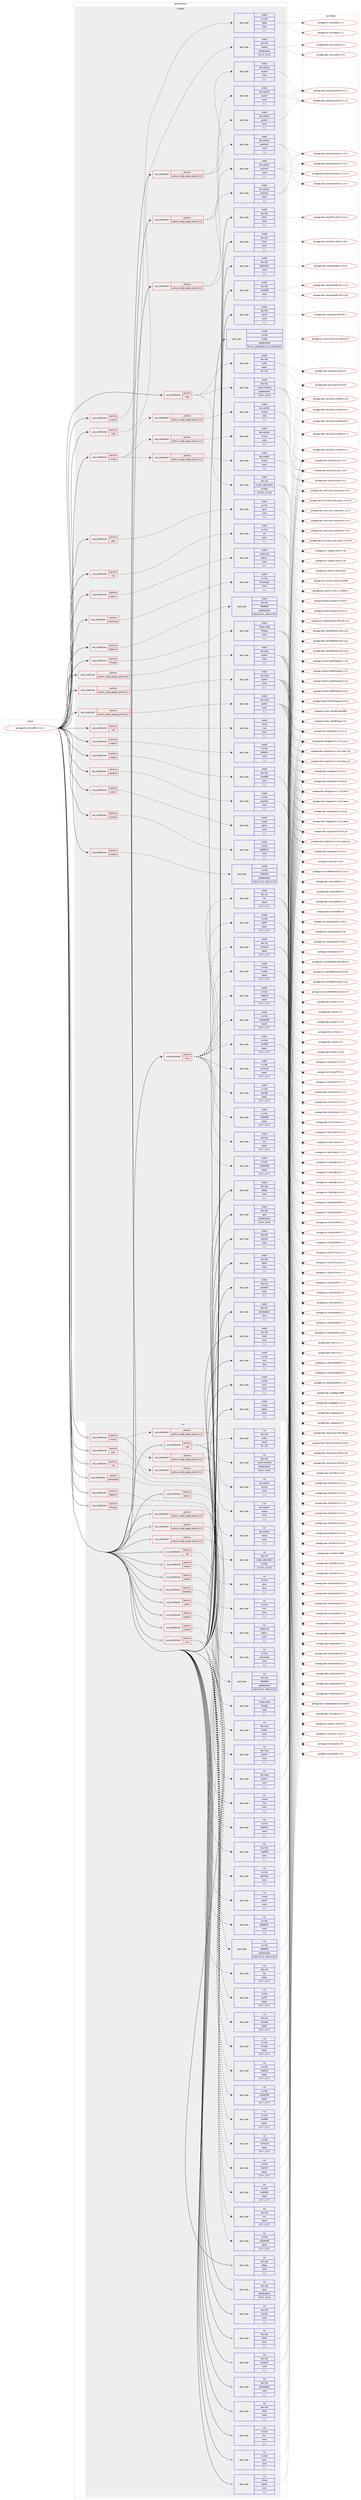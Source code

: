 digraph prolog {

# *************
# Graph options
# *************

newrank=true;
concentrate=true;
compound=true;
graph [rankdir=LR,fontname=Helvetica,fontsize=10,ranksep=1.5];#, ranksep=2.5, nodesep=0.2];
edge  [arrowhead=vee];
node  [fontname=Helvetica,fontsize=10];

# **********
# The ebuild
# **********

subgraph cluster_leftcol {
color=gray;
label=<<i>ebuild</i>>;
id [label="portage://sci-libs/caffe2-2.2.2-r1", color=red, width=4, href="../sci-libs/caffe2-2.2.2-r1.svg"];
}

# ****************
# The dependencies
# ****************

subgraph cluster_midcol {
color=gray;
label=<<i>dependencies</i>>;
subgraph cluster_compile {
fillcolor="#eeeeee";
style=filled;
label=<<i>compile</i>>;
subgraph cond105904 {
dependency400754 [label=<<TABLE BORDER="0" CELLBORDER="1" CELLSPACING="0" CELLPADDING="4"><TR><TD ROWSPAN="3" CELLPADDING="10">use_conditional</TD></TR><TR><TD>positive</TD></TR><TR><TD>cuda</TD></TR></TABLE>>, shape=none, color=red];
subgraph pack291997 {
dependency400755 [label=<<TABLE BORDER="0" CELLBORDER="1" CELLSPACING="0" CELLPADDING="4" WIDTH="220"><TR><TD ROWSPAN="6" CELLPADDING="30">pack_dep</TD></TR><TR><TD WIDTH="110">install</TD></TR><TR><TD>dev-libs</TD></TR><TR><TD>cudnn</TD></TR><TR><TD>equal</TD></TR><TR><TD>[8*,,,8*]</TD></TR></TABLE>>, shape=none, color=blue];
}
dependency400754:e -> dependency400755:w [weight=20,style="dashed",arrowhead="vee"];
subgraph pack291998 {
dependency400756 [label=<<TABLE BORDER="0" CELLBORDER="1" CELLSPACING="0" CELLPADDING="4" WIDTH="220"><TR><TD ROWSPAN="6" CELLPADDING="30">pack_dep</TD></TR><TR><TD WIDTH="110">install</TD></TR><TR><TD>dev-libs</TD></TR><TR><TD>cudnn-frontend</TD></TR><TR><TD>greaterequal</TD></TR><TR><TD>[0.9.2,,,0.9.2]</TD></TR></TABLE>>, shape=none, color=blue];
}
dependency400754:e -> dependency400756:w [weight=20,style="dashed",arrowhead="vee"];
subgraph pack291999 {
dependency400757 [label=<<TABLE BORDER="0" CELLBORDER="1" CELLSPACING="0" CELLPADDING="4" WIDTH="220"><TR><TD ROWSPAN="6" CELLPADDING="30">pack_dep</TD></TR><TR><TD WIDTH="110">install</TD></TR><TR><TD>dev-util</TD></TR><TR><TD>nvidia-cuda-toolkit</TD></TR><TR><TD>smaller</TD></TR><TR><TD>[12.4.0,,,12.4.0]</TD></TR></TABLE>>, shape=none, color=blue];
}
dependency400754:e -> dependency400757:w [weight=20,style="dashed",arrowhead="vee"];
}
id:e -> dependency400754:w [weight=20,style="solid",arrowhead="vee"];
subgraph cond105905 {
dependency400758 [label=<<TABLE BORDER="0" CELLBORDER="1" CELLSPACING="0" CELLPADDING="4"><TR><TD ROWSPAN="3" CELLPADDING="10">use_conditional</TD></TR><TR><TD>positive</TD></TR><TR><TD>cuda</TD></TR></TABLE>>, shape=none, color=red];
subgraph pack292000 {
dependency400759 [label=<<TABLE BORDER="0" CELLBORDER="1" CELLSPACING="0" CELLPADDING="4" WIDTH="220"><TR><TD ROWSPAN="6" CELLPADDING="30">pack_dep</TD></TR><TR><TD WIDTH="110">install</TD></TR><TR><TD>dev-libs</TD></TR><TR><TD>cutlass</TD></TR><TR><TD>greaterequal</TD></TR><TR><TD>[3.1.0,,,3.1.0]</TD></TR></TABLE>>, shape=none, color=blue];
}
dependency400758:e -> dependency400759:w [weight=20,style="dashed",arrowhead="vee"];
}
id:e -> dependency400758:w [weight=20,style="solid",arrowhead="vee"];
subgraph cond105906 {
dependency400760 [label=<<TABLE BORDER="0" CELLBORDER="1" CELLSPACING="0" CELLPADDING="4"><TR><TD ROWSPAN="3" CELLPADDING="10">use_conditional</TD></TR><TR><TD>positive</TD></TR><TR><TD>distributed</TD></TR></TABLE>>, shape=none, color=red];
subgraph pack292001 {
dependency400761 [label=<<TABLE BORDER="0" CELLBORDER="1" CELLSPACING="0" CELLPADDING="4" WIDTH="220"><TR><TD ROWSPAN="6" CELLPADDING="30">pack_dep</TD></TR><TR><TD WIDTH="110">install</TD></TR><TR><TD>sci-libs</TD></TR><TR><TD>tensorpipe</TD></TR><TR><TD>none</TD></TR><TR><TD>[,,]</TD></TR></TABLE>>, shape=none, color=blue];
}
dependency400760:e -> dependency400761:w [weight=20,style="dashed",arrowhead="vee"];
}
id:e -> dependency400760:w [weight=20,style="solid",arrowhead="vee"];
subgraph cond105907 {
dependency400762 [label=<<TABLE BORDER="0" CELLBORDER="1" CELLSPACING="0" CELLPADDING="4"><TR><TD ROWSPAN="3" CELLPADDING="10">use_conditional</TD></TR><TR><TD>positive</TD></TR><TR><TD>fbgemm</TD></TR></TABLE>>, shape=none, color=red];
subgraph pack292002 {
dependency400763 [label=<<TABLE BORDER="0" CELLBORDER="1" CELLSPACING="0" CELLPADDING="4" WIDTH="220"><TR><TD ROWSPAN="6" CELLPADDING="30">pack_dep</TD></TR><TR><TD WIDTH="110">install</TD></TR><TR><TD>dev-libs</TD></TR><TR><TD>FBGEMM</TD></TR><TR><TD>greaterequal</TD></TR><TR><TD>[2023.12.01,,,2023.12.01]</TD></TR></TABLE>>, shape=none, color=blue];
}
dependency400762:e -> dependency400763:w [weight=20,style="dashed",arrowhead="vee"];
}
id:e -> dependency400762:w [weight=20,style="solid",arrowhead="vee"];
subgraph cond105908 {
dependency400764 [label=<<TABLE BORDER="0" CELLBORDER="1" CELLSPACING="0" CELLPADDING="4"><TR><TD ROWSPAN="3" CELLPADDING="10">use_conditional</TD></TR><TR><TD>positive</TD></TR><TR><TD>ffmpeg</TD></TR></TABLE>>, shape=none, color=red];
subgraph pack292003 {
dependency400765 [label=<<TABLE BORDER="0" CELLBORDER="1" CELLSPACING="0" CELLPADDING="4" WIDTH="220"><TR><TD ROWSPAN="6" CELLPADDING="30">pack_dep</TD></TR><TR><TD WIDTH="110">install</TD></TR><TR><TD>media-video</TD></TR><TR><TD>ffmpeg</TD></TR><TR><TD>none</TD></TR><TR><TD>[,,]</TD></TR></TABLE>>, shape=none, color=blue];
}
dependency400764:e -> dependency400765:w [weight=20,style="dashed",arrowhead="vee"];
}
id:e -> dependency400764:w [weight=20,style="solid",arrowhead="vee"];
subgraph cond105909 {
dependency400766 [label=<<TABLE BORDER="0" CELLBORDER="1" CELLSPACING="0" CELLPADDING="4"><TR><TD ROWSPAN="3" CELLPADDING="10">use_conditional</TD></TR><TR><TD>positive</TD></TR><TR><TD>gloo</TD></TR></TABLE>>, shape=none, color=red];
subgraph pack292004 {
dependency400767 [label=<<TABLE BORDER="0" CELLBORDER="1" CELLSPACING="0" CELLPADDING="4" WIDTH="220"><TR><TD ROWSPAN="6" CELLPADDING="30">pack_dep</TD></TR><TR><TD WIDTH="110">install</TD></TR><TR><TD>sci-libs</TD></TR><TR><TD>gloo</TD></TR><TR><TD>none</TD></TR><TR><TD>[,,]</TD></TR></TABLE>>, shape=none, color=blue];
}
dependency400766:e -> dependency400767:w [weight=20,style="dashed",arrowhead="vee"];
}
id:e -> dependency400766:w [weight=20,style="solid",arrowhead="vee"];
subgraph cond105910 {
dependency400768 [label=<<TABLE BORDER="0" CELLBORDER="1" CELLSPACING="0" CELLPADDING="4"><TR><TD ROWSPAN="3" CELLPADDING="10">use_conditional</TD></TR><TR><TD>positive</TD></TR><TR><TD>mkl</TD></TR></TABLE>>, shape=none, color=red];
subgraph pack292005 {
dependency400769 [label=<<TABLE BORDER="0" CELLBORDER="1" CELLSPACING="0" CELLPADDING="4" WIDTH="220"><TR><TD ROWSPAN="6" CELLPADDING="30">pack_dep</TD></TR><TR><TD WIDTH="110">install</TD></TR><TR><TD>sci-libs</TD></TR><TR><TD>mkl</TD></TR><TR><TD>none</TD></TR><TR><TD>[,,]</TD></TR></TABLE>>, shape=none, color=blue];
}
dependency400768:e -> dependency400769:w [weight=20,style="dashed",arrowhead="vee"];
}
id:e -> dependency400768:w [weight=20,style="solid",arrowhead="vee"];
subgraph cond105911 {
dependency400770 [label=<<TABLE BORDER="0" CELLBORDER="1" CELLSPACING="0" CELLPADDING="4"><TR><TD ROWSPAN="3" CELLPADDING="10">use_conditional</TD></TR><TR><TD>positive</TD></TR><TR><TD>mpi</TD></TR></TABLE>>, shape=none, color=red];
subgraph pack292006 {
dependency400771 [label=<<TABLE BORDER="0" CELLBORDER="1" CELLSPACING="0" CELLPADDING="4" WIDTH="220"><TR><TD ROWSPAN="6" CELLPADDING="30">pack_dep</TD></TR><TR><TD WIDTH="110">install</TD></TR><TR><TD>virtual</TD></TR><TR><TD>mpi</TD></TR><TR><TD>none</TD></TR><TR><TD>[,,]</TD></TR></TABLE>>, shape=none, color=blue];
}
dependency400770:e -> dependency400771:w [weight=20,style="dashed",arrowhead="vee"];
}
id:e -> dependency400770:w [weight=20,style="solid",arrowhead="vee"];
subgraph cond105912 {
dependency400772 [label=<<TABLE BORDER="0" CELLBORDER="1" CELLSPACING="0" CELLPADDING="4"><TR><TD ROWSPAN="3" CELLPADDING="10">use_conditional</TD></TR><TR><TD>positive</TD></TR><TR><TD>nnpack</TD></TR></TABLE>>, shape=none, color=red];
subgraph pack292007 {
dependency400773 [label=<<TABLE BORDER="0" CELLBORDER="1" CELLSPACING="0" CELLPADDING="4" WIDTH="220"><TR><TD ROWSPAN="6" CELLPADDING="30">pack_dep</TD></TR><TR><TD WIDTH="110">install</TD></TR><TR><TD>sci-libs</TD></TR><TR><TD>NNPACK</TD></TR><TR><TD>none</TD></TR><TR><TD>[,,]</TD></TR></TABLE>>, shape=none, color=blue];
}
dependency400772:e -> dependency400773:w [weight=20,style="dashed",arrowhead="vee"];
}
id:e -> dependency400772:w [weight=20,style="solid",arrowhead="vee"];
subgraph cond105913 {
dependency400774 [label=<<TABLE BORDER="0" CELLBORDER="1" CELLSPACING="0" CELLPADDING="4"><TR><TD ROWSPAN="3" CELLPADDING="10">use_conditional</TD></TR><TR><TD>positive</TD></TR><TR><TD>numpy</TD></TR></TABLE>>, shape=none, color=red];
subgraph cond105914 {
dependency400775 [label=<<TABLE BORDER="0" CELLBORDER="1" CELLSPACING="0" CELLPADDING="4"><TR><TD ROWSPAN="3" CELLPADDING="10">use_conditional</TD></TR><TR><TD>positive</TD></TR><TR><TD>python_single_target_python3_10</TD></TR></TABLE>>, shape=none, color=red];
subgraph pack292008 {
dependency400776 [label=<<TABLE BORDER="0" CELLBORDER="1" CELLSPACING="0" CELLPADDING="4" WIDTH="220"><TR><TD ROWSPAN="6" CELLPADDING="30">pack_dep</TD></TR><TR><TD WIDTH="110">install</TD></TR><TR><TD>dev-python</TD></TR><TR><TD>numpy</TD></TR><TR><TD>none</TD></TR><TR><TD>[,,]</TD></TR></TABLE>>, shape=none, color=blue];
}
dependency400775:e -> dependency400776:w [weight=20,style="dashed",arrowhead="vee"];
}
dependency400774:e -> dependency400775:w [weight=20,style="dashed",arrowhead="vee"];
subgraph cond105915 {
dependency400777 [label=<<TABLE BORDER="0" CELLBORDER="1" CELLSPACING="0" CELLPADDING="4"><TR><TD ROWSPAN="3" CELLPADDING="10">use_conditional</TD></TR><TR><TD>positive</TD></TR><TR><TD>python_single_target_python3_11</TD></TR></TABLE>>, shape=none, color=red];
subgraph pack292009 {
dependency400778 [label=<<TABLE BORDER="0" CELLBORDER="1" CELLSPACING="0" CELLPADDING="4" WIDTH="220"><TR><TD ROWSPAN="6" CELLPADDING="30">pack_dep</TD></TR><TR><TD WIDTH="110">install</TD></TR><TR><TD>dev-python</TD></TR><TR><TD>numpy</TD></TR><TR><TD>none</TD></TR><TR><TD>[,,]</TD></TR></TABLE>>, shape=none, color=blue];
}
dependency400777:e -> dependency400778:w [weight=20,style="dashed",arrowhead="vee"];
}
dependency400774:e -> dependency400777:w [weight=20,style="dashed",arrowhead="vee"];
subgraph cond105916 {
dependency400779 [label=<<TABLE BORDER="0" CELLBORDER="1" CELLSPACING="0" CELLPADDING="4"><TR><TD ROWSPAN="3" CELLPADDING="10">use_conditional</TD></TR><TR><TD>positive</TD></TR><TR><TD>python_single_target_python3_12</TD></TR></TABLE>>, shape=none, color=red];
subgraph pack292010 {
dependency400780 [label=<<TABLE BORDER="0" CELLBORDER="1" CELLSPACING="0" CELLPADDING="4" WIDTH="220"><TR><TD ROWSPAN="6" CELLPADDING="30">pack_dep</TD></TR><TR><TD WIDTH="110">install</TD></TR><TR><TD>dev-python</TD></TR><TR><TD>numpy</TD></TR><TR><TD>none</TD></TR><TR><TD>[,,]</TD></TR></TABLE>>, shape=none, color=blue];
}
dependency400779:e -> dependency400780:w [weight=20,style="dashed",arrowhead="vee"];
}
dependency400774:e -> dependency400779:w [weight=20,style="dashed",arrowhead="vee"];
}
id:e -> dependency400774:w [weight=20,style="solid",arrowhead="vee"];
subgraph cond105917 {
dependency400781 [label=<<TABLE BORDER="0" CELLBORDER="1" CELLSPACING="0" CELLPADDING="4"><TR><TD ROWSPAN="3" CELLPADDING="10">use_conditional</TD></TR><TR><TD>positive</TD></TR><TR><TD>onednn</TD></TR></TABLE>>, shape=none, color=red];
subgraph pack292011 {
dependency400782 [label=<<TABLE BORDER="0" CELLBORDER="1" CELLSPACING="0" CELLPADDING="4" WIDTH="220"><TR><TD ROWSPAN="6" CELLPADDING="30">pack_dep</TD></TR><TR><TD WIDTH="110">install</TD></TR><TR><TD>dev-libs</TD></TR><TR><TD>oneDNN</TD></TR><TR><TD>none</TD></TR><TR><TD>[,,]</TD></TR></TABLE>>, shape=none, color=blue];
}
dependency400781:e -> dependency400782:w [weight=20,style="dashed",arrowhead="vee"];
}
id:e -> dependency400781:w [weight=20,style="solid",arrowhead="vee"];
subgraph cond105918 {
dependency400783 [label=<<TABLE BORDER="0" CELLBORDER="1" CELLSPACING="0" CELLPADDING="4"><TR><TD ROWSPAN="3" CELLPADDING="10">use_conditional</TD></TR><TR><TD>positive</TD></TR><TR><TD>onednn</TD></TR></TABLE>>, shape=none, color=red];
subgraph pack292012 {
dependency400784 [label=<<TABLE BORDER="0" CELLBORDER="1" CELLSPACING="0" CELLPADDING="4" WIDTH="220"><TR><TD ROWSPAN="6" CELLPADDING="30">pack_dep</TD></TR><TR><TD WIDTH="110">install</TD></TR><TR><TD>sci-libs</TD></TR><TR><TD>ideep</TD></TR><TR><TD>none</TD></TR><TR><TD>[,,]</TD></TR></TABLE>>, shape=none, color=blue];
}
dependency400783:e -> dependency400784:w [weight=20,style="dashed",arrowhead="vee"];
}
id:e -> dependency400783:w [weight=20,style="solid",arrowhead="vee"];
subgraph cond105919 {
dependency400785 [label=<<TABLE BORDER="0" CELLBORDER="1" CELLSPACING="0" CELLPADDING="4"><TR><TD ROWSPAN="3" CELLPADDING="10">use_conditional</TD></TR><TR><TD>positive</TD></TR><TR><TD>openblas</TD></TR></TABLE>>, shape=none, color=red];
subgraph pack292013 {
dependency400786 [label=<<TABLE BORDER="0" CELLBORDER="1" CELLSPACING="0" CELLPADDING="4" WIDTH="220"><TR><TD ROWSPAN="6" CELLPADDING="30">pack_dep</TD></TR><TR><TD WIDTH="110">install</TD></TR><TR><TD>sci-libs</TD></TR><TR><TD>openblas</TD></TR><TR><TD>none</TD></TR><TR><TD>[,,]</TD></TR></TABLE>>, shape=none, color=blue];
}
dependency400785:e -> dependency400786:w [weight=20,style="dashed",arrowhead="vee"];
}
id:e -> dependency400785:w [weight=20,style="solid",arrowhead="vee"];
subgraph cond105920 {
dependency400787 [label=<<TABLE BORDER="0" CELLBORDER="1" CELLSPACING="0" CELLPADDING="4"><TR><TD ROWSPAN="3" CELLPADDING="10">use_conditional</TD></TR><TR><TD>positive</TD></TR><TR><TD>opencl</TD></TR></TABLE>>, shape=none, color=red];
subgraph pack292014 {
dependency400788 [label=<<TABLE BORDER="0" CELLBORDER="1" CELLSPACING="0" CELLPADDING="4" WIDTH="220"><TR><TD ROWSPAN="6" CELLPADDING="30">pack_dep</TD></TR><TR><TD WIDTH="110">install</TD></TR><TR><TD>virtual</TD></TR><TR><TD>opencl</TD></TR><TR><TD>none</TD></TR><TR><TD>[,,]</TD></TR></TABLE>>, shape=none, color=blue];
}
dependency400787:e -> dependency400788:w [weight=20,style="dashed",arrowhead="vee"];
}
id:e -> dependency400787:w [weight=20,style="solid",arrowhead="vee"];
subgraph cond105921 {
dependency400789 [label=<<TABLE BORDER="0" CELLBORDER="1" CELLSPACING="0" CELLPADDING="4"><TR><TD ROWSPAN="3" CELLPADDING="10">use_conditional</TD></TR><TR><TD>positive</TD></TR><TR><TD>opencv</TD></TR></TABLE>>, shape=none, color=red];
subgraph pack292015 {
dependency400790 [label=<<TABLE BORDER="0" CELLBORDER="1" CELLSPACING="0" CELLPADDING="4" WIDTH="220"><TR><TD ROWSPAN="6" CELLPADDING="30">pack_dep</TD></TR><TR><TD WIDTH="110">install</TD></TR><TR><TD>media-libs</TD></TR><TR><TD>opencv</TD></TR><TR><TD>none</TD></TR><TR><TD>[,,]</TD></TR></TABLE>>, shape=none, color=blue];
}
dependency400789:e -> dependency400790:w [weight=20,style="dashed",arrowhead="vee"];
}
id:e -> dependency400789:w [weight=20,style="solid",arrowhead="vee"];
subgraph cond105922 {
dependency400791 [label=<<TABLE BORDER="0" CELLBORDER="1" CELLSPACING="0" CELLPADDING="4"><TR><TD ROWSPAN="3" CELLPADDING="10">use_conditional</TD></TR><TR><TD>positive</TD></TR><TR><TD>python_single_target_python3_10</TD></TR></TABLE>>, shape=none, color=red];
subgraph pack292016 {
dependency400792 [label=<<TABLE BORDER="0" CELLBORDER="1" CELLSPACING="0" CELLPADDING="4" WIDTH="220"><TR><TD ROWSPAN="6" CELLPADDING="30">pack_dep</TD></TR><TR><TD WIDTH="110">install</TD></TR><TR><TD>dev-lang</TD></TR><TR><TD>python</TD></TR><TR><TD>none</TD></TR><TR><TD>[,,]</TD></TR></TABLE>>, shape=none, color=blue];
}
dependency400791:e -> dependency400792:w [weight=20,style="dashed",arrowhead="vee"];
}
id:e -> dependency400791:w [weight=20,style="solid",arrowhead="vee"];
subgraph cond105923 {
dependency400793 [label=<<TABLE BORDER="0" CELLBORDER="1" CELLSPACING="0" CELLPADDING="4"><TR><TD ROWSPAN="3" CELLPADDING="10">use_conditional</TD></TR><TR><TD>positive</TD></TR><TR><TD>python_single_target_python3_10</TD></TR></TABLE>>, shape=none, color=red];
subgraph pack292017 {
dependency400794 [label=<<TABLE BORDER="0" CELLBORDER="1" CELLSPACING="0" CELLPADDING="4" WIDTH="220"><TR><TD ROWSPAN="6" CELLPADDING="30">pack_dep</TD></TR><TR><TD WIDTH="110">install</TD></TR><TR><TD>dev-python</TD></TR><TR><TD>pyyaml</TD></TR><TR><TD>none</TD></TR><TR><TD>[,,]</TD></TR></TABLE>>, shape=none, color=blue];
}
dependency400793:e -> dependency400794:w [weight=20,style="dashed",arrowhead="vee"];
subgraph pack292018 {
dependency400795 [label=<<TABLE BORDER="0" CELLBORDER="1" CELLSPACING="0" CELLPADDING="4" WIDTH="220"><TR><TD ROWSPAN="6" CELLPADDING="30">pack_dep</TD></TR><TR><TD WIDTH="110">install</TD></TR><TR><TD>dev-python</TD></TR><TR><TD>pybind11</TD></TR><TR><TD>none</TD></TR><TR><TD>[,,]</TD></TR></TABLE>>, shape=none, color=blue];
}
dependency400793:e -> dependency400795:w [weight=20,style="dashed",arrowhead="vee"];
}
id:e -> dependency400793:w [weight=20,style="solid",arrowhead="vee"];
subgraph cond105924 {
dependency400796 [label=<<TABLE BORDER="0" CELLBORDER="1" CELLSPACING="0" CELLPADDING="4"><TR><TD ROWSPAN="3" CELLPADDING="10">use_conditional</TD></TR><TR><TD>positive</TD></TR><TR><TD>python_single_target_python3_11</TD></TR></TABLE>>, shape=none, color=red];
subgraph pack292019 {
dependency400797 [label=<<TABLE BORDER="0" CELLBORDER="1" CELLSPACING="0" CELLPADDING="4" WIDTH="220"><TR><TD ROWSPAN="6" CELLPADDING="30">pack_dep</TD></TR><TR><TD WIDTH="110">install</TD></TR><TR><TD>dev-lang</TD></TR><TR><TD>python</TD></TR><TR><TD>none</TD></TR><TR><TD>[,,]</TD></TR></TABLE>>, shape=none, color=blue];
}
dependency400796:e -> dependency400797:w [weight=20,style="dashed",arrowhead="vee"];
}
id:e -> dependency400796:w [weight=20,style="solid",arrowhead="vee"];
subgraph cond105925 {
dependency400798 [label=<<TABLE BORDER="0" CELLBORDER="1" CELLSPACING="0" CELLPADDING="4"><TR><TD ROWSPAN="3" CELLPADDING="10">use_conditional</TD></TR><TR><TD>positive</TD></TR><TR><TD>python_single_target_python3_11</TD></TR></TABLE>>, shape=none, color=red];
subgraph pack292020 {
dependency400799 [label=<<TABLE BORDER="0" CELLBORDER="1" CELLSPACING="0" CELLPADDING="4" WIDTH="220"><TR><TD ROWSPAN="6" CELLPADDING="30">pack_dep</TD></TR><TR><TD WIDTH="110">install</TD></TR><TR><TD>dev-python</TD></TR><TR><TD>pyyaml</TD></TR><TR><TD>none</TD></TR><TR><TD>[,,]</TD></TR></TABLE>>, shape=none, color=blue];
}
dependency400798:e -> dependency400799:w [weight=20,style="dashed",arrowhead="vee"];
subgraph pack292021 {
dependency400800 [label=<<TABLE BORDER="0" CELLBORDER="1" CELLSPACING="0" CELLPADDING="4" WIDTH="220"><TR><TD ROWSPAN="6" CELLPADDING="30">pack_dep</TD></TR><TR><TD WIDTH="110">install</TD></TR><TR><TD>dev-python</TD></TR><TR><TD>pybind11</TD></TR><TR><TD>none</TD></TR><TR><TD>[,,]</TD></TR></TABLE>>, shape=none, color=blue];
}
dependency400798:e -> dependency400800:w [weight=20,style="dashed",arrowhead="vee"];
}
id:e -> dependency400798:w [weight=20,style="solid",arrowhead="vee"];
subgraph cond105926 {
dependency400801 [label=<<TABLE BORDER="0" CELLBORDER="1" CELLSPACING="0" CELLPADDING="4"><TR><TD ROWSPAN="3" CELLPADDING="10">use_conditional</TD></TR><TR><TD>positive</TD></TR><TR><TD>python_single_target_python3_12</TD></TR></TABLE>>, shape=none, color=red];
subgraph pack292022 {
dependency400802 [label=<<TABLE BORDER="0" CELLBORDER="1" CELLSPACING="0" CELLPADDING="4" WIDTH="220"><TR><TD ROWSPAN="6" CELLPADDING="30">pack_dep</TD></TR><TR><TD WIDTH="110">install</TD></TR><TR><TD>dev-lang</TD></TR><TR><TD>python</TD></TR><TR><TD>none</TD></TR><TR><TD>[,,]</TD></TR></TABLE>>, shape=none, color=blue];
}
dependency400801:e -> dependency400802:w [weight=20,style="dashed",arrowhead="vee"];
}
id:e -> dependency400801:w [weight=20,style="solid",arrowhead="vee"];
subgraph cond105927 {
dependency400803 [label=<<TABLE BORDER="0" CELLBORDER="1" CELLSPACING="0" CELLPADDING="4"><TR><TD ROWSPAN="3" CELLPADDING="10">use_conditional</TD></TR><TR><TD>positive</TD></TR><TR><TD>python_single_target_python3_12</TD></TR></TABLE>>, shape=none, color=red];
subgraph pack292023 {
dependency400804 [label=<<TABLE BORDER="0" CELLBORDER="1" CELLSPACING="0" CELLPADDING="4" WIDTH="220"><TR><TD ROWSPAN="6" CELLPADDING="30">pack_dep</TD></TR><TR><TD WIDTH="110">install</TD></TR><TR><TD>dev-python</TD></TR><TR><TD>pyyaml</TD></TR><TR><TD>none</TD></TR><TR><TD>[,,]</TD></TR></TABLE>>, shape=none, color=blue];
}
dependency400803:e -> dependency400804:w [weight=20,style="dashed",arrowhead="vee"];
subgraph pack292024 {
dependency400805 [label=<<TABLE BORDER="0" CELLBORDER="1" CELLSPACING="0" CELLPADDING="4" WIDTH="220"><TR><TD ROWSPAN="6" CELLPADDING="30">pack_dep</TD></TR><TR><TD WIDTH="110">install</TD></TR><TR><TD>dev-python</TD></TR><TR><TD>pybind11</TD></TR><TR><TD>none</TD></TR><TR><TD>[,,]</TD></TR></TABLE>>, shape=none, color=blue];
}
dependency400803:e -> dependency400805:w [weight=20,style="dashed",arrowhead="vee"];
}
id:e -> dependency400803:w [weight=20,style="solid",arrowhead="vee"];
subgraph cond105928 {
dependency400806 [label=<<TABLE BORDER="0" CELLBORDER="1" CELLSPACING="0" CELLPADDING="4"><TR><TD ROWSPAN="3" CELLPADDING="10">use_conditional</TD></TR><TR><TD>positive</TD></TR><TR><TD>qnnpack</TD></TR></TABLE>>, shape=none, color=red];
subgraph pack292025 {
dependency400807 [label=<<TABLE BORDER="0" CELLBORDER="1" CELLSPACING="0" CELLPADDING="4" WIDTH="220"><TR><TD ROWSPAN="6" CELLPADDING="30">pack_dep</TD></TR><TR><TD WIDTH="110">install</TD></TR><TR><TD>sci-libs</TD></TR><TR><TD>QNNPACK</TD></TR><TR><TD>none</TD></TR><TR><TD>[,,]</TD></TR></TABLE>>, shape=none, color=blue];
}
dependency400806:e -> dependency400807:w [weight=20,style="dashed",arrowhead="vee"];
}
id:e -> dependency400806:w [weight=20,style="solid",arrowhead="vee"];
subgraph cond105929 {
dependency400808 [label=<<TABLE BORDER="0" CELLBORDER="1" CELLSPACING="0" CELLPADDING="4"><TR><TD ROWSPAN="3" CELLPADDING="10">use_conditional</TD></TR><TR><TD>positive</TD></TR><TR><TD>rocm</TD></TR></TABLE>>, shape=none, color=red];
subgraph pack292026 {
dependency400809 [label=<<TABLE BORDER="0" CELLBORDER="1" CELLSPACING="0" CELLPADDING="4" WIDTH="220"><TR><TD ROWSPAN="6" CELLPADDING="30">pack_dep</TD></TR><TR><TD WIDTH="110">install</TD></TR><TR><TD>dev-util</TD></TR><TR><TD>hip</TD></TR><TR><TD>equal</TD></TR><TR><TD>[5.7*,,,5.7*]</TD></TR></TABLE>>, shape=none, color=blue];
}
dependency400808:e -> dependency400809:w [weight=20,style="dashed",arrowhead="vee"];
subgraph pack292027 {
dependency400810 [label=<<TABLE BORDER="0" CELLBORDER="1" CELLSPACING="0" CELLPADDING="4" WIDTH="220"><TR><TD ROWSPAN="6" CELLPADDING="30">pack_dep</TD></TR><TR><TD WIDTH="110">install</TD></TR><TR><TD>dev-libs</TD></TR><TR><TD>rccl</TD></TR><TR><TD>equal</TD></TR><TR><TD>[5.7*,,,5.7*]</TD></TR></TABLE>>, shape=none, color=blue];
}
dependency400808:e -> dependency400810:w [weight=20,style="dashed",arrowhead="vee"];
subgraph pack292028 {
dependency400811 [label=<<TABLE BORDER="0" CELLBORDER="1" CELLSPACING="0" CELLPADDING="4" WIDTH="220"><TR><TD ROWSPAN="6" CELLPADDING="30">pack_dep</TD></TR><TR><TD WIDTH="110">install</TD></TR><TR><TD>sci-libs</TD></TR><TR><TD>rocThrust</TD></TR><TR><TD>equal</TD></TR><TR><TD>[5.7*,,,5.7*]</TD></TR></TABLE>>, shape=none, color=blue];
}
dependency400808:e -> dependency400811:w [weight=20,style="dashed",arrowhead="vee"];
subgraph pack292029 {
dependency400812 [label=<<TABLE BORDER="0" CELLBORDER="1" CELLSPACING="0" CELLPADDING="4" WIDTH="220"><TR><TD ROWSPAN="6" CELLPADDING="30">pack_dep</TD></TR><TR><TD WIDTH="110">install</TD></TR><TR><TD>sci-libs</TD></TR><TR><TD>rocPRIM</TD></TR><TR><TD>equal</TD></TR><TR><TD>[5.7*,,,5.7*]</TD></TR></TABLE>>, shape=none, color=blue];
}
dependency400808:e -> dependency400812:w [weight=20,style="dashed",arrowhead="vee"];
subgraph pack292030 {
dependency400813 [label=<<TABLE BORDER="0" CELLBORDER="1" CELLSPACING="0" CELLPADDING="4" WIDTH="220"><TR><TD ROWSPAN="6" CELLPADDING="30">pack_dep</TD></TR><TR><TD WIDTH="110">install</TD></TR><TR><TD>sci-libs</TD></TR><TR><TD>hipBLAS</TD></TR><TR><TD>equal</TD></TR><TR><TD>[5.7*,,,5.7*]</TD></TR></TABLE>>, shape=none, color=blue];
}
dependency400808:e -> dependency400813:w [weight=20,style="dashed",arrowhead="vee"];
subgraph pack292031 {
dependency400814 [label=<<TABLE BORDER="0" CELLBORDER="1" CELLSPACING="0" CELLPADDING="4" WIDTH="220"><TR><TD ROWSPAN="6" CELLPADDING="30">pack_dep</TD></TR><TR><TD WIDTH="110">install</TD></TR><TR><TD>sci-libs</TD></TR><TR><TD>hipFFT</TD></TR><TR><TD>equal</TD></TR><TR><TD>[5.7*,,,5.7*]</TD></TR></TABLE>>, shape=none, color=blue];
}
dependency400808:e -> dependency400814:w [weight=20,style="dashed",arrowhead="vee"];
subgraph pack292032 {
dependency400815 [label=<<TABLE BORDER="0" CELLBORDER="1" CELLSPACING="0" CELLPADDING="4" WIDTH="220"><TR><TD ROWSPAN="6" CELLPADDING="30">pack_dep</TD></TR><TR><TD WIDTH="110">install</TD></TR><TR><TD>sci-libs</TD></TR><TR><TD>hipSPARSE</TD></TR><TR><TD>equal</TD></TR><TR><TD>[5.7*,,,5.7*]</TD></TR></TABLE>>, shape=none, color=blue];
}
dependency400808:e -> dependency400815:w [weight=20,style="dashed",arrowhead="vee"];
subgraph pack292033 {
dependency400816 [label=<<TABLE BORDER="0" CELLBORDER="1" CELLSPACING="0" CELLPADDING="4" WIDTH="220"><TR><TD ROWSPAN="6" CELLPADDING="30">pack_dep</TD></TR><TR><TD WIDTH="110">install</TD></TR><TR><TD>sci-libs</TD></TR><TR><TD>hipRAND</TD></TR><TR><TD>equal</TD></TR><TR><TD>[5.7*,,,5.7*]</TD></TR></TABLE>>, shape=none, color=blue];
}
dependency400808:e -> dependency400816:w [weight=20,style="dashed",arrowhead="vee"];
subgraph pack292034 {
dependency400817 [label=<<TABLE BORDER="0" CELLBORDER="1" CELLSPACING="0" CELLPADDING="4" WIDTH="220"><TR><TD ROWSPAN="6" CELLPADDING="30">pack_dep</TD></TR><TR><TD WIDTH="110">install</TD></TR><TR><TD>sci-libs</TD></TR><TR><TD>hipCUB</TD></TR><TR><TD>equal</TD></TR><TR><TD>[5.7*,,,5.7*]</TD></TR></TABLE>>, shape=none, color=blue];
}
dependency400808:e -> dependency400817:w [weight=20,style="dashed",arrowhead="vee"];
subgraph pack292035 {
dependency400818 [label=<<TABLE BORDER="0" CELLBORDER="1" CELLSPACING="0" CELLPADDING="4" WIDTH="220"><TR><TD ROWSPAN="6" CELLPADDING="30">pack_dep</TD></TR><TR><TD WIDTH="110">install</TD></TR><TR><TD>sci-libs</TD></TR><TR><TD>hipSOLVER</TD></TR><TR><TD>equal</TD></TR><TR><TD>[5.7*,,,5.7*]</TD></TR></TABLE>>, shape=none, color=blue];
}
dependency400808:e -> dependency400818:w [weight=20,style="dashed",arrowhead="vee"];
subgraph pack292036 {
dependency400819 [label=<<TABLE BORDER="0" CELLBORDER="1" CELLSPACING="0" CELLPADDING="4" WIDTH="220"><TR><TD ROWSPAN="6" CELLPADDING="30">pack_dep</TD></TR><TR><TD WIDTH="110">install</TD></TR><TR><TD>sci-libs</TD></TR><TR><TD>miopen</TD></TR><TR><TD>equal</TD></TR><TR><TD>[5.7*,,,5.7*]</TD></TR></TABLE>>, shape=none, color=blue];
}
dependency400808:e -> dependency400819:w [weight=20,style="dashed",arrowhead="vee"];
subgraph pack292037 {
dependency400820 [label=<<TABLE BORDER="0" CELLBORDER="1" CELLSPACING="0" CELLPADDING="4" WIDTH="220"><TR><TD ROWSPAN="6" CELLPADDING="30">pack_dep</TD></TR><TR><TD WIDTH="110">install</TD></TR><TR><TD>dev-util</TD></TR><TR><TD>roctracer</TD></TR><TR><TD>equal</TD></TR><TR><TD>[5.7*,,,5.7*]</TD></TR></TABLE>>, shape=none, color=blue];
}
dependency400808:e -> dependency400820:w [weight=20,style="dashed",arrowhead="vee"];
}
id:e -> dependency400808:w [weight=20,style="solid",arrowhead="vee"];
subgraph cond105930 {
dependency400821 [label=<<TABLE BORDER="0" CELLBORDER="1" CELLSPACING="0" CELLPADDING="4"><TR><TD ROWSPAN="3" CELLPADDING="10">use_conditional</TD></TR><TR><TD>positive</TD></TR><TR><TD>xnnpack</TD></TR></TABLE>>, shape=none, color=red];
subgraph pack292038 {
dependency400822 [label=<<TABLE BORDER="0" CELLBORDER="1" CELLSPACING="0" CELLPADDING="4" WIDTH="220"><TR><TD ROWSPAN="6" CELLPADDING="30">pack_dep</TD></TR><TR><TD WIDTH="110">install</TD></TR><TR><TD>sci-libs</TD></TR><TR><TD>XNNPACK</TD></TR><TR><TD>greaterequal</TD></TR><TR><TD>[2022.12.22,,,2022.12.22]</TD></TR></TABLE>>, shape=none, color=blue];
}
dependency400821:e -> dependency400822:w [weight=20,style="dashed",arrowhead="vee"];
}
id:e -> dependency400821:w [weight=20,style="solid",arrowhead="vee"];
subgraph pack292039 {
dependency400823 [label=<<TABLE BORDER="0" CELLBORDER="1" CELLSPACING="0" CELLPADDING="4" WIDTH="220"><TR><TD ROWSPAN="6" CELLPADDING="30">pack_dep</TD></TR><TR><TD WIDTH="110">install</TD></TR><TR><TD>dev-cpp</TD></TR><TR><TD>gflags</TD></TR><TR><TD>none</TD></TR><TR><TD>[,,]</TD></TR></TABLE>>, shape=none, color=blue];
}
id:e -> dependency400823:w [weight=20,style="solid",arrowhead="vee"];
subgraph pack292040 {
dependency400824 [label=<<TABLE BORDER="0" CELLBORDER="1" CELLSPACING="0" CELLPADDING="4" WIDTH="220"><TR><TD ROWSPAN="6" CELLPADDING="30">pack_dep</TD></TR><TR><TD WIDTH="110">install</TD></TR><TR><TD>dev-cpp</TD></TR><TR><TD>glog</TD></TR><TR><TD>greaterequal</TD></TR><TR><TD>[0.5.0,,,0.5.0]</TD></TR></TABLE>>, shape=none, color=blue];
}
id:e -> dependency400824:w [weight=20,style="solid",arrowhead="vee"];
subgraph pack292041 {
dependency400825 [label=<<TABLE BORDER="0" CELLBORDER="1" CELLSPACING="0" CELLPADDING="4" WIDTH="220"><TR><TD ROWSPAN="6" CELLPADDING="30">pack_dep</TD></TR><TR><TD WIDTH="110">install</TD></TR><TR><TD>dev-libs</TD></TR><TR><TD>FP16</TD></TR><TR><TD>none</TD></TR><TR><TD>[,,]</TD></TR></TABLE>>, shape=none, color=blue];
}
id:e -> dependency400825:w [weight=20,style="solid",arrowhead="vee"];
subgraph pack292042 {
dependency400826 [label=<<TABLE BORDER="0" CELLBORDER="1" CELLSPACING="0" CELLPADDING="4" WIDTH="220"><TR><TD ROWSPAN="6" CELLPADDING="30">pack_dep</TD></TR><TR><TD WIDTH="110">install</TD></TR><TR><TD>dev-libs</TD></TR><TR><TD>FXdiv</TD></TR><TR><TD>none</TD></TR><TR><TD>[,,]</TD></TR></TABLE>>, shape=none, color=blue];
}
id:e -> dependency400826:w [weight=20,style="solid",arrowhead="vee"];
subgraph pack292043 {
dependency400827 [label=<<TABLE BORDER="0" CELLBORDER="1" CELLSPACING="0" CELLPADDING="4" WIDTH="220"><TR><TD ROWSPAN="6" CELLPADDING="30">pack_dep</TD></TR><TR><TD WIDTH="110">install</TD></TR><TR><TD>dev-libs</TD></TR><TR><TD>cpuinfo</TD></TR><TR><TD>none</TD></TR><TR><TD>[,,]</TD></TR></TABLE>>, shape=none, color=blue];
}
id:e -> dependency400827:w [weight=20,style="solid",arrowhead="vee"];
subgraph pack292044 {
dependency400828 [label=<<TABLE BORDER="0" CELLBORDER="1" CELLSPACING="0" CELLPADDING="4" WIDTH="220"><TR><TD ROWSPAN="6" CELLPADDING="30">pack_dep</TD></TR><TR><TD WIDTH="110">install</TD></TR><TR><TD>dev-libs</TD></TR><TR><TD>flatbuffers</TD></TR><TR><TD>none</TD></TR><TR><TD>[,,]</TD></TR></TABLE>>, shape=none, color=blue];
}
id:e -> dependency400828:w [weight=20,style="solid",arrowhead="vee"];
subgraph pack292045 {
dependency400829 [label=<<TABLE BORDER="0" CELLBORDER="1" CELLSPACING="0" CELLPADDING="4" WIDTH="220"><TR><TD ROWSPAN="6" CELLPADDING="30">pack_dep</TD></TR><TR><TD WIDTH="110">install</TD></TR><TR><TD>dev-libs</TD></TR><TR><TD>libfmt</TD></TR><TR><TD>none</TD></TR><TR><TD>[,,]</TD></TR></TABLE>>, shape=none, color=blue];
}
id:e -> dependency400829:w [weight=20,style="solid",arrowhead="vee"];
subgraph pack292046 {
dependency400830 [label=<<TABLE BORDER="0" CELLBORDER="1" CELLSPACING="0" CELLPADDING="4" WIDTH="220"><TR><TD ROWSPAN="6" CELLPADDING="30">pack_dep</TD></TR><TR><TD WIDTH="110">install</TD></TR><TR><TD>dev-libs</TD></TR><TR><TD>pocketfft</TD></TR><TR><TD>none</TD></TR><TR><TD>[,,]</TD></TR></TABLE>>, shape=none, color=blue];
}
id:e -> dependency400830:w [weight=20,style="solid",arrowhead="vee"];
subgraph pack292047 {
dependency400831 [label=<<TABLE BORDER="0" CELLBORDER="1" CELLSPACING="0" CELLPADDING="4" WIDTH="220"><TR><TD ROWSPAN="6" CELLPADDING="30">pack_dep</TD></TR><TR><TD WIDTH="110">install</TD></TR><TR><TD>dev-libs</TD></TR><TR><TD>protobuf</TD></TR><TR><TD>none</TD></TR><TR><TD>[,,]</TD></TR></TABLE>>, shape=none, color=blue];
}
id:e -> dependency400831:w [weight=20,style="solid",arrowhead="vee"];
subgraph pack292048 {
dependency400832 [label=<<TABLE BORDER="0" CELLBORDER="1" CELLSPACING="0" CELLPADDING="4" WIDTH="220"><TR><TD ROWSPAN="6" CELLPADDING="30">pack_dep</TD></TR><TR><TD WIDTH="110">install</TD></TR><TR><TD>dev-libs</TD></TR><TR><TD>psimd</TD></TR><TR><TD>none</TD></TR><TR><TD>[,,]</TD></TR></TABLE>>, shape=none, color=blue];
}
id:e -> dependency400832:w [weight=20,style="solid",arrowhead="vee"];
subgraph pack292049 {
dependency400833 [label=<<TABLE BORDER="0" CELLBORDER="1" CELLSPACING="0" CELLPADDING="4" WIDTH="220"><TR><TD ROWSPAN="6" CELLPADDING="30">pack_dep</TD></TR><TR><TD WIDTH="110">install</TD></TR><TR><TD>dev-libs</TD></TR><TR><TD>pthreadpool</TD></TR><TR><TD>none</TD></TR><TR><TD>[,,]</TD></TR></TABLE>>, shape=none, color=blue];
}
id:e -> dependency400833:w [weight=20,style="solid",arrowhead="vee"];
subgraph pack292050 {
dependency400834 [label=<<TABLE BORDER="0" CELLBORDER="1" CELLSPACING="0" CELLPADDING="4" WIDTH="220"><TR><TD ROWSPAN="6" CELLPADDING="30">pack_dep</TD></TR><TR><TD WIDTH="110">install</TD></TR><TR><TD>dev-libs</TD></TR><TR><TD>sleef</TD></TR><TR><TD>none</TD></TR><TR><TD>[,,]</TD></TR></TABLE>>, shape=none, color=blue];
}
id:e -> dependency400834:w [weight=20,style="solid",arrowhead="vee"];
subgraph pack292051 {
dependency400835 [label=<<TABLE BORDER="0" CELLBORDER="1" CELLSPACING="0" CELLPADDING="4" WIDTH="220"><TR><TD ROWSPAN="6" CELLPADDING="30">pack_dep</TD></TR><TR><TD WIDTH="110">install</TD></TR><TR><TD>sci-libs</TD></TR><TR><TD>foxi</TD></TR><TR><TD>none</TD></TR><TR><TD>[,,]</TD></TR></TABLE>>, shape=none, color=blue];
}
id:e -> dependency400835:w [weight=20,style="solid",arrowhead="vee"];
subgraph pack292052 {
dependency400836 [label=<<TABLE BORDER="0" CELLBORDER="1" CELLSPACING="0" CELLPADDING="4" WIDTH="220"><TR><TD ROWSPAN="6" CELLPADDING="30">pack_dep</TD></TR><TR><TD WIDTH="110">install</TD></TR><TR><TD>sci-libs</TD></TR><TR><TD>kineto</TD></TR><TR><TD>greaterequal</TD></TR><TR><TD>[0.4.0,,_p20231031,0.4.0_p20231031]</TD></TR></TABLE>>, shape=none, color=blue];
}
id:e -> dependency400836:w [weight=20,style="solid",arrowhead="vee"];
subgraph pack292053 {
dependency400837 [label=<<TABLE BORDER="0" CELLBORDER="1" CELLSPACING="0" CELLPADDING="4" WIDTH="220"><TR><TD ROWSPAN="6" CELLPADDING="30">pack_dep</TD></TR><TR><TD WIDTH="110">install</TD></TR><TR><TD>sci-libs</TD></TR><TR><TD>onnx</TD></TR><TR><TD>none</TD></TR><TR><TD>[,,]</TD></TR></TABLE>>, shape=none, color=blue];
}
id:e -> dependency400837:w [weight=20,style="solid",arrowhead="vee"];
subgraph pack292054 {
dependency400838 [label=<<TABLE BORDER="0" CELLBORDER="1" CELLSPACING="0" CELLPADDING="4" WIDTH="220"><TR><TD ROWSPAN="6" CELLPADDING="30">pack_dep</TD></TR><TR><TD WIDTH="110">install</TD></TR><TR><TD>virtual</TD></TR><TR><TD>lapack</TD></TR><TR><TD>none</TD></TR><TR><TD>[,,]</TD></TR></TABLE>>, shape=none, color=blue];
}
id:e -> dependency400838:w [weight=20,style="solid",arrowhead="vee"];
}
subgraph cluster_compileandrun {
fillcolor="#eeeeee";
style=filled;
label=<<i>compile and run</i>>;
}
subgraph cluster_run {
fillcolor="#eeeeee";
style=filled;
label=<<i>run</i>>;
subgraph cond105931 {
dependency400839 [label=<<TABLE BORDER="0" CELLBORDER="1" CELLSPACING="0" CELLPADDING="4"><TR><TD ROWSPAN="3" CELLPADDING="10">use_conditional</TD></TR><TR><TD>positive</TD></TR><TR><TD>cuda</TD></TR></TABLE>>, shape=none, color=red];
subgraph pack292055 {
dependency400840 [label=<<TABLE BORDER="0" CELLBORDER="1" CELLSPACING="0" CELLPADDING="4" WIDTH="220"><TR><TD ROWSPAN="6" CELLPADDING="30">pack_dep</TD></TR><TR><TD WIDTH="110">run</TD></TR><TR><TD>dev-libs</TD></TR><TR><TD>cudnn</TD></TR><TR><TD>equal</TD></TR><TR><TD>[8*,,,8*]</TD></TR></TABLE>>, shape=none, color=blue];
}
dependency400839:e -> dependency400840:w [weight=20,style="dashed",arrowhead="vee"];
subgraph pack292056 {
dependency400841 [label=<<TABLE BORDER="0" CELLBORDER="1" CELLSPACING="0" CELLPADDING="4" WIDTH="220"><TR><TD ROWSPAN="6" CELLPADDING="30">pack_dep</TD></TR><TR><TD WIDTH="110">run</TD></TR><TR><TD>dev-libs</TD></TR><TR><TD>cudnn-frontend</TD></TR><TR><TD>greaterequal</TD></TR><TR><TD>[0.9.2,,,0.9.2]</TD></TR></TABLE>>, shape=none, color=blue];
}
dependency400839:e -> dependency400841:w [weight=20,style="dashed",arrowhead="vee"];
subgraph pack292057 {
dependency400842 [label=<<TABLE BORDER="0" CELLBORDER="1" CELLSPACING="0" CELLPADDING="4" WIDTH="220"><TR><TD ROWSPAN="6" CELLPADDING="30">pack_dep</TD></TR><TR><TD WIDTH="110">run</TD></TR><TR><TD>dev-util</TD></TR><TR><TD>nvidia-cuda-toolkit</TD></TR><TR><TD>smaller</TD></TR><TR><TD>[12.4.0,,,12.4.0]</TD></TR></TABLE>>, shape=none, color=blue];
}
dependency400839:e -> dependency400842:w [weight=20,style="dashed",arrowhead="vee"];
}
id:e -> dependency400839:w [weight=20,style="solid",arrowhead="odot"];
subgraph cond105932 {
dependency400843 [label=<<TABLE BORDER="0" CELLBORDER="1" CELLSPACING="0" CELLPADDING="4"><TR><TD ROWSPAN="3" CELLPADDING="10">use_conditional</TD></TR><TR><TD>positive</TD></TR><TR><TD>distributed</TD></TR></TABLE>>, shape=none, color=red];
subgraph pack292058 {
dependency400844 [label=<<TABLE BORDER="0" CELLBORDER="1" CELLSPACING="0" CELLPADDING="4" WIDTH="220"><TR><TD ROWSPAN="6" CELLPADDING="30">pack_dep</TD></TR><TR><TD WIDTH="110">run</TD></TR><TR><TD>sci-libs</TD></TR><TR><TD>tensorpipe</TD></TR><TR><TD>none</TD></TR><TR><TD>[,,]</TD></TR></TABLE>>, shape=none, color=blue];
}
dependency400843:e -> dependency400844:w [weight=20,style="dashed",arrowhead="vee"];
}
id:e -> dependency400843:w [weight=20,style="solid",arrowhead="odot"];
subgraph cond105933 {
dependency400845 [label=<<TABLE BORDER="0" CELLBORDER="1" CELLSPACING="0" CELLPADDING="4"><TR><TD ROWSPAN="3" CELLPADDING="10">use_conditional</TD></TR><TR><TD>positive</TD></TR><TR><TD>fbgemm</TD></TR></TABLE>>, shape=none, color=red];
subgraph pack292059 {
dependency400846 [label=<<TABLE BORDER="0" CELLBORDER="1" CELLSPACING="0" CELLPADDING="4" WIDTH="220"><TR><TD ROWSPAN="6" CELLPADDING="30">pack_dep</TD></TR><TR><TD WIDTH="110">run</TD></TR><TR><TD>dev-libs</TD></TR><TR><TD>FBGEMM</TD></TR><TR><TD>greaterequal</TD></TR><TR><TD>[2023.12.01,,,2023.12.01]</TD></TR></TABLE>>, shape=none, color=blue];
}
dependency400845:e -> dependency400846:w [weight=20,style="dashed",arrowhead="vee"];
}
id:e -> dependency400845:w [weight=20,style="solid",arrowhead="odot"];
subgraph cond105934 {
dependency400847 [label=<<TABLE BORDER="0" CELLBORDER="1" CELLSPACING="0" CELLPADDING="4"><TR><TD ROWSPAN="3" CELLPADDING="10">use_conditional</TD></TR><TR><TD>positive</TD></TR><TR><TD>ffmpeg</TD></TR></TABLE>>, shape=none, color=red];
subgraph pack292060 {
dependency400848 [label=<<TABLE BORDER="0" CELLBORDER="1" CELLSPACING="0" CELLPADDING="4" WIDTH="220"><TR><TD ROWSPAN="6" CELLPADDING="30">pack_dep</TD></TR><TR><TD WIDTH="110">run</TD></TR><TR><TD>media-video</TD></TR><TR><TD>ffmpeg</TD></TR><TR><TD>none</TD></TR><TR><TD>[,,]</TD></TR></TABLE>>, shape=none, color=blue];
}
dependency400847:e -> dependency400848:w [weight=20,style="dashed",arrowhead="vee"];
}
id:e -> dependency400847:w [weight=20,style="solid",arrowhead="odot"];
subgraph cond105935 {
dependency400849 [label=<<TABLE BORDER="0" CELLBORDER="1" CELLSPACING="0" CELLPADDING="4"><TR><TD ROWSPAN="3" CELLPADDING="10">use_conditional</TD></TR><TR><TD>positive</TD></TR><TR><TD>gloo</TD></TR></TABLE>>, shape=none, color=red];
subgraph pack292061 {
dependency400850 [label=<<TABLE BORDER="0" CELLBORDER="1" CELLSPACING="0" CELLPADDING="4" WIDTH="220"><TR><TD ROWSPAN="6" CELLPADDING="30">pack_dep</TD></TR><TR><TD WIDTH="110">run</TD></TR><TR><TD>sci-libs</TD></TR><TR><TD>gloo</TD></TR><TR><TD>none</TD></TR><TR><TD>[,,]</TD></TR></TABLE>>, shape=none, color=blue];
}
dependency400849:e -> dependency400850:w [weight=20,style="dashed",arrowhead="vee"];
}
id:e -> dependency400849:w [weight=20,style="solid",arrowhead="odot"];
subgraph cond105936 {
dependency400851 [label=<<TABLE BORDER="0" CELLBORDER="1" CELLSPACING="0" CELLPADDING="4"><TR><TD ROWSPAN="3" CELLPADDING="10">use_conditional</TD></TR><TR><TD>positive</TD></TR><TR><TD>mkl</TD></TR></TABLE>>, shape=none, color=red];
subgraph pack292062 {
dependency400852 [label=<<TABLE BORDER="0" CELLBORDER="1" CELLSPACING="0" CELLPADDING="4" WIDTH="220"><TR><TD ROWSPAN="6" CELLPADDING="30">pack_dep</TD></TR><TR><TD WIDTH="110">run</TD></TR><TR><TD>sci-libs</TD></TR><TR><TD>mkl</TD></TR><TR><TD>none</TD></TR><TR><TD>[,,]</TD></TR></TABLE>>, shape=none, color=blue];
}
dependency400851:e -> dependency400852:w [weight=20,style="dashed",arrowhead="vee"];
}
id:e -> dependency400851:w [weight=20,style="solid",arrowhead="odot"];
subgraph cond105937 {
dependency400853 [label=<<TABLE BORDER="0" CELLBORDER="1" CELLSPACING="0" CELLPADDING="4"><TR><TD ROWSPAN="3" CELLPADDING="10">use_conditional</TD></TR><TR><TD>positive</TD></TR><TR><TD>mpi</TD></TR></TABLE>>, shape=none, color=red];
subgraph pack292063 {
dependency400854 [label=<<TABLE BORDER="0" CELLBORDER="1" CELLSPACING="0" CELLPADDING="4" WIDTH="220"><TR><TD ROWSPAN="6" CELLPADDING="30">pack_dep</TD></TR><TR><TD WIDTH="110">run</TD></TR><TR><TD>virtual</TD></TR><TR><TD>mpi</TD></TR><TR><TD>none</TD></TR><TR><TD>[,,]</TD></TR></TABLE>>, shape=none, color=blue];
}
dependency400853:e -> dependency400854:w [weight=20,style="dashed",arrowhead="vee"];
}
id:e -> dependency400853:w [weight=20,style="solid",arrowhead="odot"];
subgraph cond105938 {
dependency400855 [label=<<TABLE BORDER="0" CELLBORDER="1" CELLSPACING="0" CELLPADDING="4"><TR><TD ROWSPAN="3" CELLPADDING="10">use_conditional</TD></TR><TR><TD>positive</TD></TR><TR><TD>nnpack</TD></TR></TABLE>>, shape=none, color=red];
subgraph pack292064 {
dependency400856 [label=<<TABLE BORDER="0" CELLBORDER="1" CELLSPACING="0" CELLPADDING="4" WIDTH="220"><TR><TD ROWSPAN="6" CELLPADDING="30">pack_dep</TD></TR><TR><TD WIDTH="110">run</TD></TR><TR><TD>sci-libs</TD></TR><TR><TD>NNPACK</TD></TR><TR><TD>none</TD></TR><TR><TD>[,,]</TD></TR></TABLE>>, shape=none, color=blue];
}
dependency400855:e -> dependency400856:w [weight=20,style="dashed",arrowhead="vee"];
}
id:e -> dependency400855:w [weight=20,style="solid",arrowhead="odot"];
subgraph cond105939 {
dependency400857 [label=<<TABLE BORDER="0" CELLBORDER="1" CELLSPACING="0" CELLPADDING="4"><TR><TD ROWSPAN="3" CELLPADDING="10">use_conditional</TD></TR><TR><TD>positive</TD></TR><TR><TD>numpy</TD></TR></TABLE>>, shape=none, color=red];
subgraph cond105940 {
dependency400858 [label=<<TABLE BORDER="0" CELLBORDER="1" CELLSPACING="0" CELLPADDING="4"><TR><TD ROWSPAN="3" CELLPADDING="10">use_conditional</TD></TR><TR><TD>positive</TD></TR><TR><TD>python_single_target_python3_10</TD></TR></TABLE>>, shape=none, color=red];
subgraph pack292065 {
dependency400859 [label=<<TABLE BORDER="0" CELLBORDER="1" CELLSPACING="0" CELLPADDING="4" WIDTH="220"><TR><TD ROWSPAN="6" CELLPADDING="30">pack_dep</TD></TR><TR><TD WIDTH="110">run</TD></TR><TR><TD>dev-python</TD></TR><TR><TD>numpy</TD></TR><TR><TD>none</TD></TR><TR><TD>[,,]</TD></TR></TABLE>>, shape=none, color=blue];
}
dependency400858:e -> dependency400859:w [weight=20,style="dashed",arrowhead="vee"];
}
dependency400857:e -> dependency400858:w [weight=20,style="dashed",arrowhead="vee"];
subgraph cond105941 {
dependency400860 [label=<<TABLE BORDER="0" CELLBORDER="1" CELLSPACING="0" CELLPADDING="4"><TR><TD ROWSPAN="3" CELLPADDING="10">use_conditional</TD></TR><TR><TD>positive</TD></TR><TR><TD>python_single_target_python3_11</TD></TR></TABLE>>, shape=none, color=red];
subgraph pack292066 {
dependency400861 [label=<<TABLE BORDER="0" CELLBORDER="1" CELLSPACING="0" CELLPADDING="4" WIDTH="220"><TR><TD ROWSPAN="6" CELLPADDING="30">pack_dep</TD></TR><TR><TD WIDTH="110">run</TD></TR><TR><TD>dev-python</TD></TR><TR><TD>numpy</TD></TR><TR><TD>none</TD></TR><TR><TD>[,,]</TD></TR></TABLE>>, shape=none, color=blue];
}
dependency400860:e -> dependency400861:w [weight=20,style="dashed",arrowhead="vee"];
}
dependency400857:e -> dependency400860:w [weight=20,style="dashed",arrowhead="vee"];
subgraph cond105942 {
dependency400862 [label=<<TABLE BORDER="0" CELLBORDER="1" CELLSPACING="0" CELLPADDING="4"><TR><TD ROWSPAN="3" CELLPADDING="10">use_conditional</TD></TR><TR><TD>positive</TD></TR><TR><TD>python_single_target_python3_12</TD></TR></TABLE>>, shape=none, color=red];
subgraph pack292067 {
dependency400863 [label=<<TABLE BORDER="0" CELLBORDER="1" CELLSPACING="0" CELLPADDING="4" WIDTH="220"><TR><TD ROWSPAN="6" CELLPADDING="30">pack_dep</TD></TR><TR><TD WIDTH="110">run</TD></TR><TR><TD>dev-python</TD></TR><TR><TD>numpy</TD></TR><TR><TD>none</TD></TR><TR><TD>[,,]</TD></TR></TABLE>>, shape=none, color=blue];
}
dependency400862:e -> dependency400863:w [weight=20,style="dashed",arrowhead="vee"];
}
dependency400857:e -> dependency400862:w [weight=20,style="dashed",arrowhead="vee"];
}
id:e -> dependency400857:w [weight=20,style="solid",arrowhead="odot"];
subgraph cond105943 {
dependency400864 [label=<<TABLE BORDER="0" CELLBORDER="1" CELLSPACING="0" CELLPADDING="4"><TR><TD ROWSPAN="3" CELLPADDING="10">use_conditional</TD></TR><TR><TD>positive</TD></TR><TR><TD>onednn</TD></TR></TABLE>>, shape=none, color=red];
subgraph pack292068 {
dependency400865 [label=<<TABLE BORDER="0" CELLBORDER="1" CELLSPACING="0" CELLPADDING="4" WIDTH="220"><TR><TD ROWSPAN="6" CELLPADDING="30">pack_dep</TD></TR><TR><TD WIDTH="110">run</TD></TR><TR><TD>dev-libs</TD></TR><TR><TD>oneDNN</TD></TR><TR><TD>none</TD></TR><TR><TD>[,,]</TD></TR></TABLE>>, shape=none, color=blue];
}
dependency400864:e -> dependency400865:w [weight=20,style="dashed",arrowhead="vee"];
}
id:e -> dependency400864:w [weight=20,style="solid",arrowhead="odot"];
subgraph cond105944 {
dependency400866 [label=<<TABLE BORDER="0" CELLBORDER="1" CELLSPACING="0" CELLPADDING="4"><TR><TD ROWSPAN="3" CELLPADDING="10">use_conditional</TD></TR><TR><TD>positive</TD></TR><TR><TD>openblas</TD></TR></TABLE>>, shape=none, color=red];
subgraph pack292069 {
dependency400867 [label=<<TABLE BORDER="0" CELLBORDER="1" CELLSPACING="0" CELLPADDING="4" WIDTH="220"><TR><TD ROWSPAN="6" CELLPADDING="30">pack_dep</TD></TR><TR><TD WIDTH="110">run</TD></TR><TR><TD>sci-libs</TD></TR><TR><TD>openblas</TD></TR><TR><TD>none</TD></TR><TR><TD>[,,]</TD></TR></TABLE>>, shape=none, color=blue];
}
dependency400866:e -> dependency400867:w [weight=20,style="dashed",arrowhead="vee"];
}
id:e -> dependency400866:w [weight=20,style="solid",arrowhead="odot"];
subgraph cond105945 {
dependency400868 [label=<<TABLE BORDER="0" CELLBORDER="1" CELLSPACING="0" CELLPADDING="4"><TR><TD ROWSPAN="3" CELLPADDING="10">use_conditional</TD></TR><TR><TD>positive</TD></TR><TR><TD>opencl</TD></TR></TABLE>>, shape=none, color=red];
subgraph pack292070 {
dependency400869 [label=<<TABLE BORDER="0" CELLBORDER="1" CELLSPACING="0" CELLPADDING="4" WIDTH="220"><TR><TD ROWSPAN="6" CELLPADDING="30">pack_dep</TD></TR><TR><TD WIDTH="110">run</TD></TR><TR><TD>virtual</TD></TR><TR><TD>opencl</TD></TR><TR><TD>none</TD></TR><TR><TD>[,,]</TD></TR></TABLE>>, shape=none, color=blue];
}
dependency400868:e -> dependency400869:w [weight=20,style="dashed",arrowhead="vee"];
}
id:e -> dependency400868:w [weight=20,style="solid",arrowhead="odot"];
subgraph cond105946 {
dependency400870 [label=<<TABLE BORDER="0" CELLBORDER="1" CELLSPACING="0" CELLPADDING="4"><TR><TD ROWSPAN="3" CELLPADDING="10">use_conditional</TD></TR><TR><TD>positive</TD></TR><TR><TD>opencv</TD></TR></TABLE>>, shape=none, color=red];
subgraph pack292071 {
dependency400871 [label=<<TABLE BORDER="0" CELLBORDER="1" CELLSPACING="0" CELLPADDING="4" WIDTH="220"><TR><TD ROWSPAN="6" CELLPADDING="30">pack_dep</TD></TR><TR><TD WIDTH="110">run</TD></TR><TR><TD>media-libs</TD></TR><TR><TD>opencv</TD></TR><TR><TD>none</TD></TR><TR><TD>[,,]</TD></TR></TABLE>>, shape=none, color=blue];
}
dependency400870:e -> dependency400871:w [weight=20,style="dashed",arrowhead="vee"];
}
id:e -> dependency400870:w [weight=20,style="solid",arrowhead="odot"];
subgraph cond105947 {
dependency400872 [label=<<TABLE BORDER="0" CELLBORDER="1" CELLSPACING="0" CELLPADDING="4"><TR><TD ROWSPAN="3" CELLPADDING="10">use_conditional</TD></TR><TR><TD>positive</TD></TR><TR><TD>python_single_target_python3_10</TD></TR></TABLE>>, shape=none, color=red];
subgraph pack292072 {
dependency400873 [label=<<TABLE BORDER="0" CELLBORDER="1" CELLSPACING="0" CELLPADDING="4" WIDTH="220"><TR><TD ROWSPAN="6" CELLPADDING="30">pack_dep</TD></TR><TR><TD WIDTH="110">run</TD></TR><TR><TD>dev-lang</TD></TR><TR><TD>python</TD></TR><TR><TD>none</TD></TR><TR><TD>[,,]</TD></TR></TABLE>>, shape=none, color=blue];
}
dependency400872:e -> dependency400873:w [weight=20,style="dashed",arrowhead="vee"];
}
id:e -> dependency400872:w [weight=20,style="solid",arrowhead="odot"];
subgraph cond105948 {
dependency400874 [label=<<TABLE BORDER="0" CELLBORDER="1" CELLSPACING="0" CELLPADDING="4"><TR><TD ROWSPAN="3" CELLPADDING="10">use_conditional</TD></TR><TR><TD>positive</TD></TR><TR><TD>python_single_target_python3_11</TD></TR></TABLE>>, shape=none, color=red];
subgraph pack292073 {
dependency400875 [label=<<TABLE BORDER="0" CELLBORDER="1" CELLSPACING="0" CELLPADDING="4" WIDTH="220"><TR><TD ROWSPAN="6" CELLPADDING="30">pack_dep</TD></TR><TR><TD WIDTH="110">run</TD></TR><TR><TD>dev-lang</TD></TR><TR><TD>python</TD></TR><TR><TD>none</TD></TR><TR><TD>[,,]</TD></TR></TABLE>>, shape=none, color=blue];
}
dependency400874:e -> dependency400875:w [weight=20,style="dashed",arrowhead="vee"];
}
id:e -> dependency400874:w [weight=20,style="solid",arrowhead="odot"];
subgraph cond105949 {
dependency400876 [label=<<TABLE BORDER="0" CELLBORDER="1" CELLSPACING="0" CELLPADDING="4"><TR><TD ROWSPAN="3" CELLPADDING="10">use_conditional</TD></TR><TR><TD>positive</TD></TR><TR><TD>python_single_target_python3_12</TD></TR></TABLE>>, shape=none, color=red];
subgraph pack292074 {
dependency400877 [label=<<TABLE BORDER="0" CELLBORDER="1" CELLSPACING="0" CELLPADDING="4" WIDTH="220"><TR><TD ROWSPAN="6" CELLPADDING="30">pack_dep</TD></TR><TR><TD WIDTH="110">run</TD></TR><TR><TD>dev-lang</TD></TR><TR><TD>python</TD></TR><TR><TD>none</TD></TR><TR><TD>[,,]</TD></TR></TABLE>>, shape=none, color=blue];
}
dependency400876:e -> dependency400877:w [weight=20,style="dashed",arrowhead="vee"];
}
id:e -> dependency400876:w [weight=20,style="solid",arrowhead="odot"];
subgraph cond105950 {
dependency400878 [label=<<TABLE BORDER="0" CELLBORDER="1" CELLSPACING="0" CELLPADDING="4"><TR><TD ROWSPAN="3" CELLPADDING="10">use_conditional</TD></TR><TR><TD>positive</TD></TR><TR><TD>qnnpack</TD></TR></TABLE>>, shape=none, color=red];
subgraph pack292075 {
dependency400879 [label=<<TABLE BORDER="0" CELLBORDER="1" CELLSPACING="0" CELLPADDING="4" WIDTH="220"><TR><TD ROWSPAN="6" CELLPADDING="30">pack_dep</TD></TR><TR><TD WIDTH="110">run</TD></TR><TR><TD>sci-libs</TD></TR><TR><TD>QNNPACK</TD></TR><TR><TD>none</TD></TR><TR><TD>[,,]</TD></TR></TABLE>>, shape=none, color=blue];
}
dependency400878:e -> dependency400879:w [weight=20,style="dashed",arrowhead="vee"];
}
id:e -> dependency400878:w [weight=20,style="solid",arrowhead="odot"];
subgraph cond105951 {
dependency400880 [label=<<TABLE BORDER="0" CELLBORDER="1" CELLSPACING="0" CELLPADDING="4"><TR><TD ROWSPAN="3" CELLPADDING="10">use_conditional</TD></TR><TR><TD>positive</TD></TR><TR><TD>rocm</TD></TR></TABLE>>, shape=none, color=red];
subgraph pack292076 {
dependency400881 [label=<<TABLE BORDER="0" CELLBORDER="1" CELLSPACING="0" CELLPADDING="4" WIDTH="220"><TR><TD ROWSPAN="6" CELLPADDING="30">pack_dep</TD></TR><TR><TD WIDTH="110">run</TD></TR><TR><TD>dev-util</TD></TR><TR><TD>hip</TD></TR><TR><TD>equal</TD></TR><TR><TD>[5.7*,,,5.7*]</TD></TR></TABLE>>, shape=none, color=blue];
}
dependency400880:e -> dependency400881:w [weight=20,style="dashed",arrowhead="vee"];
subgraph pack292077 {
dependency400882 [label=<<TABLE BORDER="0" CELLBORDER="1" CELLSPACING="0" CELLPADDING="4" WIDTH="220"><TR><TD ROWSPAN="6" CELLPADDING="30">pack_dep</TD></TR><TR><TD WIDTH="110">run</TD></TR><TR><TD>dev-libs</TD></TR><TR><TD>rccl</TD></TR><TR><TD>equal</TD></TR><TR><TD>[5.7*,,,5.7*]</TD></TR></TABLE>>, shape=none, color=blue];
}
dependency400880:e -> dependency400882:w [weight=20,style="dashed",arrowhead="vee"];
subgraph pack292078 {
dependency400883 [label=<<TABLE BORDER="0" CELLBORDER="1" CELLSPACING="0" CELLPADDING="4" WIDTH="220"><TR><TD ROWSPAN="6" CELLPADDING="30">pack_dep</TD></TR><TR><TD WIDTH="110">run</TD></TR><TR><TD>sci-libs</TD></TR><TR><TD>rocThrust</TD></TR><TR><TD>equal</TD></TR><TR><TD>[5.7*,,,5.7*]</TD></TR></TABLE>>, shape=none, color=blue];
}
dependency400880:e -> dependency400883:w [weight=20,style="dashed",arrowhead="vee"];
subgraph pack292079 {
dependency400884 [label=<<TABLE BORDER="0" CELLBORDER="1" CELLSPACING="0" CELLPADDING="4" WIDTH="220"><TR><TD ROWSPAN="6" CELLPADDING="30">pack_dep</TD></TR><TR><TD WIDTH="110">run</TD></TR><TR><TD>sci-libs</TD></TR><TR><TD>rocPRIM</TD></TR><TR><TD>equal</TD></TR><TR><TD>[5.7*,,,5.7*]</TD></TR></TABLE>>, shape=none, color=blue];
}
dependency400880:e -> dependency400884:w [weight=20,style="dashed",arrowhead="vee"];
subgraph pack292080 {
dependency400885 [label=<<TABLE BORDER="0" CELLBORDER="1" CELLSPACING="0" CELLPADDING="4" WIDTH="220"><TR><TD ROWSPAN="6" CELLPADDING="30">pack_dep</TD></TR><TR><TD WIDTH="110">run</TD></TR><TR><TD>sci-libs</TD></TR><TR><TD>hipBLAS</TD></TR><TR><TD>equal</TD></TR><TR><TD>[5.7*,,,5.7*]</TD></TR></TABLE>>, shape=none, color=blue];
}
dependency400880:e -> dependency400885:w [weight=20,style="dashed",arrowhead="vee"];
subgraph pack292081 {
dependency400886 [label=<<TABLE BORDER="0" CELLBORDER="1" CELLSPACING="0" CELLPADDING="4" WIDTH="220"><TR><TD ROWSPAN="6" CELLPADDING="30">pack_dep</TD></TR><TR><TD WIDTH="110">run</TD></TR><TR><TD>sci-libs</TD></TR><TR><TD>hipFFT</TD></TR><TR><TD>equal</TD></TR><TR><TD>[5.7*,,,5.7*]</TD></TR></TABLE>>, shape=none, color=blue];
}
dependency400880:e -> dependency400886:w [weight=20,style="dashed",arrowhead="vee"];
subgraph pack292082 {
dependency400887 [label=<<TABLE BORDER="0" CELLBORDER="1" CELLSPACING="0" CELLPADDING="4" WIDTH="220"><TR><TD ROWSPAN="6" CELLPADDING="30">pack_dep</TD></TR><TR><TD WIDTH="110">run</TD></TR><TR><TD>sci-libs</TD></TR><TR><TD>hipSPARSE</TD></TR><TR><TD>equal</TD></TR><TR><TD>[5.7*,,,5.7*]</TD></TR></TABLE>>, shape=none, color=blue];
}
dependency400880:e -> dependency400887:w [weight=20,style="dashed",arrowhead="vee"];
subgraph pack292083 {
dependency400888 [label=<<TABLE BORDER="0" CELLBORDER="1" CELLSPACING="0" CELLPADDING="4" WIDTH="220"><TR><TD ROWSPAN="6" CELLPADDING="30">pack_dep</TD></TR><TR><TD WIDTH="110">run</TD></TR><TR><TD>sci-libs</TD></TR><TR><TD>hipRAND</TD></TR><TR><TD>equal</TD></TR><TR><TD>[5.7*,,,5.7*]</TD></TR></TABLE>>, shape=none, color=blue];
}
dependency400880:e -> dependency400888:w [weight=20,style="dashed",arrowhead="vee"];
subgraph pack292084 {
dependency400889 [label=<<TABLE BORDER="0" CELLBORDER="1" CELLSPACING="0" CELLPADDING="4" WIDTH="220"><TR><TD ROWSPAN="6" CELLPADDING="30">pack_dep</TD></TR><TR><TD WIDTH="110">run</TD></TR><TR><TD>sci-libs</TD></TR><TR><TD>hipCUB</TD></TR><TR><TD>equal</TD></TR><TR><TD>[5.7*,,,5.7*]</TD></TR></TABLE>>, shape=none, color=blue];
}
dependency400880:e -> dependency400889:w [weight=20,style="dashed",arrowhead="vee"];
subgraph pack292085 {
dependency400890 [label=<<TABLE BORDER="0" CELLBORDER="1" CELLSPACING="0" CELLPADDING="4" WIDTH="220"><TR><TD ROWSPAN="6" CELLPADDING="30">pack_dep</TD></TR><TR><TD WIDTH="110">run</TD></TR><TR><TD>sci-libs</TD></TR><TR><TD>hipSOLVER</TD></TR><TR><TD>equal</TD></TR><TR><TD>[5.7*,,,5.7*]</TD></TR></TABLE>>, shape=none, color=blue];
}
dependency400880:e -> dependency400890:w [weight=20,style="dashed",arrowhead="vee"];
subgraph pack292086 {
dependency400891 [label=<<TABLE BORDER="0" CELLBORDER="1" CELLSPACING="0" CELLPADDING="4" WIDTH="220"><TR><TD ROWSPAN="6" CELLPADDING="30">pack_dep</TD></TR><TR><TD WIDTH="110">run</TD></TR><TR><TD>sci-libs</TD></TR><TR><TD>miopen</TD></TR><TR><TD>equal</TD></TR><TR><TD>[5.7*,,,5.7*]</TD></TR></TABLE>>, shape=none, color=blue];
}
dependency400880:e -> dependency400891:w [weight=20,style="dashed",arrowhead="vee"];
subgraph pack292087 {
dependency400892 [label=<<TABLE BORDER="0" CELLBORDER="1" CELLSPACING="0" CELLPADDING="4" WIDTH="220"><TR><TD ROWSPAN="6" CELLPADDING="30">pack_dep</TD></TR><TR><TD WIDTH="110">run</TD></TR><TR><TD>dev-util</TD></TR><TR><TD>roctracer</TD></TR><TR><TD>equal</TD></TR><TR><TD>[5.7*,,,5.7*]</TD></TR></TABLE>>, shape=none, color=blue];
}
dependency400880:e -> dependency400892:w [weight=20,style="dashed",arrowhead="vee"];
}
id:e -> dependency400880:w [weight=20,style="solid",arrowhead="odot"];
subgraph cond105952 {
dependency400893 [label=<<TABLE BORDER="0" CELLBORDER="1" CELLSPACING="0" CELLPADDING="4"><TR><TD ROWSPAN="3" CELLPADDING="10">use_conditional</TD></TR><TR><TD>positive</TD></TR><TR><TD>xnnpack</TD></TR></TABLE>>, shape=none, color=red];
subgraph pack292088 {
dependency400894 [label=<<TABLE BORDER="0" CELLBORDER="1" CELLSPACING="0" CELLPADDING="4" WIDTH="220"><TR><TD ROWSPAN="6" CELLPADDING="30">pack_dep</TD></TR><TR><TD WIDTH="110">run</TD></TR><TR><TD>sci-libs</TD></TR><TR><TD>XNNPACK</TD></TR><TR><TD>greaterequal</TD></TR><TR><TD>[2022.12.22,,,2022.12.22]</TD></TR></TABLE>>, shape=none, color=blue];
}
dependency400893:e -> dependency400894:w [weight=20,style="dashed",arrowhead="vee"];
}
id:e -> dependency400893:w [weight=20,style="solid",arrowhead="odot"];
subgraph pack292089 {
dependency400895 [label=<<TABLE BORDER="0" CELLBORDER="1" CELLSPACING="0" CELLPADDING="4" WIDTH="220"><TR><TD ROWSPAN="6" CELLPADDING="30">pack_dep</TD></TR><TR><TD WIDTH="110">run</TD></TR><TR><TD>dev-cpp</TD></TR><TR><TD>gflags</TD></TR><TR><TD>none</TD></TR><TR><TD>[,,]</TD></TR></TABLE>>, shape=none, color=blue];
}
id:e -> dependency400895:w [weight=20,style="solid",arrowhead="odot"];
subgraph pack292090 {
dependency400896 [label=<<TABLE BORDER="0" CELLBORDER="1" CELLSPACING="0" CELLPADDING="4" WIDTH="220"><TR><TD ROWSPAN="6" CELLPADDING="30">pack_dep</TD></TR><TR><TD WIDTH="110">run</TD></TR><TR><TD>dev-cpp</TD></TR><TR><TD>glog</TD></TR><TR><TD>greaterequal</TD></TR><TR><TD>[0.5.0,,,0.5.0]</TD></TR></TABLE>>, shape=none, color=blue];
}
id:e -> dependency400896:w [weight=20,style="solid",arrowhead="odot"];
subgraph pack292091 {
dependency400897 [label=<<TABLE BORDER="0" CELLBORDER="1" CELLSPACING="0" CELLPADDING="4" WIDTH="220"><TR><TD ROWSPAN="6" CELLPADDING="30">pack_dep</TD></TR><TR><TD WIDTH="110">run</TD></TR><TR><TD>dev-libs</TD></TR><TR><TD>cpuinfo</TD></TR><TR><TD>none</TD></TR><TR><TD>[,,]</TD></TR></TABLE>>, shape=none, color=blue];
}
id:e -> dependency400897:w [weight=20,style="solid",arrowhead="odot"];
subgraph pack292092 {
dependency400898 [label=<<TABLE BORDER="0" CELLBORDER="1" CELLSPACING="0" CELLPADDING="4" WIDTH="220"><TR><TD ROWSPAN="6" CELLPADDING="30">pack_dep</TD></TR><TR><TD WIDTH="110">run</TD></TR><TR><TD>dev-libs</TD></TR><TR><TD>libfmt</TD></TR><TR><TD>none</TD></TR><TR><TD>[,,]</TD></TR></TABLE>>, shape=none, color=blue];
}
id:e -> dependency400898:w [weight=20,style="solid",arrowhead="odot"];
subgraph pack292093 {
dependency400899 [label=<<TABLE BORDER="0" CELLBORDER="1" CELLSPACING="0" CELLPADDING="4" WIDTH="220"><TR><TD ROWSPAN="6" CELLPADDING="30">pack_dep</TD></TR><TR><TD WIDTH="110">run</TD></TR><TR><TD>dev-libs</TD></TR><TR><TD>protobuf</TD></TR><TR><TD>none</TD></TR><TR><TD>[,,]</TD></TR></TABLE>>, shape=none, color=blue];
}
id:e -> dependency400899:w [weight=20,style="solid",arrowhead="odot"];
subgraph pack292094 {
dependency400900 [label=<<TABLE BORDER="0" CELLBORDER="1" CELLSPACING="0" CELLPADDING="4" WIDTH="220"><TR><TD ROWSPAN="6" CELLPADDING="30">pack_dep</TD></TR><TR><TD WIDTH="110">run</TD></TR><TR><TD>dev-libs</TD></TR><TR><TD>pthreadpool</TD></TR><TR><TD>none</TD></TR><TR><TD>[,,]</TD></TR></TABLE>>, shape=none, color=blue];
}
id:e -> dependency400900:w [weight=20,style="solid",arrowhead="odot"];
subgraph pack292095 {
dependency400901 [label=<<TABLE BORDER="0" CELLBORDER="1" CELLSPACING="0" CELLPADDING="4" WIDTH="220"><TR><TD ROWSPAN="6" CELLPADDING="30">pack_dep</TD></TR><TR><TD WIDTH="110">run</TD></TR><TR><TD>dev-libs</TD></TR><TR><TD>sleef</TD></TR><TR><TD>none</TD></TR><TR><TD>[,,]</TD></TR></TABLE>>, shape=none, color=blue];
}
id:e -> dependency400901:w [weight=20,style="solid",arrowhead="odot"];
subgraph pack292096 {
dependency400902 [label=<<TABLE BORDER="0" CELLBORDER="1" CELLSPACING="0" CELLPADDING="4" WIDTH="220"><TR><TD ROWSPAN="6" CELLPADDING="30">pack_dep</TD></TR><TR><TD WIDTH="110">run</TD></TR><TR><TD>sci-libs</TD></TR><TR><TD>foxi</TD></TR><TR><TD>none</TD></TR><TR><TD>[,,]</TD></TR></TABLE>>, shape=none, color=blue];
}
id:e -> dependency400902:w [weight=20,style="solid",arrowhead="odot"];
subgraph pack292097 {
dependency400903 [label=<<TABLE BORDER="0" CELLBORDER="1" CELLSPACING="0" CELLPADDING="4" WIDTH="220"><TR><TD ROWSPAN="6" CELLPADDING="30">pack_dep</TD></TR><TR><TD WIDTH="110">run</TD></TR><TR><TD>sci-libs</TD></TR><TR><TD>onnx</TD></TR><TR><TD>none</TD></TR><TR><TD>[,,]</TD></TR></TABLE>>, shape=none, color=blue];
}
id:e -> dependency400903:w [weight=20,style="solid",arrowhead="odot"];
subgraph pack292098 {
dependency400904 [label=<<TABLE BORDER="0" CELLBORDER="1" CELLSPACING="0" CELLPADDING="4" WIDTH="220"><TR><TD ROWSPAN="6" CELLPADDING="30">pack_dep</TD></TR><TR><TD WIDTH="110">run</TD></TR><TR><TD>virtual</TD></TR><TR><TD>lapack</TD></TR><TR><TD>none</TD></TR><TR><TD>[,,]</TD></TR></TABLE>>, shape=none, color=blue];
}
id:e -> dependency400904:w [weight=20,style="solid",arrowhead="odot"];
}
}

# **************
# The candidates
# **************

subgraph cluster_choices {
rank=same;
color=gray;
label=<<i>candidates</i>>;

subgraph choice291997 {
color=black;
nodesep=1;
choice1001011184510810598115479911710011011045564656464846495049 [label="portage://dev-libs/cudnn-8.8.0.121", color=red, width=4,href="../dev-libs/cudnn-8.8.0.121.svg"];
choice1001011184510810598115479911710011011045564654464846495451 [label="portage://dev-libs/cudnn-8.6.0.163", color=red, width=4,href="../dev-libs/cudnn-8.6.0.163.svg"];
dependency400755:e -> choice1001011184510810598115479911710011011045564656464846495049:w [style=dotted,weight="100"];
dependency400755:e -> choice1001011184510810598115479911710011011045564654464846495451:w [style=dotted,weight="100"];
}
subgraph choice291998 {
color=black;
nodesep=1;
choice1001011184510810598115479911710011011045102114111110116101110100454946494650 [label="portage://dev-libs/cudnn-frontend-1.1.2", color=red, width=4,href="../dev-libs/cudnn-frontend-1.1.2.svg"];
choice1001011184510810598115479911710011011045102114111110116101110100454946484651 [label="portage://dev-libs/cudnn-frontend-1.0.3", color=red, width=4,href="../dev-libs/cudnn-frontend-1.0.3.svg"];
choice1001011184510810598115479911710011011045102114111110116101110100454846574650 [label="portage://dev-libs/cudnn-frontend-0.9.2", color=red, width=4,href="../dev-libs/cudnn-frontend-0.9.2.svg"];
choice1001011184510810598115479911710011011045102114111110116101110100454846554651 [label="portage://dev-libs/cudnn-frontend-0.7.3", color=red, width=4,href="../dev-libs/cudnn-frontend-0.7.3.svg"];
choice1001011184510810598115479911710011011045102114111110116101110100454846544650 [label="portage://dev-libs/cudnn-frontend-0.6.2", color=red, width=4,href="../dev-libs/cudnn-frontend-0.6.2.svg"];
dependency400756:e -> choice1001011184510810598115479911710011011045102114111110116101110100454946494650:w [style=dotted,weight="100"];
dependency400756:e -> choice1001011184510810598115479911710011011045102114111110116101110100454946484651:w [style=dotted,weight="100"];
dependency400756:e -> choice1001011184510810598115479911710011011045102114111110116101110100454846574650:w [style=dotted,weight="100"];
dependency400756:e -> choice1001011184510810598115479911710011011045102114111110116101110100454846554651:w [style=dotted,weight="100"];
dependency400756:e -> choice1001011184510810598115479911710011011045102114111110116101110100454846544650:w [style=dotted,weight="100"];
}
subgraph choice291999 {
color=black;
nodesep=1;
choice1001011184511711610510847110118105100105974599117100974511611111110810710511645495046534649 [label="portage://dev-util/nvidia-cuda-toolkit-12.5.1", color=red, width=4,href="../dev-util/nvidia-cuda-toolkit-12.5.1.svg"];
choice10010111845117116105108471101181051001059745991171009745116111111108107105116454950465346484511449 [label="portage://dev-util/nvidia-cuda-toolkit-12.5.0-r1", color=red, width=4,href="../dev-util/nvidia-cuda-toolkit-12.5.0-r1.svg"];
choice1001011184511711610510847110118105100105974599117100974511611111110810710511645495046524649 [label="portage://dev-util/nvidia-cuda-toolkit-12.4.1", color=red, width=4,href="../dev-util/nvidia-cuda-toolkit-12.4.1.svg"];
choice1001011184511711610510847110118105100105974599117100974511611111110810710511645495046524648 [label="portage://dev-util/nvidia-cuda-toolkit-12.4.0", color=red, width=4,href="../dev-util/nvidia-cuda-toolkit-12.4.0.svg"];
choice1001011184511711610510847110118105100105974599117100974511611111110810710511645495046514650 [label="portage://dev-util/nvidia-cuda-toolkit-12.3.2", color=red, width=4,href="../dev-util/nvidia-cuda-toolkit-12.3.2.svg"];
choice10010111845117116105108471101181051001059745991171009745116111111108107105116454949465646484511452 [label="portage://dev-util/nvidia-cuda-toolkit-11.8.0-r4", color=red, width=4,href="../dev-util/nvidia-cuda-toolkit-11.8.0-r4.svg"];
dependency400757:e -> choice1001011184511711610510847110118105100105974599117100974511611111110810710511645495046534649:w [style=dotted,weight="100"];
dependency400757:e -> choice10010111845117116105108471101181051001059745991171009745116111111108107105116454950465346484511449:w [style=dotted,weight="100"];
dependency400757:e -> choice1001011184511711610510847110118105100105974599117100974511611111110810710511645495046524649:w [style=dotted,weight="100"];
dependency400757:e -> choice1001011184511711610510847110118105100105974599117100974511611111110810710511645495046524648:w [style=dotted,weight="100"];
dependency400757:e -> choice1001011184511711610510847110118105100105974599117100974511611111110810710511645495046514650:w [style=dotted,weight="100"];
dependency400757:e -> choice10010111845117116105108471101181051001059745991171009745116111111108107105116454949465646484511452:w [style=dotted,weight="100"];
}
subgraph choice292000 {
color=black;
nodesep=1;
choice1001011184510810598115479911711610897115115455146524649 [label="portage://dev-libs/cutlass-3.4.1", color=red, width=4,href="../dev-libs/cutlass-3.4.1.svg"];
choice1001011184510810598115479911711610897115115455146514648 [label="portage://dev-libs/cutlass-3.3.0", color=red, width=4,href="../dev-libs/cutlass-3.3.0.svg"];
dependency400759:e -> choice1001011184510810598115479911711610897115115455146524649:w [style=dotted,weight="100"];
dependency400759:e -> choice1001011184510810598115479911711610897115115455146514648:w [style=dotted,weight="100"];
}
subgraph choice292001 {
color=black;
nodesep=1;
choice1159910545108105981154711610111011511111411210511210145504850504648534649514511449 [label="portage://sci-libs/tensorpipe-2022.05.13-r1", color=red, width=4,href="../sci-libs/tensorpipe-2022.05.13-r1.svg"];
dependency400761:e -> choice1159910545108105981154711610111011511111411210511210145504850504648534649514511449:w [style=dotted,weight="100"];
}
subgraph choice292002 {
color=black;
nodesep=1;
choice1001011184510810598115477066716977774550485051464950464852 [label="portage://dev-libs/FBGEMM-2023.12.04", color=red, width=4,href="../dev-libs/FBGEMM-2023.12.04.svg"];
choice1001011184510810598115477066716977774550485051464950464849 [label="portage://dev-libs/FBGEMM-2023.12.01", color=red, width=4,href="../dev-libs/FBGEMM-2023.12.01.svg"];
choice1001011184510810598115477066716977774550485051464949464850 [label="portage://dev-libs/FBGEMM-2023.11.02", color=red, width=4,href="../dev-libs/FBGEMM-2023.11.02.svg"];
dependency400763:e -> choice1001011184510810598115477066716977774550485051464950464852:w [style=dotted,weight="100"];
dependency400763:e -> choice1001011184510810598115477066716977774550485051464950464849:w [style=dotted,weight="100"];
dependency400763:e -> choice1001011184510810598115477066716977774550485051464949464850:w [style=dotted,weight="100"];
}
subgraph choice292003 {
color=black;
nodesep=1;
choice1091011001059745118105100101111471021021091121011034557575757 [label="portage://media-video/ffmpeg-9999", color=red, width=4,href="../media-video/ffmpeg-9999.svg"];
choice109101100105974511810510010111147102102109112101103455546484649 [label="portage://media-video/ffmpeg-7.0.1", color=red, width=4,href="../media-video/ffmpeg-7.0.1.svg"];
choice1091011001059745118105100101111471021021091121011034554464946494511456 [label="portage://media-video/ffmpeg-6.1.1-r8", color=red, width=4,href="../media-video/ffmpeg-6.1.1-r8.svg"];
choice1091011001059745118105100101111471021021091121011034554464946494511453 [label="portage://media-video/ffmpeg-6.1.1-r5", color=red, width=4,href="../media-video/ffmpeg-6.1.1-r5.svg"];
choice1091011001059745118105100101111471021021091121011034554464846494511452 [label="portage://media-video/ffmpeg-6.0.1-r4", color=red, width=4,href="../media-video/ffmpeg-6.0.1-r4.svg"];
choice1091011001059745118105100101111471021021091121011034552465246524511457 [label="portage://media-video/ffmpeg-4.4.4-r9", color=red, width=4,href="../media-video/ffmpeg-4.4.4-r9.svg"];
choice109101100105974511810510010111147102102109112101103455246524652451144948 [label="portage://media-video/ffmpeg-4.4.4-r10", color=red, width=4,href="../media-video/ffmpeg-4.4.4-r10.svg"];
dependency400765:e -> choice1091011001059745118105100101111471021021091121011034557575757:w [style=dotted,weight="100"];
dependency400765:e -> choice109101100105974511810510010111147102102109112101103455546484649:w [style=dotted,weight="100"];
dependency400765:e -> choice1091011001059745118105100101111471021021091121011034554464946494511456:w [style=dotted,weight="100"];
dependency400765:e -> choice1091011001059745118105100101111471021021091121011034554464946494511453:w [style=dotted,weight="100"];
dependency400765:e -> choice1091011001059745118105100101111471021021091121011034554464846494511452:w [style=dotted,weight="100"];
dependency400765:e -> choice1091011001059745118105100101111471021021091121011034552465246524511457:w [style=dotted,weight="100"];
dependency400765:e -> choice109101100105974511810510010111147102102109112101103455246524652451144948:w [style=dotted,weight="100"];
}
subgraph choice292004 {
color=black;
nodesep=1;
choice115991054510810598115471031081111114550485051464950464851 [label="portage://sci-libs/gloo-2023.12.03", color=red, width=4,href="../sci-libs/gloo-2023.12.03.svg"];
choice115991054510810598115471031081111114550485051464855464957 [label="portage://sci-libs/gloo-2023.07.19", color=red, width=4,href="../sci-libs/gloo-2023.07.19.svg"];
dependency400767:e -> choice115991054510810598115471031081111114550485051464950464851:w [style=dotted,weight="100"];
dependency400767:e -> choice115991054510810598115471031081111114550485051464855464957:w [style=dotted,weight="100"];
}
subgraph choice292005 {
color=black;
nodesep=1;
choice11599105451081059811547109107108455048505146484648465053515756 [label="portage://sci-libs/mkl-2023.0.0.25398", color=red, width=4,href="../sci-libs/mkl-2023.0.0.25398.svg"];
choice115991054510810598115471091071084550485050465046494649545757514511449 [label="portage://sci-libs/mkl-2022.2.1.16993-r1", color=red, width=4,href="../sci-libs/mkl-2022.2.1.16993-r1.svg"];
choice115991054510810598115471091071084550485048465246514852 [label="portage://sci-libs/mkl-2020.4.304", color=red, width=4,href="../sci-libs/mkl-2020.4.304.svg"];
dependency400769:e -> choice11599105451081059811547109107108455048505146484648465053515756:w [style=dotted,weight="100"];
dependency400769:e -> choice115991054510810598115471091071084550485050465046494649545757514511449:w [style=dotted,weight="100"];
dependency400769:e -> choice115991054510810598115471091071084550485048465246514852:w [style=dotted,weight="100"];
}
subgraph choice292006 {
color=black;
nodesep=1;
choice1181051141161179710847109112105455046484511456 [label="portage://virtual/mpi-2.0-r8", color=red, width=4,href="../virtual/mpi-2.0-r8.svg"];
dependency400771:e -> choice1181051141161179710847109112105455046484511456:w [style=dotted,weight="100"];
}
subgraph choice292007 {
color=black;
nodesep=1;
choice1159910545108105981154778788065677545504850484649504650504511450 [label="portage://sci-libs/NNPACK-2020.12.22-r2", color=red, width=4,href="../sci-libs/NNPACK-2020.12.22-r2.svg"];
dependency400773:e -> choice1159910545108105981154778788065677545504850484649504650504511450:w [style=dotted,weight="100"];
}
subgraph choice292008 {
color=black;
nodesep=1;
choice1001011184511212111610411111047110117109112121455046484649 [label="portage://dev-python/numpy-2.0.1", color=red, width=4,href="../dev-python/numpy-2.0.1.svg"];
choice1001011184511212111610411111047110117109112121455046484648 [label="portage://dev-python/numpy-2.0.0", color=red, width=4,href="../dev-python/numpy-2.0.0.svg"];
choice100101118451121211161041111104711011710911212145494650544652 [label="portage://dev-python/numpy-1.26.4", color=red, width=4,href="../dev-python/numpy-1.26.4.svg"];
dependency400776:e -> choice1001011184511212111610411111047110117109112121455046484649:w [style=dotted,weight="100"];
dependency400776:e -> choice1001011184511212111610411111047110117109112121455046484648:w [style=dotted,weight="100"];
dependency400776:e -> choice100101118451121211161041111104711011710911212145494650544652:w [style=dotted,weight="100"];
}
subgraph choice292009 {
color=black;
nodesep=1;
choice1001011184511212111610411111047110117109112121455046484649 [label="portage://dev-python/numpy-2.0.1", color=red, width=4,href="../dev-python/numpy-2.0.1.svg"];
choice1001011184511212111610411111047110117109112121455046484648 [label="portage://dev-python/numpy-2.0.0", color=red, width=4,href="../dev-python/numpy-2.0.0.svg"];
choice100101118451121211161041111104711011710911212145494650544652 [label="portage://dev-python/numpy-1.26.4", color=red, width=4,href="../dev-python/numpy-1.26.4.svg"];
dependency400778:e -> choice1001011184511212111610411111047110117109112121455046484649:w [style=dotted,weight="100"];
dependency400778:e -> choice1001011184511212111610411111047110117109112121455046484648:w [style=dotted,weight="100"];
dependency400778:e -> choice100101118451121211161041111104711011710911212145494650544652:w [style=dotted,weight="100"];
}
subgraph choice292010 {
color=black;
nodesep=1;
choice1001011184511212111610411111047110117109112121455046484649 [label="portage://dev-python/numpy-2.0.1", color=red, width=4,href="../dev-python/numpy-2.0.1.svg"];
choice1001011184511212111610411111047110117109112121455046484648 [label="portage://dev-python/numpy-2.0.0", color=red, width=4,href="../dev-python/numpy-2.0.0.svg"];
choice100101118451121211161041111104711011710911212145494650544652 [label="portage://dev-python/numpy-1.26.4", color=red, width=4,href="../dev-python/numpy-1.26.4.svg"];
dependency400780:e -> choice1001011184511212111610411111047110117109112121455046484649:w [style=dotted,weight="100"];
dependency400780:e -> choice1001011184511212111610411111047110117109112121455046484648:w [style=dotted,weight="100"];
dependency400780:e -> choice100101118451121211161041111104711011710911212145494650544652:w [style=dotted,weight="100"];
}
subgraph choice292011 {
color=black;
nodesep=1;
choice10010111845108105981154711111010168787845514653 [label="portage://dev-libs/oneDNN-3.5", color=red, width=4,href="../dev-libs/oneDNN-3.5.svg"];
choice100101118451081059811547111110101687878455146524651 [label="portage://dev-libs/oneDNN-3.4.3", color=red, width=4,href="../dev-libs/oneDNN-3.4.3.svg"];
choice10010111845108105981154711111010168787845514652 [label="portage://dev-libs/oneDNN-3.4", color=red, width=4,href="../dev-libs/oneDNN-3.4.svg"];
choice100101118451081059811547111110101687878455146514654 [label="portage://dev-libs/oneDNN-3.3.6", color=red, width=4,href="../dev-libs/oneDNN-3.3.6.svg"];
dependency400782:e -> choice10010111845108105981154711111010168787845514653:w [style=dotted,weight="100"];
dependency400782:e -> choice100101118451081059811547111110101687878455146524651:w [style=dotted,weight="100"];
dependency400782:e -> choice10010111845108105981154711111010168787845514652:w [style=dotted,weight="100"];
dependency400782:e -> choice100101118451081059811547111110101687878455146514654:w [style=dotted,weight="100"];
}
subgraph choice292012 {
color=black;
nodesep=1;
choice11599105451081059811547105100101101112455146514650 [label="portage://sci-libs/ideep-3.3.2", color=red, width=4,href="../sci-libs/ideep-3.3.2.svg"];
choice11599105451081059811547105100101101112455146494649 [label="portage://sci-libs/ideep-3.1.1", color=red, width=4,href="../sci-libs/ideep-3.1.1.svg"];
dependency400784:e -> choice11599105451081059811547105100101101112455146514650:w [style=dotted,weight="100"];
dependency400784:e -> choice11599105451081059811547105100101101112455146494649:w [style=dotted,weight="100"];
}
subgraph choice292013 {
color=black;
nodesep=1;
choice115991054510810598115471111121011109810897115454846514650544511449 [label="portage://sci-libs/openblas-0.3.26-r1", color=red, width=4,href="../sci-libs/openblas-0.3.26-r1.svg"];
choice11599105451081059811547111112101110981089711545484651465054 [label="portage://sci-libs/openblas-0.3.26", color=red, width=4,href="../sci-libs/openblas-0.3.26.svg"];
choice115991054510810598115471111121011109810897115454846514650534511449 [label="portage://sci-libs/openblas-0.3.25-r1", color=red, width=4,href="../sci-libs/openblas-0.3.25-r1.svg"];
dependency400786:e -> choice115991054510810598115471111121011109810897115454846514650544511449:w [style=dotted,weight="100"];
dependency400786:e -> choice11599105451081059811547111112101110981089711545484651465054:w [style=dotted,weight="100"];
dependency400786:e -> choice115991054510810598115471111121011109810897115454846514650534511449:w [style=dotted,weight="100"];
}
subgraph choice292014 {
color=black;
nodesep=1;
choice11810511411611797108471111121011109910845514511451 [label="portage://virtual/opencl-3-r3", color=red, width=4,href="../virtual/opencl-3-r3.svg"];
dependency400788:e -> choice11810511411611797108471111121011109910845514511451:w [style=dotted,weight="100"];
}
subgraph choice292015 {
color=black;
nodesep=1;
choice10910110010597451081059811547111112101110991184552465746484511449 [label="portage://media-libs/opencv-4.9.0-r1", color=red, width=4,href="../media-libs/opencv-4.9.0-r1.svg"];
choice10910110010597451081059811547111112101110991184552465646494511450 [label="portage://media-libs/opencv-4.8.1-r2", color=red, width=4,href="../media-libs/opencv-4.8.1-r2.svg"];
dependency400790:e -> choice10910110010597451081059811547111112101110991184552465746484511449:w [style=dotted,weight="100"];
dependency400790:e -> choice10910110010597451081059811547111112101110991184552465646494511450:w [style=dotted,weight="100"];
}
subgraph choice292016 {
color=black;
nodesep=1;
choice1001011184510897110103471121211161041111104551464951464895981011169752 [label="portage://dev-lang/python-3.13.0_beta4", color=red, width=4,href="../dev-lang/python-3.13.0_beta4.svg"];
choice10010111845108971101034711212111610411111045514649514648959810111697519511249 [label="portage://dev-lang/python-3.13.0_beta3_p1", color=red, width=4,href="../dev-lang/python-3.13.0_beta3_p1.svg"];
choice1001011184510897110103471121211161041111104551464951464895981011169751 [label="portage://dev-lang/python-3.13.0_beta3", color=red, width=4,href="../dev-lang/python-3.13.0_beta3.svg"];
choice10010111845108971101034711212111610411111045514649514648959810111697509511257 [label="portage://dev-lang/python-3.13.0_beta2_p9", color=red, width=4,href="../dev-lang/python-3.13.0_beta2_p9.svg"];
choice10010111845108971101034711212111610411111045514649514648959810111697499511251 [label="portage://dev-lang/python-3.13.0_beta1_p3", color=red, width=4,href="../dev-lang/python-3.13.0_beta1_p3.svg"];
choice100101118451089711010347112121116104111110455146495046529511250 [label="portage://dev-lang/python-3.12.4_p2", color=red, width=4,href="../dev-lang/python-3.12.4_p2.svg"];
choice100101118451089711010347112121116104111110455146495046529511249 [label="portage://dev-lang/python-3.12.4_p1", color=red, width=4,href="../dev-lang/python-3.12.4_p1.svg"];
choice100101118451089711010347112121116104111110455146495046514511449 [label="portage://dev-lang/python-3.12.3-r1", color=red, width=4,href="../dev-lang/python-3.12.3-r1.svg"];
choice100101118451089711010347112121116104111110455146494946574511449 [label="portage://dev-lang/python-3.11.9-r1", color=red, width=4,href="../dev-lang/python-3.11.9-r1.svg"];
choice100101118451089711010347112121116104111110455146494846495295112494511449 [label="portage://dev-lang/python-3.10.14_p1-r1", color=red, width=4,href="../dev-lang/python-3.10.14_p1-r1.svg"];
choice100101118451089711010347112121116104111110455146574649579511251 [label="portage://dev-lang/python-3.9.19_p3", color=red, width=4,href="../dev-lang/python-3.9.19_p3.svg"];
choice100101118451089711010347112121116104111110455146564649579511250 [label="portage://dev-lang/python-3.8.19_p2", color=red, width=4,href="../dev-lang/python-3.8.19_p2.svg"];
choice100101118451089711010347112121116104111110455046554649569511249544511450 [label="portage://dev-lang/python-2.7.18_p16-r2", color=red, width=4,href="../dev-lang/python-2.7.18_p16-r2.svg"];
dependency400792:e -> choice1001011184510897110103471121211161041111104551464951464895981011169752:w [style=dotted,weight="100"];
dependency400792:e -> choice10010111845108971101034711212111610411111045514649514648959810111697519511249:w [style=dotted,weight="100"];
dependency400792:e -> choice1001011184510897110103471121211161041111104551464951464895981011169751:w [style=dotted,weight="100"];
dependency400792:e -> choice10010111845108971101034711212111610411111045514649514648959810111697509511257:w [style=dotted,weight="100"];
dependency400792:e -> choice10010111845108971101034711212111610411111045514649514648959810111697499511251:w [style=dotted,weight="100"];
dependency400792:e -> choice100101118451089711010347112121116104111110455146495046529511250:w [style=dotted,weight="100"];
dependency400792:e -> choice100101118451089711010347112121116104111110455146495046529511249:w [style=dotted,weight="100"];
dependency400792:e -> choice100101118451089711010347112121116104111110455146495046514511449:w [style=dotted,weight="100"];
dependency400792:e -> choice100101118451089711010347112121116104111110455146494946574511449:w [style=dotted,weight="100"];
dependency400792:e -> choice100101118451089711010347112121116104111110455146494846495295112494511449:w [style=dotted,weight="100"];
dependency400792:e -> choice100101118451089711010347112121116104111110455146574649579511251:w [style=dotted,weight="100"];
dependency400792:e -> choice100101118451089711010347112121116104111110455146564649579511250:w [style=dotted,weight="100"];
dependency400792:e -> choice100101118451089711010347112121116104111110455046554649569511249544511450:w [style=dotted,weight="100"];
}
subgraph choice292017 {
color=black;
nodesep=1;
choice100101118451121211161041111104711212112197109108455446484650951149949 [label="portage://dev-python/pyyaml-6.0.2_rc1", color=red, width=4,href="../dev-python/pyyaml-6.0.2_rc1.svg"];
choice1001011184511212111610411111047112121121971091084554464846494511449 [label="portage://dev-python/pyyaml-6.0.1-r1", color=red, width=4,href="../dev-python/pyyaml-6.0.1-r1.svg"];
dependency400794:e -> choice100101118451121211161041111104711212112197109108455446484650951149949:w [style=dotted,weight="100"];
dependency400794:e -> choice1001011184511212111610411111047112121121971091084554464846494511449:w [style=dotted,weight="100"];
}
subgraph choice292018 {
color=black;
nodesep=1;
choice1001011184511212111610411111047112121981051101004949455046495146494511449 [label="portage://dev-python/pybind11-2.13.1-r1", color=red, width=4,href="../dev-python/pybind11-2.13.1-r1.svg"];
choice100101118451121211161041111104711212198105110100494945504649514649 [label="portage://dev-python/pybind11-2.13.1", color=red, width=4,href="../dev-python/pybind11-2.13.1.svg"];
choice100101118451121211161041111104711212198105110100494945504649504648 [label="portage://dev-python/pybind11-2.12.0", color=red, width=4,href="../dev-python/pybind11-2.12.0.svg"];
choice100101118451121211161041111104711212198105110100494945504649494649 [label="portage://dev-python/pybind11-2.11.1", color=red, width=4,href="../dev-python/pybind11-2.11.1.svg"];
dependency400795:e -> choice1001011184511212111610411111047112121981051101004949455046495146494511449:w [style=dotted,weight="100"];
dependency400795:e -> choice100101118451121211161041111104711212198105110100494945504649514649:w [style=dotted,weight="100"];
dependency400795:e -> choice100101118451121211161041111104711212198105110100494945504649504648:w [style=dotted,weight="100"];
dependency400795:e -> choice100101118451121211161041111104711212198105110100494945504649494649:w [style=dotted,weight="100"];
}
subgraph choice292019 {
color=black;
nodesep=1;
choice1001011184510897110103471121211161041111104551464951464895981011169752 [label="portage://dev-lang/python-3.13.0_beta4", color=red, width=4,href="../dev-lang/python-3.13.0_beta4.svg"];
choice10010111845108971101034711212111610411111045514649514648959810111697519511249 [label="portage://dev-lang/python-3.13.0_beta3_p1", color=red, width=4,href="../dev-lang/python-3.13.0_beta3_p1.svg"];
choice1001011184510897110103471121211161041111104551464951464895981011169751 [label="portage://dev-lang/python-3.13.0_beta3", color=red, width=4,href="../dev-lang/python-3.13.0_beta3.svg"];
choice10010111845108971101034711212111610411111045514649514648959810111697509511257 [label="portage://dev-lang/python-3.13.0_beta2_p9", color=red, width=4,href="../dev-lang/python-3.13.0_beta2_p9.svg"];
choice10010111845108971101034711212111610411111045514649514648959810111697499511251 [label="portage://dev-lang/python-3.13.0_beta1_p3", color=red, width=4,href="../dev-lang/python-3.13.0_beta1_p3.svg"];
choice100101118451089711010347112121116104111110455146495046529511250 [label="portage://dev-lang/python-3.12.4_p2", color=red, width=4,href="../dev-lang/python-3.12.4_p2.svg"];
choice100101118451089711010347112121116104111110455146495046529511249 [label="portage://dev-lang/python-3.12.4_p1", color=red, width=4,href="../dev-lang/python-3.12.4_p1.svg"];
choice100101118451089711010347112121116104111110455146495046514511449 [label="portage://dev-lang/python-3.12.3-r1", color=red, width=4,href="../dev-lang/python-3.12.3-r1.svg"];
choice100101118451089711010347112121116104111110455146494946574511449 [label="portage://dev-lang/python-3.11.9-r1", color=red, width=4,href="../dev-lang/python-3.11.9-r1.svg"];
choice100101118451089711010347112121116104111110455146494846495295112494511449 [label="portage://dev-lang/python-3.10.14_p1-r1", color=red, width=4,href="../dev-lang/python-3.10.14_p1-r1.svg"];
choice100101118451089711010347112121116104111110455146574649579511251 [label="portage://dev-lang/python-3.9.19_p3", color=red, width=4,href="../dev-lang/python-3.9.19_p3.svg"];
choice100101118451089711010347112121116104111110455146564649579511250 [label="portage://dev-lang/python-3.8.19_p2", color=red, width=4,href="../dev-lang/python-3.8.19_p2.svg"];
choice100101118451089711010347112121116104111110455046554649569511249544511450 [label="portage://dev-lang/python-2.7.18_p16-r2", color=red, width=4,href="../dev-lang/python-2.7.18_p16-r2.svg"];
dependency400797:e -> choice1001011184510897110103471121211161041111104551464951464895981011169752:w [style=dotted,weight="100"];
dependency400797:e -> choice10010111845108971101034711212111610411111045514649514648959810111697519511249:w [style=dotted,weight="100"];
dependency400797:e -> choice1001011184510897110103471121211161041111104551464951464895981011169751:w [style=dotted,weight="100"];
dependency400797:e -> choice10010111845108971101034711212111610411111045514649514648959810111697509511257:w [style=dotted,weight="100"];
dependency400797:e -> choice10010111845108971101034711212111610411111045514649514648959810111697499511251:w [style=dotted,weight="100"];
dependency400797:e -> choice100101118451089711010347112121116104111110455146495046529511250:w [style=dotted,weight="100"];
dependency400797:e -> choice100101118451089711010347112121116104111110455146495046529511249:w [style=dotted,weight="100"];
dependency400797:e -> choice100101118451089711010347112121116104111110455146495046514511449:w [style=dotted,weight="100"];
dependency400797:e -> choice100101118451089711010347112121116104111110455146494946574511449:w [style=dotted,weight="100"];
dependency400797:e -> choice100101118451089711010347112121116104111110455146494846495295112494511449:w [style=dotted,weight="100"];
dependency400797:e -> choice100101118451089711010347112121116104111110455146574649579511251:w [style=dotted,weight="100"];
dependency400797:e -> choice100101118451089711010347112121116104111110455146564649579511250:w [style=dotted,weight="100"];
dependency400797:e -> choice100101118451089711010347112121116104111110455046554649569511249544511450:w [style=dotted,weight="100"];
}
subgraph choice292020 {
color=black;
nodesep=1;
choice100101118451121211161041111104711212112197109108455446484650951149949 [label="portage://dev-python/pyyaml-6.0.2_rc1", color=red, width=4,href="../dev-python/pyyaml-6.0.2_rc1.svg"];
choice1001011184511212111610411111047112121121971091084554464846494511449 [label="portage://dev-python/pyyaml-6.0.1-r1", color=red, width=4,href="../dev-python/pyyaml-6.0.1-r1.svg"];
dependency400799:e -> choice100101118451121211161041111104711212112197109108455446484650951149949:w [style=dotted,weight="100"];
dependency400799:e -> choice1001011184511212111610411111047112121121971091084554464846494511449:w [style=dotted,weight="100"];
}
subgraph choice292021 {
color=black;
nodesep=1;
choice1001011184511212111610411111047112121981051101004949455046495146494511449 [label="portage://dev-python/pybind11-2.13.1-r1", color=red, width=4,href="../dev-python/pybind11-2.13.1-r1.svg"];
choice100101118451121211161041111104711212198105110100494945504649514649 [label="portage://dev-python/pybind11-2.13.1", color=red, width=4,href="../dev-python/pybind11-2.13.1.svg"];
choice100101118451121211161041111104711212198105110100494945504649504648 [label="portage://dev-python/pybind11-2.12.0", color=red, width=4,href="../dev-python/pybind11-2.12.0.svg"];
choice100101118451121211161041111104711212198105110100494945504649494649 [label="portage://dev-python/pybind11-2.11.1", color=red, width=4,href="../dev-python/pybind11-2.11.1.svg"];
dependency400800:e -> choice1001011184511212111610411111047112121981051101004949455046495146494511449:w [style=dotted,weight="100"];
dependency400800:e -> choice100101118451121211161041111104711212198105110100494945504649514649:w [style=dotted,weight="100"];
dependency400800:e -> choice100101118451121211161041111104711212198105110100494945504649504648:w [style=dotted,weight="100"];
dependency400800:e -> choice100101118451121211161041111104711212198105110100494945504649494649:w [style=dotted,weight="100"];
}
subgraph choice292022 {
color=black;
nodesep=1;
choice1001011184510897110103471121211161041111104551464951464895981011169752 [label="portage://dev-lang/python-3.13.0_beta4", color=red, width=4,href="../dev-lang/python-3.13.0_beta4.svg"];
choice10010111845108971101034711212111610411111045514649514648959810111697519511249 [label="portage://dev-lang/python-3.13.0_beta3_p1", color=red, width=4,href="../dev-lang/python-3.13.0_beta3_p1.svg"];
choice1001011184510897110103471121211161041111104551464951464895981011169751 [label="portage://dev-lang/python-3.13.0_beta3", color=red, width=4,href="../dev-lang/python-3.13.0_beta3.svg"];
choice10010111845108971101034711212111610411111045514649514648959810111697509511257 [label="portage://dev-lang/python-3.13.0_beta2_p9", color=red, width=4,href="../dev-lang/python-3.13.0_beta2_p9.svg"];
choice10010111845108971101034711212111610411111045514649514648959810111697499511251 [label="portage://dev-lang/python-3.13.0_beta1_p3", color=red, width=4,href="../dev-lang/python-3.13.0_beta1_p3.svg"];
choice100101118451089711010347112121116104111110455146495046529511250 [label="portage://dev-lang/python-3.12.4_p2", color=red, width=4,href="../dev-lang/python-3.12.4_p2.svg"];
choice100101118451089711010347112121116104111110455146495046529511249 [label="portage://dev-lang/python-3.12.4_p1", color=red, width=4,href="../dev-lang/python-3.12.4_p1.svg"];
choice100101118451089711010347112121116104111110455146495046514511449 [label="portage://dev-lang/python-3.12.3-r1", color=red, width=4,href="../dev-lang/python-3.12.3-r1.svg"];
choice100101118451089711010347112121116104111110455146494946574511449 [label="portage://dev-lang/python-3.11.9-r1", color=red, width=4,href="../dev-lang/python-3.11.9-r1.svg"];
choice100101118451089711010347112121116104111110455146494846495295112494511449 [label="portage://dev-lang/python-3.10.14_p1-r1", color=red, width=4,href="../dev-lang/python-3.10.14_p1-r1.svg"];
choice100101118451089711010347112121116104111110455146574649579511251 [label="portage://dev-lang/python-3.9.19_p3", color=red, width=4,href="../dev-lang/python-3.9.19_p3.svg"];
choice100101118451089711010347112121116104111110455146564649579511250 [label="portage://dev-lang/python-3.8.19_p2", color=red, width=4,href="../dev-lang/python-3.8.19_p2.svg"];
choice100101118451089711010347112121116104111110455046554649569511249544511450 [label="portage://dev-lang/python-2.7.18_p16-r2", color=red, width=4,href="../dev-lang/python-2.7.18_p16-r2.svg"];
dependency400802:e -> choice1001011184510897110103471121211161041111104551464951464895981011169752:w [style=dotted,weight="100"];
dependency400802:e -> choice10010111845108971101034711212111610411111045514649514648959810111697519511249:w [style=dotted,weight="100"];
dependency400802:e -> choice1001011184510897110103471121211161041111104551464951464895981011169751:w [style=dotted,weight="100"];
dependency400802:e -> choice10010111845108971101034711212111610411111045514649514648959810111697509511257:w [style=dotted,weight="100"];
dependency400802:e -> choice10010111845108971101034711212111610411111045514649514648959810111697499511251:w [style=dotted,weight="100"];
dependency400802:e -> choice100101118451089711010347112121116104111110455146495046529511250:w [style=dotted,weight="100"];
dependency400802:e -> choice100101118451089711010347112121116104111110455146495046529511249:w [style=dotted,weight="100"];
dependency400802:e -> choice100101118451089711010347112121116104111110455146495046514511449:w [style=dotted,weight="100"];
dependency400802:e -> choice100101118451089711010347112121116104111110455146494946574511449:w [style=dotted,weight="100"];
dependency400802:e -> choice100101118451089711010347112121116104111110455146494846495295112494511449:w [style=dotted,weight="100"];
dependency400802:e -> choice100101118451089711010347112121116104111110455146574649579511251:w [style=dotted,weight="100"];
dependency400802:e -> choice100101118451089711010347112121116104111110455146564649579511250:w [style=dotted,weight="100"];
dependency400802:e -> choice100101118451089711010347112121116104111110455046554649569511249544511450:w [style=dotted,weight="100"];
}
subgraph choice292023 {
color=black;
nodesep=1;
choice100101118451121211161041111104711212112197109108455446484650951149949 [label="portage://dev-python/pyyaml-6.0.2_rc1", color=red, width=4,href="../dev-python/pyyaml-6.0.2_rc1.svg"];
choice1001011184511212111610411111047112121121971091084554464846494511449 [label="portage://dev-python/pyyaml-6.0.1-r1", color=red, width=4,href="../dev-python/pyyaml-6.0.1-r1.svg"];
dependency400804:e -> choice100101118451121211161041111104711212112197109108455446484650951149949:w [style=dotted,weight="100"];
dependency400804:e -> choice1001011184511212111610411111047112121121971091084554464846494511449:w [style=dotted,weight="100"];
}
subgraph choice292024 {
color=black;
nodesep=1;
choice1001011184511212111610411111047112121981051101004949455046495146494511449 [label="portage://dev-python/pybind11-2.13.1-r1", color=red, width=4,href="../dev-python/pybind11-2.13.1-r1.svg"];
choice100101118451121211161041111104711212198105110100494945504649514649 [label="portage://dev-python/pybind11-2.13.1", color=red, width=4,href="../dev-python/pybind11-2.13.1.svg"];
choice100101118451121211161041111104711212198105110100494945504649504648 [label="portage://dev-python/pybind11-2.12.0", color=red, width=4,href="../dev-python/pybind11-2.12.0.svg"];
choice100101118451121211161041111104711212198105110100494945504649494649 [label="portage://dev-python/pybind11-2.11.1", color=red, width=4,href="../dev-python/pybind11-2.11.1.svg"];
dependency400805:e -> choice1001011184511212111610411111047112121981051101004949455046495146494511449:w [style=dotted,weight="100"];
dependency400805:e -> choice100101118451121211161041111104711212198105110100494945504649514649:w [style=dotted,weight="100"];
dependency400805:e -> choice100101118451121211161041111104711212198105110100494945504649504648:w [style=dotted,weight="100"];
dependency400805:e -> choice100101118451121211161041111104711212198105110100494945504649494649:w [style=dotted,weight="100"];
}
subgraph choice292025 {
color=black;
nodesep=1;
choice115991054510810598115478178788065677545504849574648564650564511449 [label="portage://sci-libs/QNNPACK-2019.08.28-r1", color=red, width=4,href="../sci-libs/QNNPACK-2019.08.28-r1.svg"];
dependency400807:e -> choice115991054510810598115478178788065677545504849574648564650564511449:w [style=dotted,weight="100"];
}
subgraph choice292026 {
color=black;
nodesep=1;
choice1001011184511711610510847104105112455446494649 [label="portage://dev-util/hip-6.1.1", color=red, width=4,href="../dev-util/hip-6.1.1.svg"];
choice10010111845117116105108471041051124553465546494511450 [label="portage://dev-util/hip-5.7.1-r2", color=red, width=4,href="../dev-util/hip-5.7.1-r2.svg"];
choice1001011184511711610510847104105112455346534649 [label="portage://dev-util/hip-5.5.1", color=red, width=4,href="../dev-util/hip-5.5.1.svg"];
choice1001011184511711610510847104105112455346524651 [label="portage://dev-util/hip-5.4.3", color=red, width=4,href="../dev-util/hip-5.4.3.svg"];
choice10010111845117116105108471041051124553465146514511451 [label="portage://dev-util/hip-5.3.3-r3", color=red, width=4,href="../dev-util/hip-5.3.3-r3.svg"];
choice10010111845117116105108471041051124553464946514511452 [label="portage://dev-util/hip-5.1.3-r4", color=red, width=4,href="../dev-util/hip-5.1.3-r4.svg"];
dependency400809:e -> choice1001011184511711610510847104105112455446494649:w [style=dotted,weight="100"];
dependency400809:e -> choice10010111845117116105108471041051124553465546494511450:w [style=dotted,weight="100"];
dependency400809:e -> choice1001011184511711610510847104105112455346534649:w [style=dotted,weight="100"];
dependency400809:e -> choice1001011184511711610510847104105112455346524651:w [style=dotted,weight="100"];
dependency400809:e -> choice10010111845117116105108471041051124553465146514511451:w [style=dotted,weight="100"];
dependency400809:e -> choice10010111845117116105108471041051124553464946514511452:w [style=dotted,weight="100"];
}
subgraph choice292027 {
color=black;
nodesep=1;
choice1001011184510810598115471149999108455446494649 [label="portage://dev-libs/rccl-6.1.1", color=red, width=4,href="../dev-libs/rccl-6.1.1.svg"];
choice1001011184510810598115471149999108455346554649 [label="portage://dev-libs/rccl-5.7.1", color=red, width=4,href="../dev-libs/rccl-5.7.1.svg"];
dependency400810:e -> choice1001011184510810598115471149999108455446494649:w [style=dotted,weight="100"];
dependency400810:e -> choice1001011184510810598115471149999108455346554649:w [style=dotted,weight="100"];
}
subgraph choice292028 {
color=black;
nodesep=1;
choice115991054510810598115471141119984104114117115116455446494649 [label="portage://sci-libs/rocThrust-6.1.1", color=red, width=4,href="../sci-libs/rocThrust-6.1.1.svg"];
choice115991054510810598115471141119984104114117115116455346554649 [label="portage://sci-libs/rocThrust-5.7.1", color=red, width=4,href="../sci-libs/rocThrust-5.7.1.svg"];
choice115991054510810598115471141119984104114117115116455346494651 [label="portage://sci-libs/rocThrust-5.1.3", color=red, width=4,href="../sci-libs/rocThrust-5.1.3.svg"];
dependency400811:e -> choice115991054510810598115471141119984104114117115116455446494649:w [style=dotted,weight="100"];
dependency400811:e -> choice115991054510810598115471141119984104114117115116455346554649:w [style=dotted,weight="100"];
dependency400811:e -> choice115991054510810598115471141119984104114117115116455346494651:w [style=dotted,weight="100"];
}
subgraph choice292029 {
color=black;
nodesep=1;
choice115991054510810598115471141119980827377455446494649 [label="portage://sci-libs/rocPRIM-6.1.1", color=red, width=4,href="../sci-libs/rocPRIM-6.1.1.svg"];
choice115991054510810598115471141119980827377455346554649 [label="portage://sci-libs/rocPRIM-5.7.1", color=red, width=4,href="../sci-libs/rocPRIM-5.7.1.svg"];
choice115991054510810598115471141119980827377455346494651 [label="portage://sci-libs/rocPRIM-5.1.3", color=red, width=4,href="../sci-libs/rocPRIM-5.1.3.svg"];
dependency400812:e -> choice115991054510810598115471141119980827377455446494649:w [style=dotted,weight="100"];
dependency400812:e -> choice115991054510810598115471141119980827377455346554649:w [style=dotted,weight="100"];
dependency400812:e -> choice115991054510810598115471141119980827377455346494651:w [style=dotted,weight="100"];
}
subgraph choice292030 {
color=black;
nodesep=1;
choice1159910545108105981154710410511266766583455446494649 [label="portage://sci-libs/hipBLAS-6.1.1", color=red, width=4,href="../sci-libs/hipBLAS-6.1.1.svg"];
choice1159910545108105981154710410511266766583455346554649 [label="portage://sci-libs/hipBLAS-5.7.1", color=red, width=4,href="../sci-libs/hipBLAS-5.7.1.svg"];
choice1159910545108105981154710410511266766583455346524650 [label="portage://sci-libs/hipBLAS-5.4.2", color=red, width=4,href="../sci-libs/hipBLAS-5.4.2.svg"];
choice1159910545108105981154710410511266766583455346494651 [label="portage://sci-libs/hipBLAS-5.1.3", color=red, width=4,href="../sci-libs/hipBLAS-5.1.3.svg"];
dependency400813:e -> choice1159910545108105981154710410511266766583455446494649:w [style=dotted,weight="100"];
dependency400813:e -> choice1159910545108105981154710410511266766583455346554649:w [style=dotted,weight="100"];
dependency400813:e -> choice1159910545108105981154710410511266766583455346524650:w [style=dotted,weight="100"];
dependency400813:e -> choice1159910545108105981154710410511266766583455346494651:w [style=dotted,weight="100"];
}
subgraph choice292031 {
color=black;
nodesep=1;
choice11599105451081059811547104105112707084455446494649 [label="portage://sci-libs/hipFFT-6.1.1", color=red, width=4,href="../sci-libs/hipFFT-6.1.1.svg"];
choice115991054510810598115471041051127070844553465546494511449 [label="portage://sci-libs/hipFFT-5.7.1-r1", color=red, width=4,href="../sci-libs/hipFFT-5.7.1-r1.svg"];
choice115991054510810598115471041051127070844553464946514511449 [label="portage://sci-libs/hipFFT-5.1.3-r1", color=red, width=4,href="../sci-libs/hipFFT-5.1.3-r1.svg"];
dependency400814:e -> choice11599105451081059811547104105112707084455446494649:w [style=dotted,weight="100"];
dependency400814:e -> choice115991054510810598115471041051127070844553465546494511449:w [style=dotted,weight="100"];
dependency400814:e -> choice115991054510810598115471041051127070844553464946514511449:w [style=dotted,weight="100"];
}
subgraph choice292032 {
color=black;
nodesep=1;
choice11599105451081059811547104105112838065828369455446494649 [label="portage://sci-libs/hipSPARSE-6.1.1", color=red, width=4,href="../sci-libs/hipSPARSE-6.1.1.svg"];
choice11599105451081059811547104105112838065828369455346554649 [label="portage://sci-libs/hipSPARSE-5.7.1", color=red, width=4,href="../sci-libs/hipSPARSE-5.7.1.svg"];
choice115991054510810598115471041051128380658283694553464946514511449 [label="portage://sci-libs/hipSPARSE-5.1.3-r1", color=red, width=4,href="../sci-libs/hipSPARSE-5.1.3-r1.svg"];
dependency400815:e -> choice11599105451081059811547104105112838065828369455446494649:w [style=dotted,weight="100"];
dependency400815:e -> choice11599105451081059811547104105112838065828369455346554649:w [style=dotted,weight="100"];
dependency400815:e -> choice115991054510810598115471041051128380658283694553464946514511449:w [style=dotted,weight="100"];
}
subgraph choice292033 {
color=black;
nodesep=1;
choice1159910545108105981154710410511282657868455446494649 [label="portage://sci-libs/hipRAND-6.1.1", color=red, width=4,href="../sci-libs/hipRAND-6.1.1.svg"];
choice1159910545108105981154710410511282657868455346554649 [label="portage://sci-libs/hipRAND-5.7.1", color=red, width=4,href="../sci-libs/hipRAND-5.7.1.svg"];
choice11599105451081059811547104105112826578684553465446484511449 [label="portage://sci-libs/hipRAND-5.6.0-r1", color=red, width=4,href="../sci-libs/hipRAND-5.6.0-r1.svg"];
dependency400816:e -> choice1159910545108105981154710410511282657868455446494649:w [style=dotted,weight="100"];
dependency400816:e -> choice1159910545108105981154710410511282657868455346554649:w [style=dotted,weight="100"];
dependency400816:e -> choice11599105451081059811547104105112826578684553465446484511449:w [style=dotted,weight="100"];
}
subgraph choice292034 {
color=black;
nodesep=1;
choice11599105451081059811547104105112678566455446494649 [label="portage://sci-libs/hipCUB-6.1.1", color=red, width=4,href="../sci-libs/hipCUB-6.1.1.svg"];
choice115991054510810598115471041051126785664553465546494511449 [label="portage://sci-libs/hipCUB-5.7.1-r1", color=red, width=4,href="../sci-libs/hipCUB-5.7.1-r1.svg"];
choice11599105451081059811547104105112678566455346494651 [label="portage://sci-libs/hipCUB-5.1.3", color=red, width=4,href="../sci-libs/hipCUB-5.1.3.svg"];
dependency400817:e -> choice11599105451081059811547104105112678566455446494649:w [style=dotted,weight="100"];
dependency400817:e -> choice115991054510810598115471041051126785664553465546494511449:w [style=dotted,weight="100"];
dependency400817:e -> choice11599105451081059811547104105112678566455346494651:w [style=dotted,weight="100"];
}
subgraph choice292035 {
color=black;
nodesep=1;
choice11599105451081059811547104105112837976866982455446494649 [label="portage://sci-libs/hipSOLVER-6.1.1", color=red, width=4,href="../sci-libs/hipSOLVER-6.1.1.svg"];
choice11599105451081059811547104105112837976866982455346554649 [label="portage://sci-libs/hipSOLVER-5.7.1", color=red, width=4,href="../sci-libs/hipSOLVER-5.7.1.svg"];
dependency400818:e -> choice11599105451081059811547104105112837976866982455446494649:w [style=dotted,weight="100"];
dependency400818:e -> choice11599105451081059811547104105112837976866982455346554649:w [style=dotted,weight="100"];
}
subgraph choice292036 {
color=black;
nodesep=1;
choice11599105451081059811547109105111112101110455446494649 [label="portage://sci-libs/miopen-6.1.1", color=red, width=4,href="../sci-libs/miopen-6.1.1.svg"];
choice115991054510810598115471091051111121011104553465546494511449 [label="portage://sci-libs/miopen-5.7.1-r1", color=red, width=4,href="../sci-libs/miopen-5.7.1-r1.svg"];
choice115991054510810598115471091051111121011104553464946514511449 [label="portage://sci-libs/miopen-5.1.3-r1", color=red, width=4,href="../sci-libs/miopen-5.1.3-r1.svg"];
dependency400819:e -> choice11599105451081059811547109105111112101110455446494649:w [style=dotted,weight="100"];
dependency400819:e -> choice115991054510810598115471091051111121011104553465546494511449:w [style=dotted,weight="100"];
dependency400819:e -> choice115991054510810598115471091051111121011104553464946514511449:w [style=dotted,weight="100"];
}
subgraph choice292037 {
color=black;
nodesep=1;
choice1001011184511711610510847114111991161149799101114455446494649 [label="portage://dev-util/roctracer-6.1.1", color=red, width=4,href="../dev-util/roctracer-6.1.1.svg"];
choice10010111845117116105108471141119911611497991011144553465546494511449 [label="portage://dev-util/roctracer-5.7.1-r1", color=red, width=4,href="../dev-util/roctracer-5.7.1-r1.svg"];
choice10010111845117116105108471141119911611497991011144553465146514511449 [label="portage://dev-util/roctracer-5.3.3-r1", color=red, width=4,href="../dev-util/roctracer-5.3.3-r1.svg"];
choice10010111845117116105108471141119911611497991011144553464946514511449 [label="portage://dev-util/roctracer-5.1.3-r1", color=red, width=4,href="../dev-util/roctracer-5.1.3-r1.svg"];
dependency400820:e -> choice1001011184511711610510847114111991161149799101114455446494649:w [style=dotted,weight="100"];
dependency400820:e -> choice10010111845117116105108471141119911611497991011144553465546494511449:w [style=dotted,weight="100"];
dependency400820:e -> choice10010111845117116105108471141119911611497991011144553465146514511449:w [style=dotted,weight="100"];
dependency400820:e -> choice10010111845117116105108471141119911611497991011144553464946514511449:w [style=dotted,weight="100"];
}
subgraph choice292038 {
color=black;
nodesep=1;
choice11599105451081059811547887878806567754550485052464850465057 [label="portage://sci-libs/XNNPACK-2024.02.29", color=red, width=4,href="../sci-libs/XNNPACK-2024.02.29.svg"];
choice11599105451081059811547887878806567754550485050464950465050 [label="portage://sci-libs/XNNPACK-2022.12.22", color=red, width=4,href="../sci-libs/XNNPACK-2022.12.22.svg"];
choice115991054510810598115478878788065677545504850504648504649554511449 [label="portage://sci-libs/XNNPACK-2022.02.17-r1", color=red, width=4,href="../sci-libs/XNNPACK-2022.02.17-r1.svg"];
dependency400822:e -> choice11599105451081059811547887878806567754550485052464850465057:w [style=dotted,weight="100"];
dependency400822:e -> choice11599105451081059811547887878806567754550485050464950465050:w [style=dotted,weight="100"];
dependency400822:e -> choice115991054510810598115478878788065677545504850504648504649554511449:w [style=dotted,weight="100"];
}
subgraph choice292039 {
color=black;
nodesep=1;
choice100101118459911211247103102108971031154557575757 [label="portage://dev-cpp/gflags-9999", color=red, width=4,href="../dev-cpp/gflags-9999.svg"];
choice100101118459911211247103102108971031154550465046504511449 [label="portage://dev-cpp/gflags-2.2.2-r1", color=red, width=4,href="../dev-cpp/gflags-2.2.2-r1.svg"];
dependency400823:e -> choice100101118459911211247103102108971031154557575757:w [style=dotted,weight="100"];
dependency400823:e -> choice100101118459911211247103102108971031154550465046504511449:w [style=dotted,weight="100"];
}
subgraph choice292040 {
color=black;
nodesep=1;
choice100101118459911211247103108111103454846544648 [label="portage://dev-cpp/glog-0.6.0", color=red, width=4,href="../dev-cpp/glog-0.6.0.svg"];
choice100101118459911211247103108111103454846534648 [label="portage://dev-cpp/glog-0.5.0", color=red, width=4,href="../dev-cpp/glog-0.5.0.svg"];
dependency400824:e -> choice100101118459911211247103108111103454846544648:w [style=dotted,weight="100"];
dependency400824:e -> choice100101118459911211247103108111103454846534648:w [style=dotted,weight="100"];
}
subgraph choice292041 {
color=black;
nodesep=1;
choice1001011184510810598115477080495445504850494648514650484511452 [label="portage://dev-libs/FP16-2021.03.20-r4", color=red, width=4,href="../dev-libs/FP16-2021.03.20-r4.svg"];
dependency400825:e -> choice1001011184510810598115477080495445504850494648514650484511452:w [style=dotted,weight="100"];
}
subgraph choice292042 {
color=black;
nodesep=1;
choice100101118451081059811547708810010511845504850484649504648574511449 [label="portage://dev-libs/FXdiv-2020.12.09-r1", color=red, width=4,href="../dev-libs/FXdiv-2020.12.09-r1.svg"];
dependency400826:e -> choice100101118451081059811547708810010511845504850484649504648574511449:w [style=dotted,weight="100"];
}
subgraph choice292043 {
color=black;
nodesep=1;
choice100101118451081059811547991121171051101021114550485051464949464852 [label="portage://dev-libs/cpuinfo-2023.11.04", color=red, width=4,href="../dev-libs/cpuinfo-2023.11.04.svg"];
choice100101118451081059811547991121171051101021114550485051464849464951 [label="portage://dev-libs/cpuinfo-2023.01.13", color=red, width=4,href="../dev-libs/cpuinfo-2023.01.13.svg"];
choice100101118451081059811547991121171051101021114550485050464856464957 [label="portage://dev-libs/cpuinfo-2022.08.19", color=red, width=4,href="../dev-libs/cpuinfo-2022.08.19.svg"];
choice1001011184510810598115479911211710511010211145504850504648514650544511449 [label="portage://dev-libs/cpuinfo-2022.03.26-r1", color=red, width=4,href="../dev-libs/cpuinfo-2022.03.26-r1.svg"];
dependency400827:e -> choice100101118451081059811547991121171051101021114550485051464949464852:w [style=dotted,weight="100"];
dependency400827:e -> choice100101118451081059811547991121171051101021114550485051464849464951:w [style=dotted,weight="100"];
dependency400827:e -> choice100101118451081059811547991121171051101021114550485050464856464957:w [style=dotted,weight="100"];
dependency400827:e -> choice1001011184510810598115479911211710511010211145504850504648514650544511449:w [style=dotted,weight="100"];
}
subgraph choice292044 {
color=black;
nodesep=1;
choice10010111845108105981154710210897116981171021021011141154550524651465053 [label="portage://dev-libs/flatbuffers-24.3.25", color=red, width=4,href="../dev-libs/flatbuffers-24.3.25.svg"];
dependency400828:e -> choice10010111845108105981154710210897116981171021021011141154550524651465053:w [style=dotted,weight="100"];
}
subgraph choice292045 {
color=black;
nodesep=1;
choice100101118451081059811547108105981021091164557575757 [label="portage://dev-libs/libfmt-9999", color=red, width=4,href="../dev-libs/libfmt-9999.svg"];
choice1001011184510810598115471081059810210911645494946484650 [label="portage://dev-libs/libfmt-11.0.2", color=red, width=4,href="../dev-libs/libfmt-11.0.2.svg"];
choice1001011184510810598115471081059810210911645494946484649 [label="portage://dev-libs/libfmt-11.0.1", color=red, width=4,href="../dev-libs/libfmt-11.0.1.svg"];
choice1001011184510810598115471081059810210911645494946484648 [label="portage://dev-libs/libfmt-11.0.0", color=red, width=4,href="../dev-libs/libfmt-11.0.0.svg"];
choice10010111845108105981154710810598102109116454948465046494511450 [label="portage://dev-libs/libfmt-10.2.1-r2", color=red, width=4,href="../dev-libs/libfmt-10.2.1-r2.svg"];
choice10010111845108105981154710810598102109116454948465046484511449 [label="portage://dev-libs/libfmt-10.2.0-r1", color=red, width=4,href="../dev-libs/libfmt-10.2.0-r1.svg"];
choice10010111845108105981154710810598102109116454948464946494511449 [label="portage://dev-libs/libfmt-10.1.1-r1", color=red, width=4,href="../dev-libs/libfmt-10.1.1-r1.svg"];
choice10010111845108105981154710810598102109116454948464946484511449 [label="portage://dev-libs/libfmt-10.1.0-r1", color=red, width=4,href="../dev-libs/libfmt-10.1.0-r1.svg"];
choice10010111845108105981154710810598102109116454948464846484511449 [label="portage://dev-libs/libfmt-10.0.0-r1", color=red, width=4,href="../dev-libs/libfmt-10.0.0-r1.svg"];
choice100101118451081059811547108105981021091164557464946484511450 [label="portage://dev-libs/libfmt-9.1.0-r2", color=red, width=4,href="../dev-libs/libfmt-9.1.0-r2.svg"];
choice100101118451081059811547108105981021091164557464946484511449 [label="portage://dev-libs/libfmt-9.1.0-r1", color=red, width=4,href="../dev-libs/libfmt-9.1.0-r1.svg"];
dependency400829:e -> choice100101118451081059811547108105981021091164557575757:w [style=dotted,weight="100"];
dependency400829:e -> choice1001011184510810598115471081059810210911645494946484650:w [style=dotted,weight="100"];
dependency400829:e -> choice1001011184510810598115471081059810210911645494946484649:w [style=dotted,weight="100"];
dependency400829:e -> choice1001011184510810598115471081059810210911645494946484648:w [style=dotted,weight="100"];
dependency400829:e -> choice10010111845108105981154710810598102109116454948465046494511450:w [style=dotted,weight="100"];
dependency400829:e -> choice10010111845108105981154710810598102109116454948465046484511449:w [style=dotted,weight="100"];
dependency400829:e -> choice10010111845108105981154710810598102109116454948464946494511449:w [style=dotted,weight="100"];
dependency400829:e -> choice10010111845108105981154710810598102109116454948464946484511449:w [style=dotted,weight="100"];
dependency400829:e -> choice10010111845108105981154710810598102109116454948464846484511449:w [style=dotted,weight="100"];
dependency400829:e -> choice100101118451081059811547108105981021091164557464946484511450:w [style=dotted,weight="100"];
dependency400829:e -> choice100101118451081059811547108105981021091164557464946484511449:w [style=dotted,weight="100"];
}
subgraph choice292046 {
color=black;
nodesep=1;
choice100101118451081059811547112111991071011161021021164550485051464950465148 [label="portage://dev-libs/pocketfft-2023.12.30", color=red, width=4,href="../dev-libs/pocketfft-2023.12.30.svg"];
choice100101118451081059811547112111991071011161021021164550485049464949465051 [label="portage://dev-libs/pocketfft-2021.11.23", color=red, width=4,href="../dev-libs/pocketfft-2021.11.23.svg"];
dependency400830:e -> choice100101118451081059811547112111991071011161021021164550485051464950465148:w [style=dotted,weight="100"];
dependency400830:e -> choice100101118451081059811547112111991071011161021021164550485049464949465051:w [style=dotted,weight="100"];
}
subgraph choice292047 {
color=black;
nodesep=1;
choice100101118451081059811547112114111116111981171024557575757 [label="portage://dev-libs/protobuf-9999", color=red, width=4,href="../dev-libs/protobuf-9999.svg"];
choice100101118451081059811547112114111116111981171024550554650 [label="portage://dev-libs/protobuf-27.2", color=red, width=4,href="../dev-libs/protobuf-27.2.svg"];
choice1001011184510810598115471121141111161119811710245505446494511450 [label="portage://dev-libs/protobuf-26.1-r2", color=red, width=4,href="../dev-libs/protobuf-26.1-r2.svg"];
choice1001011184510810598115471121141111161119811710245505446494511449 [label="portage://dev-libs/protobuf-26.1-r1", color=red, width=4,href="../dev-libs/protobuf-26.1-r1.svg"];
choice100101118451081059811547112114111116111981171024550534651 [label="portage://dev-libs/protobuf-25.3", color=red, width=4,href="../dev-libs/protobuf-25.3.svg"];
choice100101118451081059811547112114111116111981171024550524652 [label="portage://dev-libs/protobuf-24.4", color=red, width=4,href="../dev-libs/protobuf-24.4.svg"];
choice100101118451081059811547112114111116111981171024550514652 [label="portage://dev-libs/protobuf-23.4", color=red, width=4,href="../dev-libs/protobuf-23.4.svg"];
choice1001011184510810598115471121141111161119811710245505146514511452 [label="portage://dev-libs/protobuf-23.3-r4", color=red, width=4,href="../dev-libs/protobuf-23.3-r4.svg"];
choice1001011184510810598115471121141111161119811710245505046534511450 [label="portage://dev-libs/protobuf-22.5-r2", color=red, width=4,href="../dev-libs/protobuf-22.5-r2.svg"];
choice1001011184510810598115471121141111161119811710245505046534511449 [label="portage://dev-libs/protobuf-22.5-r1", color=red, width=4,href="../dev-libs/protobuf-22.5-r1.svg"];
choice10010111845108105981154711211411111611198117102455049464950 [label="portage://dev-libs/protobuf-21.12", color=red, width=4,href="../dev-libs/protobuf-21.12.svg"];
choice100101118451081059811547112114111116111981171024550494657 [label="portage://dev-libs/protobuf-21.9", color=red, width=4,href="../dev-libs/protobuf-21.9.svg"];
dependency400831:e -> choice100101118451081059811547112114111116111981171024557575757:w [style=dotted,weight="100"];
dependency400831:e -> choice100101118451081059811547112114111116111981171024550554650:w [style=dotted,weight="100"];
dependency400831:e -> choice1001011184510810598115471121141111161119811710245505446494511450:w [style=dotted,weight="100"];
dependency400831:e -> choice1001011184510810598115471121141111161119811710245505446494511449:w [style=dotted,weight="100"];
dependency400831:e -> choice100101118451081059811547112114111116111981171024550534651:w [style=dotted,weight="100"];
dependency400831:e -> choice100101118451081059811547112114111116111981171024550524652:w [style=dotted,weight="100"];
dependency400831:e -> choice100101118451081059811547112114111116111981171024550514652:w [style=dotted,weight="100"];
dependency400831:e -> choice1001011184510810598115471121141111161119811710245505146514511452:w [style=dotted,weight="100"];
dependency400831:e -> choice1001011184510810598115471121141111161119811710245505046534511450:w [style=dotted,weight="100"];
dependency400831:e -> choice1001011184510810598115471121141111161119811710245505046534511449:w [style=dotted,weight="100"];
dependency400831:e -> choice10010111845108105981154711211411111611198117102455049464950:w [style=dotted,weight="100"];
dependency400831:e -> choice100101118451081059811547112114111116111981171024550494657:w [style=dotted,weight="100"];
}
subgraph choice292048 {
color=black;
nodesep=1;
choice1001011184510810598115471121151051091004550485048464853464955 [label="portage://dev-libs/psimd-2020.05.17", color=red, width=4,href="../dev-libs/psimd-2020.05.17.svg"];
dependency400832:e -> choice1001011184510810598115471121151051091004550485048464853464955:w [style=dotted,weight="100"];
}
subgraph choice292049 {
color=black;
nodesep=1;
choice100101118451081059811547112116104114101971001121111111084550485051464856465057 [label="portage://dev-libs/pthreadpool-2023.08.29", color=red, width=4,href="../dev-libs/pthreadpool-2023.08.29.svg"];
dependency400833:e -> choice100101118451081059811547112116104114101971001121111111084550485051464856465057:w [style=dotted,weight="100"];
}
subgraph choice292050 {
color=black;
nodesep=1;
choice1001011184510810598115471151081011011024551465346494511449 [label="portage://dev-libs/sleef-3.5.1-r1", color=red, width=4,href="../dev-libs/sleef-3.5.1-r1.svg"];
dependency400834:e -> choice1001011184510810598115471151081011011024551465346494511449:w [style=dotted,weight="100"];
}
subgraph choice292051 {
color=black;
nodesep=1;
choice115991054510810598115471021111201054550485049464853465055 [label="portage://sci-libs/foxi-2021.05.27", color=red, width=4,href="../sci-libs/foxi-2021.05.27.svg"];
dependency400835:e -> choice115991054510810598115471021111201054550485049464853465055:w [style=dotted,weight="100"];
}
subgraph choice292052 {
color=black;
nodesep=1;
choice11599105451081059811547107105110101116111454846524648951125048505149495055 [label="portage://sci-libs/kineto-0.4.0_p20231127", color=red, width=4,href="../sci-libs/kineto-0.4.0_p20231127.svg"];
dependency400836:e -> choice11599105451081059811547107105110101116111454846524648951125048505149495055:w [style=dotted,weight="100"];
}
subgraph choice292053 {
color=black;
nodesep=1;
choice11599105451081059811547111110110120454946495446484511449 [label="portage://sci-libs/onnx-1.16.0-r1", color=red, width=4,href="../sci-libs/onnx-1.16.0-r1.svg"];
dependency400837:e -> choice11599105451081059811547111110110120454946495446484511449:w [style=dotted,weight="100"];
}
subgraph choice292054 {
color=black;
nodesep=1;
choice11810511411611797108471089711297991074551464948 [label="portage://virtual/lapack-3.10", color=red, width=4,href="../virtual/lapack-3.10.svg"];
choice118105114116117971084710897112979910745514656 [label="portage://virtual/lapack-3.8", color=red, width=4,href="../virtual/lapack-3.8.svg"];
dependency400838:e -> choice11810511411611797108471089711297991074551464948:w [style=dotted,weight="100"];
dependency400838:e -> choice118105114116117971084710897112979910745514656:w [style=dotted,weight="100"];
}
subgraph choice292055 {
color=black;
nodesep=1;
choice1001011184510810598115479911710011011045564656464846495049 [label="portage://dev-libs/cudnn-8.8.0.121", color=red, width=4,href="../dev-libs/cudnn-8.8.0.121.svg"];
choice1001011184510810598115479911710011011045564654464846495451 [label="portage://dev-libs/cudnn-8.6.0.163", color=red, width=4,href="../dev-libs/cudnn-8.6.0.163.svg"];
dependency400840:e -> choice1001011184510810598115479911710011011045564656464846495049:w [style=dotted,weight="100"];
dependency400840:e -> choice1001011184510810598115479911710011011045564654464846495451:w [style=dotted,weight="100"];
}
subgraph choice292056 {
color=black;
nodesep=1;
choice1001011184510810598115479911710011011045102114111110116101110100454946494650 [label="portage://dev-libs/cudnn-frontend-1.1.2", color=red, width=4,href="../dev-libs/cudnn-frontend-1.1.2.svg"];
choice1001011184510810598115479911710011011045102114111110116101110100454946484651 [label="portage://dev-libs/cudnn-frontend-1.0.3", color=red, width=4,href="../dev-libs/cudnn-frontend-1.0.3.svg"];
choice1001011184510810598115479911710011011045102114111110116101110100454846574650 [label="portage://dev-libs/cudnn-frontend-0.9.2", color=red, width=4,href="../dev-libs/cudnn-frontend-0.9.2.svg"];
choice1001011184510810598115479911710011011045102114111110116101110100454846554651 [label="portage://dev-libs/cudnn-frontend-0.7.3", color=red, width=4,href="../dev-libs/cudnn-frontend-0.7.3.svg"];
choice1001011184510810598115479911710011011045102114111110116101110100454846544650 [label="portage://dev-libs/cudnn-frontend-0.6.2", color=red, width=4,href="../dev-libs/cudnn-frontend-0.6.2.svg"];
dependency400841:e -> choice1001011184510810598115479911710011011045102114111110116101110100454946494650:w [style=dotted,weight="100"];
dependency400841:e -> choice1001011184510810598115479911710011011045102114111110116101110100454946484651:w [style=dotted,weight="100"];
dependency400841:e -> choice1001011184510810598115479911710011011045102114111110116101110100454846574650:w [style=dotted,weight="100"];
dependency400841:e -> choice1001011184510810598115479911710011011045102114111110116101110100454846554651:w [style=dotted,weight="100"];
dependency400841:e -> choice1001011184510810598115479911710011011045102114111110116101110100454846544650:w [style=dotted,weight="100"];
}
subgraph choice292057 {
color=black;
nodesep=1;
choice1001011184511711610510847110118105100105974599117100974511611111110810710511645495046534649 [label="portage://dev-util/nvidia-cuda-toolkit-12.5.1", color=red, width=4,href="../dev-util/nvidia-cuda-toolkit-12.5.1.svg"];
choice10010111845117116105108471101181051001059745991171009745116111111108107105116454950465346484511449 [label="portage://dev-util/nvidia-cuda-toolkit-12.5.0-r1", color=red, width=4,href="../dev-util/nvidia-cuda-toolkit-12.5.0-r1.svg"];
choice1001011184511711610510847110118105100105974599117100974511611111110810710511645495046524649 [label="portage://dev-util/nvidia-cuda-toolkit-12.4.1", color=red, width=4,href="../dev-util/nvidia-cuda-toolkit-12.4.1.svg"];
choice1001011184511711610510847110118105100105974599117100974511611111110810710511645495046524648 [label="portage://dev-util/nvidia-cuda-toolkit-12.4.0", color=red, width=4,href="../dev-util/nvidia-cuda-toolkit-12.4.0.svg"];
choice1001011184511711610510847110118105100105974599117100974511611111110810710511645495046514650 [label="portage://dev-util/nvidia-cuda-toolkit-12.3.2", color=red, width=4,href="../dev-util/nvidia-cuda-toolkit-12.3.2.svg"];
choice10010111845117116105108471101181051001059745991171009745116111111108107105116454949465646484511452 [label="portage://dev-util/nvidia-cuda-toolkit-11.8.0-r4", color=red, width=4,href="../dev-util/nvidia-cuda-toolkit-11.8.0-r4.svg"];
dependency400842:e -> choice1001011184511711610510847110118105100105974599117100974511611111110810710511645495046534649:w [style=dotted,weight="100"];
dependency400842:e -> choice10010111845117116105108471101181051001059745991171009745116111111108107105116454950465346484511449:w [style=dotted,weight="100"];
dependency400842:e -> choice1001011184511711610510847110118105100105974599117100974511611111110810710511645495046524649:w [style=dotted,weight="100"];
dependency400842:e -> choice1001011184511711610510847110118105100105974599117100974511611111110810710511645495046524648:w [style=dotted,weight="100"];
dependency400842:e -> choice1001011184511711610510847110118105100105974599117100974511611111110810710511645495046514650:w [style=dotted,weight="100"];
dependency400842:e -> choice10010111845117116105108471101181051001059745991171009745116111111108107105116454949465646484511452:w [style=dotted,weight="100"];
}
subgraph choice292058 {
color=black;
nodesep=1;
choice1159910545108105981154711610111011511111411210511210145504850504648534649514511449 [label="portage://sci-libs/tensorpipe-2022.05.13-r1", color=red, width=4,href="../sci-libs/tensorpipe-2022.05.13-r1.svg"];
dependency400844:e -> choice1159910545108105981154711610111011511111411210511210145504850504648534649514511449:w [style=dotted,weight="100"];
}
subgraph choice292059 {
color=black;
nodesep=1;
choice1001011184510810598115477066716977774550485051464950464852 [label="portage://dev-libs/FBGEMM-2023.12.04", color=red, width=4,href="../dev-libs/FBGEMM-2023.12.04.svg"];
choice1001011184510810598115477066716977774550485051464950464849 [label="portage://dev-libs/FBGEMM-2023.12.01", color=red, width=4,href="../dev-libs/FBGEMM-2023.12.01.svg"];
choice1001011184510810598115477066716977774550485051464949464850 [label="portage://dev-libs/FBGEMM-2023.11.02", color=red, width=4,href="../dev-libs/FBGEMM-2023.11.02.svg"];
dependency400846:e -> choice1001011184510810598115477066716977774550485051464950464852:w [style=dotted,weight="100"];
dependency400846:e -> choice1001011184510810598115477066716977774550485051464950464849:w [style=dotted,weight="100"];
dependency400846:e -> choice1001011184510810598115477066716977774550485051464949464850:w [style=dotted,weight="100"];
}
subgraph choice292060 {
color=black;
nodesep=1;
choice1091011001059745118105100101111471021021091121011034557575757 [label="portage://media-video/ffmpeg-9999", color=red, width=4,href="../media-video/ffmpeg-9999.svg"];
choice109101100105974511810510010111147102102109112101103455546484649 [label="portage://media-video/ffmpeg-7.0.1", color=red, width=4,href="../media-video/ffmpeg-7.0.1.svg"];
choice1091011001059745118105100101111471021021091121011034554464946494511456 [label="portage://media-video/ffmpeg-6.1.1-r8", color=red, width=4,href="../media-video/ffmpeg-6.1.1-r8.svg"];
choice1091011001059745118105100101111471021021091121011034554464946494511453 [label="portage://media-video/ffmpeg-6.1.1-r5", color=red, width=4,href="../media-video/ffmpeg-6.1.1-r5.svg"];
choice1091011001059745118105100101111471021021091121011034554464846494511452 [label="portage://media-video/ffmpeg-6.0.1-r4", color=red, width=4,href="../media-video/ffmpeg-6.0.1-r4.svg"];
choice1091011001059745118105100101111471021021091121011034552465246524511457 [label="portage://media-video/ffmpeg-4.4.4-r9", color=red, width=4,href="../media-video/ffmpeg-4.4.4-r9.svg"];
choice109101100105974511810510010111147102102109112101103455246524652451144948 [label="portage://media-video/ffmpeg-4.4.4-r10", color=red, width=4,href="../media-video/ffmpeg-4.4.4-r10.svg"];
dependency400848:e -> choice1091011001059745118105100101111471021021091121011034557575757:w [style=dotted,weight="100"];
dependency400848:e -> choice109101100105974511810510010111147102102109112101103455546484649:w [style=dotted,weight="100"];
dependency400848:e -> choice1091011001059745118105100101111471021021091121011034554464946494511456:w [style=dotted,weight="100"];
dependency400848:e -> choice1091011001059745118105100101111471021021091121011034554464946494511453:w [style=dotted,weight="100"];
dependency400848:e -> choice1091011001059745118105100101111471021021091121011034554464846494511452:w [style=dotted,weight="100"];
dependency400848:e -> choice1091011001059745118105100101111471021021091121011034552465246524511457:w [style=dotted,weight="100"];
dependency400848:e -> choice109101100105974511810510010111147102102109112101103455246524652451144948:w [style=dotted,weight="100"];
}
subgraph choice292061 {
color=black;
nodesep=1;
choice115991054510810598115471031081111114550485051464950464851 [label="portage://sci-libs/gloo-2023.12.03", color=red, width=4,href="../sci-libs/gloo-2023.12.03.svg"];
choice115991054510810598115471031081111114550485051464855464957 [label="portage://sci-libs/gloo-2023.07.19", color=red, width=4,href="../sci-libs/gloo-2023.07.19.svg"];
dependency400850:e -> choice115991054510810598115471031081111114550485051464950464851:w [style=dotted,weight="100"];
dependency400850:e -> choice115991054510810598115471031081111114550485051464855464957:w [style=dotted,weight="100"];
}
subgraph choice292062 {
color=black;
nodesep=1;
choice11599105451081059811547109107108455048505146484648465053515756 [label="portage://sci-libs/mkl-2023.0.0.25398", color=red, width=4,href="../sci-libs/mkl-2023.0.0.25398.svg"];
choice115991054510810598115471091071084550485050465046494649545757514511449 [label="portage://sci-libs/mkl-2022.2.1.16993-r1", color=red, width=4,href="../sci-libs/mkl-2022.2.1.16993-r1.svg"];
choice115991054510810598115471091071084550485048465246514852 [label="portage://sci-libs/mkl-2020.4.304", color=red, width=4,href="../sci-libs/mkl-2020.4.304.svg"];
dependency400852:e -> choice11599105451081059811547109107108455048505146484648465053515756:w [style=dotted,weight="100"];
dependency400852:e -> choice115991054510810598115471091071084550485050465046494649545757514511449:w [style=dotted,weight="100"];
dependency400852:e -> choice115991054510810598115471091071084550485048465246514852:w [style=dotted,weight="100"];
}
subgraph choice292063 {
color=black;
nodesep=1;
choice1181051141161179710847109112105455046484511456 [label="portage://virtual/mpi-2.0-r8", color=red, width=4,href="../virtual/mpi-2.0-r8.svg"];
dependency400854:e -> choice1181051141161179710847109112105455046484511456:w [style=dotted,weight="100"];
}
subgraph choice292064 {
color=black;
nodesep=1;
choice1159910545108105981154778788065677545504850484649504650504511450 [label="portage://sci-libs/NNPACK-2020.12.22-r2", color=red, width=4,href="../sci-libs/NNPACK-2020.12.22-r2.svg"];
dependency400856:e -> choice1159910545108105981154778788065677545504850484649504650504511450:w [style=dotted,weight="100"];
}
subgraph choice292065 {
color=black;
nodesep=1;
choice1001011184511212111610411111047110117109112121455046484649 [label="portage://dev-python/numpy-2.0.1", color=red, width=4,href="../dev-python/numpy-2.0.1.svg"];
choice1001011184511212111610411111047110117109112121455046484648 [label="portage://dev-python/numpy-2.0.0", color=red, width=4,href="../dev-python/numpy-2.0.0.svg"];
choice100101118451121211161041111104711011710911212145494650544652 [label="portage://dev-python/numpy-1.26.4", color=red, width=4,href="../dev-python/numpy-1.26.4.svg"];
dependency400859:e -> choice1001011184511212111610411111047110117109112121455046484649:w [style=dotted,weight="100"];
dependency400859:e -> choice1001011184511212111610411111047110117109112121455046484648:w [style=dotted,weight="100"];
dependency400859:e -> choice100101118451121211161041111104711011710911212145494650544652:w [style=dotted,weight="100"];
}
subgraph choice292066 {
color=black;
nodesep=1;
choice1001011184511212111610411111047110117109112121455046484649 [label="portage://dev-python/numpy-2.0.1", color=red, width=4,href="../dev-python/numpy-2.0.1.svg"];
choice1001011184511212111610411111047110117109112121455046484648 [label="portage://dev-python/numpy-2.0.0", color=red, width=4,href="../dev-python/numpy-2.0.0.svg"];
choice100101118451121211161041111104711011710911212145494650544652 [label="portage://dev-python/numpy-1.26.4", color=red, width=4,href="../dev-python/numpy-1.26.4.svg"];
dependency400861:e -> choice1001011184511212111610411111047110117109112121455046484649:w [style=dotted,weight="100"];
dependency400861:e -> choice1001011184511212111610411111047110117109112121455046484648:w [style=dotted,weight="100"];
dependency400861:e -> choice100101118451121211161041111104711011710911212145494650544652:w [style=dotted,weight="100"];
}
subgraph choice292067 {
color=black;
nodesep=1;
choice1001011184511212111610411111047110117109112121455046484649 [label="portage://dev-python/numpy-2.0.1", color=red, width=4,href="../dev-python/numpy-2.0.1.svg"];
choice1001011184511212111610411111047110117109112121455046484648 [label="portage://dev-python/numpy-2.0.0", color=red, width=4,href="../dev-python/numpy-2.0.0.svg"];
choice100101118451121211161041111104711011710911212145494650544652 [label="portage://dev-python/numpy-1.26.4", color=red, width=4,href="../dev-python/numpy-1.26.4.svg"];
dependency400863:e -> choice1001011184511212111610411111047110117109112121455046484649:w [style=dotted,weight="100"];
dependency400863:e -> choice1001011184511212111610411111047110117109112121455046484648:w [style=dotted,weight="100"];
dependency400863:e -> choice100101118451121211161041111104711011710911212145494650544652:w [style=dotted,weight="100"];
}
subgraph choice292068 {
color=black;
nodesep=1;
choice10010111845108105981154711111010168787845514653 [label="portage://dev-libs/oneDNN-3.5", color=red, width=4,href="../dev-libs/oneDNN-3.5.svg"];
choice100101118451081059811547111110101687878455146524651 [label="portage://dev-libs/oneDNN-3.4.3", color=red, width=4,href="../dev-libs/oneDNN-3.4.3.svg"];
choice10010111845108105981154711111010168787845514652 [label="portage://dev-libs/oneDNN-3.4", color=red, width=4,href="../dev-libs/oneDNN-3.4.svg"];
choice100101118451081059811547111110101687878455146514654 [label="portage://dev-libs/oneDNN-3.3.6", color=red, width=4,href="../dev-libs/oneDNN-3.3.6.svg"];
dependency400865:e -> choice10010111845108105981154711111010168787845514653:w [style=dotted,weight="100"];
dependency400865:e -> choice100101118451081059811547111110101687878455146524651:w [style=dotted,weight="100"];
dependency400865:e -> choice10010111845108105981154711111010168787845514652:w [style=dotted,weight="100"];
dependency400865:e -> choice100101118451081059811547111110101687878455146514654:w [style=dotted,weight="100"];
}
subgraph choice292069 {
color=black;
nodesep=1;
choice115991054510810598115471111121011109810897115454846514650544511449 [label="portage://sci-libs/openblas-0.3.26-r1", color=red, width=4,href="../sci-libs/openblas-0.3.26-r1.svg"];
choice11599105451081059811547111112101110981089711545484651465054 [label="portage://sci-libs/openblas-0.3.26", color=red, width=4,href="../sci-libs/openblas-0.3.26.svg"];
choice115991054510810598115471111121011109810897115454846514650534511449 [label="portage://sci-libs/openblas-0.3.25-r1", color=red, width=4,href="../sci-libs/openblas-0.3.25-r1.svg"];
dependency400867:e -> choice115991054510810598115471111121011109810897115454846514650544511449:w [style=dotted,weight="100"];
dependency400867:e -> choice11599105451081059811547111112101110981089711545484651465054:w [style=dotted,weight="100"];
dependency400867:e -> choice115991054510810598115471111121011109810897115454846514650534511449:w [style=dotted,weight="100"];
}
subgraph choice292070 {
color=black;
nodesep=1;
choice11810511411611797108471111121011109910845514511451 [label="portage://virtual/opencl-3-r3", color=red, width=4,href="../virtual/opencl-3-r3.svg"];
dependency400869:e -> choice11810511411611797108471111121011109910845514511451:w [style=dotted,weight="100"];
}
subgraph choice292071 {
color=black;
nodesep=1;
choice10910110010597451081059811547111112101110991184552465746484511449 [label="portage://media-libs/opencv-4.9.0-r1", color=red, width=4,href="../media-libs/opencv-4.9.0-r1.svg"];
choice10910110010597451081059811547111112101110991184552465646494511450 [label="portage://media-libs/opencv-4.8.1-r2", color=red, width=4,href="../media-libs/opencv-4.8.1-r2.svg"];
dependency400871:e -> choice10910110010597451081059811547111112101110991184552465746484511449:w [style=dotted,weight="100"];
dependency400871:e -> choice10910110010597451081059811547111112101110991184552465646494511450:w [style=dotted,weight="100"];
}
subgraph choice292072 {
color=black;
nodesep=1;
choice1001011184510897110103471121211161041111104551464951464895981011169752 [label="portage://dev-lang/python-3.13.0_beta4", color=red, width=4,href="../dev-lang/python-3.13.0_beta4.svg"];
choice10010111845108971101034711212111610411111045514649514648959810111697519511249 [label="portage://dev-lang/python-3.13.0_beta3_p1", color=red, width=4,href="../dev-lang/python-3.13.0_beta3_p1.svg"];
choice1001011184510897110103471121211161041111104551464951464895981011169751 [label="portage://dev-lang/python-3.13.0_beta3", color=red, width=4,href="../dev-lang/python-3.13.0_beta3.svg"];
choice10010111845108971101034711212111610411111045514649514648959810111697509511257 [label="portage://dev-lang/python-3.13.0_beta2_p9", color=red, width=4,href="../dev-lang/python-3.13.0_beta2_p9.svg"];
choice10010111845108971101034711212111610411111045514649514648959810111697499511251 [label="portage://dev-lang/python-3.13.0_beta1_p3", color=red, width=4,href="../dev-lang/python-3.13.0_beta1_p3.svg"];
choice100101118451089711010347112121116104111110455146495046529511250 [label="portage://dev-lang/python-3.12.4_p2", color=red, width=4,href="../dev-lang/python-3.12.4_p2.svg"];
choice100101118451089711010347112121116104111110455146495046529511249 [label="portage://dev-lang/python-3.12.4_p1", color=red, width=4,href="../dev-lang/python-3.12.4_p1.svg"];
choice100101118451089711010347112121116104111110455146495046514511449 [label="portage://dev-lang/python-3.12.3-r1", color=red, width=4,href="../dev-lang/python-3.12.3-r1.svg"];
choice100101118451089711010347112121116104111110455146494946574511449 [label="portage://dev-lang/python-3.11.9-r1", color=red, width=4,href="../dev-lang/python-3.11.9-r1.svg"];
choice100101118451089711010347112121116104111110455146494846495295112494511449 [label="portage://dev-lang/python-3.10.14_p1-r1", color=red, width=4,href="../dev-lang/python-3.10.14_p1-r1.svg"];
choice100101118451089711010347112121116104111110455146574649579511251 [label="portage://dev-lang/python-3.9.19_p3", color=red, width=4,href="../dev-lang/python-3.9.19_p3.svg"];
choice100101118451089711010347112121116104111110455146564649579511250 [label="portage://dev-lang/python-3.8.19_p2", color=red, width=4,href="../dev-lang/python-3.8.19_p2.svg"];
choice100101118451089711010347112121116104111110455046554649569511249544511450 [label="portage://dev-lang/python-2.7.18_p16-r2", color=red, width=4,href="../dev-lang/python-2.7.18_p16-r2.svg"];
dependency400873:e -> choice1001011184510897110103471121211161041111104551464951464895981011169752:w [style=dotted,weight="100"];
dependency400873:e -> choice10010111845108971101034711212111610411111045514649514648959810111697519511249:w [style=dotted,weight="100"];
dependency400873:e -> choice1001011184510897110103471121211161041111104551464951464895981011169751:w [style=dotted,weight="100"];
dependency400873:e -> choice10010111845108971101034711212111610411111045514649514648959810111697509511257:w [style=dotted,weight="100"];
dependency400873:e -> choice10010111845108971101034711212111610411111045514649514648959810111697499511251:w [style=dotted,weight="100"];
dependency400873:e -> choice100101118451089711010347112121116104111110455146495046529511250:w [style=dotted,weight="100"];
dependency400873:e -> choice100101118451089711010347112121116104111110455146495046529511249:w [style=dotted,weight="100"];
dependency400873:e -> choice100101118451089711010347112121116104111110455146495046514511449:w [style=dotted,weight="100"];
dependency400873:e -> choice100101118451089711010347112121116104111110455146494946574511449:w [style=dotted,weight="100"];
dependency400873:e -> choice100101118451089711010347112121116104111110455146494846495295112494511449:w [style=dotted,weight="100"];
dependency400873:e -> choice100101118451089711010347112121116104111110455146574649579511251:w [style=dotted,weight="100"];
dependency400873:e -> choice100101118451089711010347112121116104111110455146564649579511250:w [style=dotted,weight="100"];
dependency400873:e -> choice100101118451089711010347112121116104111110455046554649569511249544511450:w [style=dotted,weight="100"];
}
subgraph choice292073 {
color=black;
nodesep=1;
choice1001011184510897110103471121211161041111104551464951464895981011169752 [label="portage://dev-lang/python-3.13.0_beta4", color=red, width=4,href="../dev-lang/python-3.13.0_beta4.svg"];
choice10010111845108971101034711212111610411111045514649514648959810111697519511249 [label="portage://dev-lang/python-3.13.0_beta3_p1", color=red, width=4,href="../dev-lang/python-3.13.0_beta3_p1.svg"];
choice1001011184510897110103471121211161041111104551464951464895981011169751 [label="portage://dev-lang/python-3.13.0_beta3", color=red, width=4,href="../dev-lang/python-3.13.0_beta3.svg"];
choice10010111845108971101034711212111610411111045514649514648959810111697509511257 [label="portage://dev-lang/python-3.13.0_beta2_p9", color=red, width=4,href="../dev-lang/python-3.13.0_beta2_p9.svg"];
choice10010111845108971101034711212111610411111045514649514648959810111697499511251 [label="portage://dev-lang/python-3.13.0_beta1_p3", color=red, width=4,href="../dev-lang/python-3.13.0_beta1_p3.svg"];
choice100101118451089711010347112121116104111110455146495046529511250 [label="portage://dev-lang/python-3.12.4_p2", color=red, width=4,href="../dev-lang/python-3.12.4_p2.svg"];
choice100101118451089711010347112121116104111110455146495046529511249 [label="portage://dev-lang/python-3.12.4_p1", color=red, width=4,href="../dev-lang/python-3.12.4_p1.svg"];
choice100101118451089711010347112121116104111110455146495046514511449 [label="portage://dev-lang/python-3.12.3-r1", color=red, width=4,href="../dev-lang/python-3.12.3-r1.svg"];
choice100101118451089711010347112121116104111110455146494946574511449 [label="portage://dev-lang/python-3.11.9-r1", color=red, width=4,href="../dev-lang/python-3.11.9-r1.svg"];
choice100101118451089711010347112121116104111110455146494846495295112494511449 [label="portage://dev-lang/python-3.10.14_p1-r1", color=red, width=4,href="../dev-lang/python-3.10.14_p1-r1.svg"];
choice100101118451089711010347112121116104111110455146574649579511251 [label="portage://dev-lang/python-3.9.19_p3", color=red, width=4,href="../dev-lang/python-3.9.19_p3.svg"];
choice100101118451089711010347112121116104111110455146564649579511250 [label="portage://dev-lang/python-3.8.19_p2", color=red, width=4,href="../dev-lang/python-3.8.19_p2.svg"];
choice100101118451089711010347112121116104111110455046554649569511249544511450 [label="portage://dev-lang/python-2.7.18_p16-r2", color=red, width=4,href="../dev-lang/python-2.7.18_p16-r2.svg"];
dependency400875:e -> choice1001011184510897110103471121211161041111104551464951464895981011169752:w [style=dotted,weight="100"];
dependency400875:e -> choice10010111845108971101034711212111610411111045514649514648959810111697519511249:w [style=dotted,weight="100"];
dependency400875:e -> choice1001011184510897110103471121211161041111104551464951464895981011169751:w [style=dotted,weight="100"];
dependency400875:e -> choice10010111845108971101034711212111610411111045514649514648959810111697509511257:w [style=dotted,weight="100"];
dependency400875:e -> choice10010111845108971101034711212111610411111045514649514648959810111697499511251:w [style=dotted,weight="100"];
dependency400875:e -> choice100101118451089711010347112121116104111110455146495046529511250:w [style=dotted,weight="100"];
dependency400875:e -> choice100101118451089711010347112121116104111110455146495046529511249:w [style=dotted,weight="100"];
dependency400875:e -> choice100101118451089711010347112121116104111110455146495046514511449:w [style=dotted,weight="100"];
dependency400875:e -> choice100101118451089711010347112121116104111110455146494946574511449:w [style=dotted,weight="100"];
dependency400875:e -> choice100101118451089711010347112121116104111110455146494846495295112494511449:w [style=dotted,weight="100"];
dependency400875:e -> choice100101118451089711010347112121116104111110455146574649579511251:w [style=dotted,weight="100"];
dependency400875:e -> choice100101118451089711010347112121116104111110455146564649579511250:w [style=dotted,weight="100"];
dependency400875:e -> choice100101118451089711010347112121116104111110455046554649569511249544511450:w [style=dotted,weight="100"];
}
subgraph choice292074 {
color=black;
nodesep=1;
choice1001011184510897110103471121211161041111104551464951464895981011169752 [label="portage://dev-lang/python-3.13.0_beta4", color=red, width=4,href="../dev-lang/python-3.13.0_beta4.svg"];
choice10010111845108971101034711212111610411111045514649514648959810111697519511249 [label="portage://dev-lang/python-3.13.0_beta3_p1", color=red, width=4,href="../dev-lang/python-3.13.0_beta3_p1.svg"];
choice1001011184510897110103471121211161041111104551464951464895981011169751 [label="portage://dev-lang/python-3.13.0_beta3", color=red, width=4,href="../dev-lang/python-3.13.0_beta3.svg"];
choice10010111845108971101034711212111610411111045514649514648959810111697509511257 [label="portage://dev-lang/python-3.13.0_beta2_p9", color=red, width=4,href="../dev-lang/python-3.13.0_beta2_p9.svg"];
choice10010111845108971101034711212111610411111045514649514648959810111697499511251 [label="portage://dev-lang/python-3.13.0_beta1_p3", color=red, width=4,href="../dev-lang/python-3.13.0_beta1_p3.svg"];
choice100101118451089711010347112121116104111110455146495046529511250 [label="portage://dev-lang/python-3.12.4_p2", color=red, width=4,href="../dev-lang/python-3.12.4_p2.svg"];
choice100101118451089711010347112121116104111110455146495046529511249 [label="portage://dev-lang/python-3.12.4_p1", color=red, width=4,href="../dev-lang/python-3.12.4_p1.svg"];
choice100101118451089711010347112121116104111110455146495046514511449 [label="portage://dev-lang/python-3.12.3-r1", color=red, width=4,href="../dev-lang/python-3.12.3-r1.svg"];
choice100101118451089711010347112121116104111110455146494946574511449 [label="portage://dev-lang/python-3.11.9-r1", color=red, width=4,href="../dev-lang/python-3.11.9-r1.svg"];
choice100101118451089711010347112121116104111110455146494846495295112494511449 [label="portage://dev-lang/python-3.10.14_p1-r1", color=red, width=4,href="../dev-lang/python-3.10.14_p1-r1.svg"];
choice100101118451089711010347112121116104111110455146574649579511251 [label="portage://dev-lang/python-3.9.19_p3", color=red, width=4,href="../dev-lang/python-3.9.19_p3.svg"];
choice100101118451089711010347112121116104111110455146564649579511250 [label="portage://dev-lang/python-3.8.19_p2", color=red, width=4,href="../dev-lang/python-3.8.19_p2.svg"];
choice100101118451089711010347112121116104111110455046554649569511249544511450 [label="portage://dev-lang/python-2.7.18_p16-r2", color=red, width=4,href="../dev-lang/python-2.7.18_p16-r2.svg"];
dependency400877:e -> choice1001011184510897110103471121211161041111104551464951464895981011169752:w [style=dotted,weight="100"];
dependency400877:e -> choice10010111845108971101034711212111610411111045514649514648959810111697519511249:w [style=dotted,weight="100"];
dependency400877:e -> choice1001011184510897110103471121211161041111104551464951464895981011169751:w [style=dotted,weight="100"];
dependency400877:e -> choice10010111845108971101034711212111610411111045514649514648959810111697509511257:w [style=dotted,weight="100"];
dependency400877:e -> choice10010111845108971101034711212111610411111045514649514648959810111697499511251:w [style=dotted,weight="100"];
dependency400877:e -> choice100101118451089711010347112121116104111110455146495046529511250:w [style=dotted,weight="100"];
dependency400877:e -> choice100101118451089711010347112121116104111110455146495046529511249:w [style=dotted,weight="100"];
dependency400877:e -> choice100101118451089711010347112121116104111110455146495046514511449:w [style=dotted,weight="100"];
dependency400877:e -> choice100101118451089711010347112121116104111110455146494946574511449:w [style=dotted,weight="100"];
dependency400877:e -> choice100101118451089711010347112121116104111110455146494846495295112494511449:w [style=dotted,weight="100"];
dependency400877:e -> choice100101118451089711010347112121116104111110455146574649579511251:w [style=dotted,weight="100"];
dependency400877:e -> choice100101118451089711010347112121116104111110455146564649579511250:w [style=dotted,weight="100"];
dependency400877:e -> choice100101118451089711010347112121116104111110455046554649569511249544511450:w [style=dotted,weight="100"];
}
subgraph choice292075 {
color=black;
nodesep=1;
choice115991054510810598115478178788065677545504849574648564650564511449 [label="portage://sci-libs/QNNPACK-2019.08.28-r1", color=red, width=4,href="../sci-libs/QNNPACK-2019.08.28-r1.svg"];
dependency400879:e -> choice115991054510810598115478178788065677545504849574648564650564511449:w [style=dotted,weight="100"];
}
subgraph choice292076 {
color=black;
nodesep=1;
choice1001011184511711610510847104105112455446494649 [label="portage://dev-util/hip-6.1.1", color=red, width=4,href="../dev-util/hip-6.1.1.svg"];
choice10010111845117116105108471041051124553465546494511450 [label="portage://dev-util/hip-5.7.1-r2", color=red, width=4,href="../dev-util/hip-5.7.1-r2.svg"];
choice1001011184511711610510847104105112455346534649 [label="portage://dev-util/hip-5.5.1", color=red, width=4,href="../dev-util/hip-5.5.1.svg"];
choice1001011184511711610510847104105112455346524651 [label="portage://dev-util/hip-5.4.3", color=red, width=4,href="../dev-util/hip-5.4.3.svg"];
choice10010111845117116105108471041051124553465146514511451 [label="portage://dev-util/hip-5.3.3-r3", color=red, width=4,href="../dev-util/hip-5.3.3-r3.svg"];
choice10010111845117116105108471041051124553464946514511452 [label="portage://dev-util/hip-5.1.3-r4", color=red, width=4,href="../dev-util/hip-5.1.3-r4.svg"];
dependency400881:e -> choice1001011184511711610510847104105112455446494649:w [style=dotted,weight="100"];
dependency400881:e -> choice10010111845117116105108471041051124553465546494511450:w [style=dotted,weight="100"];
dependency400881:e -> choice1001011184511711610510847104105112455346534649:w [style=dotted,weight="100"];
dependency400881:e -> choice1001011184511711610510847104105112455346524651:w [style=dotted,weight="100"];
dependency400881:e -> choice10010111845117116105108471041051124553465146514511451:w [style=dotted,weight="100"];
dependency400881:e -> choice10010111845117116105108471041051124553464946514511452:w [style=dotted,weight="100"];
}
subgraph choice292077 {
color=black;
nodesep=1;
choice1001011184510810598115471149999108455446494649 [label="portage://dev-libs/rccl-6.1.1", color=red, width=4,href="../dev-libs/rccl-6.1.1.svg"];
choice1001011184510810598115471149999108455346554649 [label="portage://dev-libs/rccl-5.7.1", color=red, width=4,href="../dev-libs/rccl-5.7.1.svg"];
dependency400882:e -> choice1001011184510810598115471149999108455446494649:w [style=dotted,weight="100"];
dependency400882:e -> choice1001011184510810598115471149999108455346554649:w [style=dotted,weight="100"];
}
subgraph choice292078 {
color=black;
nodesep=1;
choice115991054510810598115471141119984104114117115116455446494649 [label="portage://sci-libs/rocThrust-6.1.1", color=red, width=4,href="../sci-libs/rocThrust-6.1.1.svg"];
choice115991054510810598115471141119984104114117115116455346554649 [label="portage://sci-libs/rocThrust-5.7.1", color=red, width=4,href="../sci-libs/rocThrust-5.7.1.svg"];
choice115991054510810598115471141119984104114117115116455346494651 [label="portage://sci-libs/rocThrust-5.1.3", color=red, width=4,href="../sci-libs/rocThrust-5.1.3.svg"];
dependency400883:e -> choice115991054510810598115471141119984104114117115116455446494649:w [style=dotted,weight="100"];
dependency400883:e -> choice115991054510810598115471141119984104114117115116455346554649:w [style=dotted,weight="100"];
dependency400883:e -> choice115991054510810598115471141119984104114117115116455346494651:w [style=dotted,weight="100"];
}
subgraph choice292079 {
color=black;
nodesep=1;
choice115991054510810598115471141119980827377455446494649 [label="portage://sci-libs/rocPRIM-6.1.1", color=red, width=4,href="../sci-libs/rocPRIM-6.1.1.svg"];
choice115991054510810598115471141119980827377455346554649 [label="portage://sci-libs/rocPRIM-5.7.1", color=red, width=4,href="../sci-libs/rocPRIM-5.7.1.svg"];
choice115991054510810598115471141119980827377455346494651 [label="portage://sci-libs/rocPRIM-5.1.3", color=red, width=4,href="../sci-libs/rocPRIM-5.1.3.svg"];
dependency400884:e -> choice115991054510810598115471141119980827377455446494649:w [style=dotted,weight="100"];
dependency400884:e -> choice115991054510810598115471141119980827377455346554649:w [style=dotted,weight="100"];
dependency400884:e -> choice115991054510810598115471141119980827377455346494651:w [style=dotted,weight="100"];
}
subgraph choice292080 {
color=black;
nodesep=1;
choice1159910545108105981154710410511266766583455446494649 [label="portage://sci-libs/hipBLAS-6.1.1", color=red, width=4,href="../sci-libs/hipBLAS-6.1.1.svg"];
choice1159910545108105981154710410511266766583455346554649 [label="portage://sci-libs/hipBLAS-5.7.1", color=red, width=4,href="../sci-libs/hipBLAS-5.7.1.svg"];
choice1159910545108105981154710410511266766583455346524650 [label="portage://sci-libs/hipBLAS-5.4.2", color=red, width=4,href="../sci-libs/hipBLAS-5.4.2.svg"];
choice1159910545108105981154710410511266766583455346494651 [label="portage://sci-libs/hipBLAS-5.1.3", color=red, width=4,href="../sci-libs/hipBLAS-5.1.3.svg"];
dependency400885:e -> choice1159910545108105981154710410511266766583455446494649:w [style=dotted,weight="100"];
dependency400885:e -> choice1159910545108105981154710410511266766583455346554649:w [style=dotted,weight="100"];
dependency400885:e -> choice1159910545108105981154710410511266766583455346524650:w [style=dotted,weight="100"];
dependency400885:e -> choice1159910545108105981154710410511266766583455346494651:w [style=dotted,weight="100"];
}
subgraph choice292081 {
color=black;
nodesep=1;
choice11599105451081059811547104105112707084455446494649 [label="portage://sci-libs/hipFFT-6.1.1", color=red, width=4,href="../sci-libs/hipFFT-6.1.1.svg"];
choice115991054510810598115471041051127070844553465546494511449 [label="portage://sci-libs/hipFFT-5.7.1-r1", color=red, width=4,href="../sci-libs/hipFFT-5.7.1-r1.svg"];
choice115991054510810598115471041051127070844553464946514511449 [label="portage://sci-libs/hipFFT-5.1.3-r1", color=red, width=4,href="../sci-libs/hipFFT-5.1.3-r1.svg"];
dependency400886:e -> choice11599105451081059811547104105112707084455446494649:w [style=dotted,weight="100"];
dependency400886:e -> choice115991054510810598115471041051127070844553465546494511449:w [style=dotted,weight="100"];
dependency400886:e -> choice115991054510810598115471041051127070844553464946514511449:w [style=dotted,weight="100"];
}
subgraph choice292082 {
color=black;
nodesep=1;
choice11599105451081059811547104105112838065828369455446494649 [label="portage://sci-libs/hipSPARSE-6.1.1", color=red, width=4,href="../sci-libs/hipSPARSE-6.1.1.svg"];
choice11599105451081059811547104105112838065828369455346554649 [label="portage://sci-libs/hipSPARSE-5.7.1", color=red, width=4,href="../sci-libs/hipSPARSE-5.7.1.svg"];
choice115991054510810598115471041051128380658283694553464946514511449 [label="portage://sci-libs/hipSPARSE-5.1.3-r1", color=red, width=4,href="../sci-libs/hipSPARSE-5.1.3-r1.svg"];
dependency400887:e -> choice11599105451081059811547104105112838065828369455446494649:w [style=dotted,weight="100"];
dependency400887:e -> choice11599105451081059811547104105112838065828369455346554649:w [style=dotted,weight="100"];
dependency400887:e -> choice115991054510810598115471041051128380658283694553464946514511449:w [style=dotted,weight="100"];
}
subgraph choice292083 {
color=black;
nodesep=1;
choice1159910545108105981154710410511282657868455446494649 [label="portage://sci-libs/hipRAND-6.1.1", color=red, width=4,href="../sci-libs/hipRAND-6.1.1.svg"];
choice1159910545108105981154710410511282657868455346554649 [label="portage://sci-libs/hipRAND-5.7.1", color=red, width=4,href="../sci-libs/hipRAND-5.7.1.svg"];
choice11599105451081059811547104105112826578684553465446484511449 [label="portage://sci-libs/hipRAND-5.6.0-r1", color=red, width=4,href="../sci-libs/hipRAND-5.6.0-r1.svg"];
dependency400888:e -> choice1159910545108105981154710410511282657868455446494649:w [style=dotted,weight="100"];
dependency400888:e -> choice1159910545108105981154710410511282657868455346554649:w [style=dotted,weight="100"];
dependency400888:e -> choice11599105451081059811547104105112826578684553465446484511449:w [style=dotted,weight="100"];
}
subgraph choice292084 {
color=black;
nodesep=1;
choice11599105451081059811547104105112678566455446494649 [label="portage://sci-libs/hipCUB-6.1.1", color=red, width=4,href="../sci-libs/hipCUB-6.1.1.svg"];
choice115991054510810598115471041051126785664553465546494511449 [label="portage://sci-libs/hipCUB-5.7.1-r1", color=red, width=4,href="../sci-libs/hipCUB-5.7.1-r1.svg"];
choice11599105451081059811547104105112678566455346494651 [label="portage://sci-libs/hipCUB-5.1.3", color=red, width=4,href="../sci-libs/hipCUB-5.1.3.svg"];
dependency400889:e -> choice11599105451081059811547104105112678566455446494649:w [style=dotted,weight="100"];
dependency400889:e -> choice115991054510810598115471041051126785664553465546494511449:w [style=dotted,weight="100"];
dependency400889:e -> choice11599105451081059811547104105112678566455346494651:w [style=dotted,weight="100"];
}
subgraph choice292085 {
color=black;
nodesep=1;
choice11599105451081059811547104105112837976866982455446494649 [label="portage://sci-libs/hipSOLVER-6.1.1", color=red, width=4,href="../sci-libs/hipSOLVER-6.1.1.svg"];
choice11599105451081059811547104105112837976866982455346554649 [label="portage://sci-libs/hipSOLVER-5.7.1", color=red, width=4,href="../sci-libs/hipSOLVER-5.7.1.svg"];
dependency400890:e -> choice11599105451081059811547104105112837976866982455446494649:w [style=dotted,weight="100"];
dependency400890:e -> choice11599105451081059811547104105112837976866982455346554649:w [style=dotted,weight="100"];
}
subgraph choice292086 {
color=black;
nodesep=1;
choice11599105451081059811547109105111112101110455446494649 [label="portage://sci-libs/miopen-6.1.1", color=red, width=4,href="../sci-libs/miopen-6.1.1.svg"];
choice115991054510810598115471091051111121011104553465546494511449 [label="portage://sci-libs/miopen-5.7.1-r1", color=red, width=4,href="../sci-libs/miopen-5.7.1-r1.svg"];
choice115991054510810598115471091051111121011104553464946514511449 [label="portage://sci-libs/miopen-5.1.3-r1", color=red, width=4,href="../sci-libs/miopen-5.1.3-r1.svg"];
dependency400891:e -> choice11599105451081059811547109105111112101110455446494649:w [style=dotted,weight="100"];
dependency400891:e -> choice115991054510810598115471091051111121011104553465546494511449:w [style=dotted,weight="100"];
dependency400891:e -> choice115991054510810598115471091051111121011104553464946514511449:w [style=dotted,weight="100"];
}
subgraph choice292087 {
color=black;
nodesep=1;
choice1001011184511711610510847114111991161149799101114455446494649 [label="portage://dev-util/roctracer-6.1.1", color=red, width=4,href="../dev-util/roctracer-6.1.1.svg"];
choice10010111845117116105108471141119911611497991011144553465546494511449 [label="portage://dev-util/roctracer-5.7.1-r1", color=red, width=4,href="../dev-util/roctracer-5.7.1-r1.svg"];
choice10010111845117116105108471141119911611497991011144553465146514511449 [label="portage://dev-util/roctracer-5.3.3-r1", color=red, width=4,href="../dev-util/roctracer-5.3.3-r1.svg"];
choice10010111845117116105108471141119911611497991011144553464946514511449 [label="portage://dev-util/roctracer-5.1.3-r1", color=red, width=4,href="../dev-util/roctracer-5.1.3-r1.svg"];
dependency400892:e -> choice1001011184511711610510847114111991161149799101114455446494649:w [style=dotted,weight="100"];
dependency400892:e -> choice10010111845117116105108471141119911611497991011144553465546494511449:w [style=dotted,weight="100"];
dependency400892:e -> choice10010111845117116105108471141119911611497991011144553465146514511449:w [style=dotted,weight="100"];
dependency400892:e -> choice10010111845117116105108471141119911611497991011144553464946514511449:w [style=dotted,weight="100"];
}
subgraph choice292088 {
color=black;
nodesep=1;
choice11599105451081059811547887878806567754550485052464850465057 [label="portage://sci-libs/XNNPACK-2024.02.29", color=red, width=4,href="../sci-libs/XNNPACK-2024.02.29.svg"];
choice11599105451081059811547887878806567754550485050464950465050 [label="portage://sci-libs/XNNPACK-2022.12.22", color=red, width=4,href="../sci-libs/XNNPACK-2022.12.22.svg"];
choice115991054510810598115478878788065677545504850504648504649554511449 [label="portage://sci-libs/XNNPACK-2022.02.17-r1", color=red, width=4,href="../sci-libs/XNNPACK-2022.02.17-r1.svg"];
dependency400894:e -> choice11599105451081059811547887878806567754550485052464850465057:w [style=dotted,weight="100"];
dependency400894:e -> choice11599105451081059811547887878806567754550485050464950465050:w [style=dotted,weight="100"];
dependency400894:e -> choice115991054510810598115478878788065677545504850504648504649554511449:w [style=dotted,weight="100"];
}
subgraph choice292089 {
color=black;
nodesep=1;
choice100101118459911211247103102108971031154557575757 [label="portage://dev-cpp/gflags-9999", color=red, width=4,href="../dev-cpp/gflags-9999.svg"];
choice100101118459911211247103102108971031154550465046504511449 [label="portage://dev-cpp/gflags-2.2.2-r1", color=red, width=4,href="../dev-cpp/gflags-2.2.2-r1.svg"];
dependency400895:e -> choice100101118459911211247103102108971031154557575757:w [style=dotted,weight="100"];
dependency400895:e -> choice100101118459911211247103102108971031154550465046504511449:w [style=dotted,weight="100"];
}
subgraph choice292090 {
color=black;
nodesep=1;
choice100101118459911211247103108111103454846544648 [label="portage://dev-cpp/glog-0.6.0", color=red, width=4,href="../dev-cpp/glog-0.6.0.svg"];
choice100101118459911211247103108111103454846534648 [label="portage://dev-cpp/glog-0.5.0", color=red, width=4,href="../dev-cpp/glog-0.5.0.svg"];
dependency400896:e -> choice100101118459911211247103108111103454846544648:w [style=dotted,weight="100"];
dependency400896:e -> choice100101118459911211247103108111103454846534648:w [style=dotted,weight="100"];
}
subgraph choice292091 {
color=black;
nodesep=1;
choice100101118451081059811547991121171051101021114550485051464949464852 [label="portage://dev-libs/cpuinfo-2023.11.04", color=red, width=4,href="../dev-libs/cpuinfo-2023.11.04.svg"];
choice100101118451081059811547991121171051101021114550485051464849464951 [label="portage://dev-libs/cpuinfo-2023.01.13", color=red, width=4,href="../dev-libs/cpuinfo-2023.01.13.svg"];
choice100101118451081059811547991121171051101021114550485050464856464957 [label="portage://dev-libs/cpuinfo-2022.08.19", color=red, width=4,href="../dev-libs/cpuinfo-2022.08.19.svg"];
choice1001011184510810598115479911211710511010211145504850504648514650544511449 [label="portage://dev-libs/cpuinfo-2022.03.26-r1", color=red, width=4,href="../dev-libs/cpuinfo-2022.03.26-r1.svg"];
dependency400897:e -> choice100101118451081059811547991121171051101021114550485051464949464852:w [style=dotted,weight="100"];
dependency400897:e -> choice100101118451081059811547991121171051101021114550485051464849464951:w [style=dotted,weight="100"];
dependency400897:e -> choice100101118451081059811547991121171051101021114550485050464856464957:w [style=dotted,weight="100"];
dependency400897:e -> choice1001011184510810598115479911211710511010211145504850504648514650544511449:w [style=dotted,weight="100"];
}
subgraph choice292092 {
color=black;
nodesep=1;
choice100101118451081059811547108105981021091164557575757 [label="portage://dev-libs/libfmt-9999", color=red, width=4,href="../dev-libs/libfmt-9999.svg"];
choice1001011184510810598115471081059810210911645494946484650 [label="portage://dev-libs/libfmt-11.0.2", color=red, width=4,href="../dev-libs/libfmt-11.0.2.svg"];
choice1001011184510810598115471081059810210911645494946484649 [label="portage://dev-libs/libfmt-11.0.1", color=red, width=4,href="../dev-libs/libfmt-11.0.1.svg"];
choice1001011184510810598115471081059810210911645494946484648 [label="portage://dev-libs/libfmt-11.0.0", color=red, width=4,href="../dev-libs/libfmt-11.0.0.svg"];
choice10010111845108105981154710810598102109116454948465046494511450 [label="portage://dev-libs/libfmt-10.2.1-r2", color=red, width=4,href="../dev-libs/libfmt-10.2.1-r2.svg"];
choice10010111845108105981154710810598102109116454948465046484511449 [label="portage://dev-libs/libfmt-10.2.0-r1", color=red, width=4,href="../dev-libs/libfmt-10.2.0-r1.svg"];
choice10010111845108105981154710810598102109116454948464946494511449 [label="portage://dev-libs/libfmt-10.1.1-r1", color=red, width=4,href="../dev-libs/libfmt-10.1.1-r1.svg"];
choice10010111845108105981154710810598102109116454948464946484511449 [label="portage://dev-libs/libfmt-10.1.0-r1", color=red, width=4,href="../dev-libs/libfmt-10.1.0-r1.svg"];
choice10010111845108105981154710810598102109116454948464846484511449 [label="portage://dev-libs/libfmt-10.0.0-r1", color=red, width=4,href="../dev-libs/libfmt-10.0.0-r1.svg"];
choice100101118451081059811547108105981021091164557464946484511450 [label="portage://dev-libs/libfmt-9.1.0-r2", color=red, width=4,href="../dev-libs/libfmt-9.1.0-r2.svg"];
choice100101118451081059811547108105981021091164557464946484511449 [label="portage://dev-libs/libfmt-9.1.0-r1", color=red, width=4,href="../dev-libs/libfmt-9.1.0-r1.svg"];
dependency400898:e -> choice100101118451081059811547108105981021091164557575757:w [style=dotted,weight="100"];
dependency400898:e -> choice1001011184510810598115471081059810210911645494946484650:w [style=dotted,weight="100"];
dependency400898:e -> choice1001011184510810598115471081059810210911645494946484649:w [style=dotted,weight="100"];
dependency400898:e -> choice1001011184510810598115471081059810210911645494946484648:w [style=dotted,weight="100"];
dependency400898:e -> choice10010111845108105981154710810598102109116454948465046494511450:w [style=dotted,weight="100"];
dependency400898:e -> choice10010111845108105981154710810598102109116454948465046484511449:w [style=dotted,weight="100"];
dependency400898:e -> choice10010111845108105981154710810598102109116454948464946494511449:w [style=dotted,weight="100"];
dependency400898:e -> choice10010111845108105981154710810598102109116454948464946484511449:w [style=dotted,weight="100"];
dependency400898:e -> choice10010111845108105981154710810598102109116454948464846484511449:w [style=dotted,weight="100"];
dependency400898:e -> choice100101118451081059811547108105981021091164557464946484511450:w [style=dotted,weight="100"];
dependency400898:e -> choice100101118451081059811547108105981021091164557464946484511449:w [style=dotted,weight="100"];
}
subgraph choice292093 {
color=black;
nodesep=1;
choice100101118451081059811547112114111116111981171024557575757 [label="portage://dev-libs/protobuf-9999", color=red, width=4,href="../dev-libs/protobuf-9999.svg"];
choice100101118451081059811547112114111116111981171024550554650 [label="portage://dev-libs/protobuf-27.2", color=red, width=4,href="../dev-libs/protobuf-27.2.svg"];
choice1001011184510810598115471121141111161119811710245505446494511450 [label="portage://dev-libs/protobuf-26.1-r2", color=red, width=4,href="../dev-libs/protobuf-26.1-r2.svg"];
choice1001011184510810598115471121141111161119811710245505446494511449 [label="portage://dev-libs/protobuf-26.1-r1", color=red, width=4,href="../dev-libs/protobuf-26.1-r1.svg"];
choice100101118451081059811547112114111116111981171024550534651 [label="portage://dev-libs/protobuf-25.3", color=red, width=4,href="../dev-libs/protobuf-25.3.svg"];
choice100101118451081059811547112114111116111981171024550524652 [label="portage://dev-libs/protobuf-24.4", color=red, width=4,href="../dev-libs/protobuf-24.4.svg"];
choice100101118451081059811547112114111116111981171024550514652 [label="portage://dev-libs/protobuf-23.4", color=red, width=4,href="../dev-libs/protobuf-23.4.svg"];
choice1001011184510810598115471121141111161119811710245505146514511452 [label="portage://dev-libs/protobuf-23.3-r4", color=red, width=4,href="../dev-libs/protobuf-23.3-r4.svg"];
choice1001011184510810598115471121141111161119811710245505046534511450 [label="portage://dev-libs/protobuf-22.5-r2", color=red, width=4,href="../dev-libs/protobuf-22.5-r2.svg"];
choice1001011184510810598115471121141111161119811710245505046534511449 [label="portage://dev-libs/protobuf-22.5-r1", color=red, width=4,href="../dev-libs/protobuf-22.5-r1.svg"];
choice10010111845108105981154711211411111611198117102455049464950 [label="portage://dev-libs/protobuf-21.12", color=red, width=4,href="../dev-libs/protobuf-21.12.svg"];
choice100101118451081059811547112114111116111981171024550494657 [label="portage://dev-libs/protobuf-21.9", color=red, width=4,href="../dev-libs/protobuf-21.9.svg"];
dependency400899:e -> choice100101118451081059811547112114111116111981171024557575757:w [style=dotted,weight="100"];
dependency400899:e -> choice100101118451081059811547112114111116111981171024550554650:w [style=dotted,weight="100"];
dependency400899:e -> choice1001011184510810598115471121141111161119811710245505446494511450:w [style=dotted,weight="100"];
dependency400899:e -> choice1001011184510810598115471121141111161119811710245505446494511449:w [style=dotted,weight="100"];
dependency400899:e -> choice100101118451081059811547112114111116111981171024550534651:w [style=dotted,weight="100"];
dependency400899:e -> choice100101118451081059811547112114111116111981171024550524652:w [style=dotted,weight="100"];
dependency400899:e -> choice100101118451081059811547112114111116111981171024550514652:w [style=dotted,weight="100"];
dependency400899:e -> choice1001011184510810598115471121141111161119811710245505146514511452:w [style=dotted,weight="100"];
dependency400899:e -> choice1001011184510810598115471121141111161119811710245505046534511450:w [style=dotted,weight="100"];
dependency400899:e -> choice1001011184510810598115471121141111161119811710245505046534511449:w [style=dotted,weight="100"];
dependency400899:e -> choice10010111845108105981154711211411111611198117102455049464950:w [style=dotted,weight="100"];
dependency400899:e -> choice100101118451081059811547112114111116111981171024550494657:w [style=dotted,weight="100"];
}
subgraph choice292094 {
color=black;
nodesep=1;
choice100101118451081059811547112116104114101971001121111111084550485051464856465057 [label="portage://dev-libs/pthreadpool-2023.08.29", color=red, width=4,href="../dev-libs/pthreadpool-2023.08.29.svg"];
dependency400900:e -> choice100101118451081059811547112116104114101971001121111111084550485051464856465057:w [style=dotted,weight="100"];
}
subgraph choice292095 {
color=black;
nodesep=1;
choice1001011184510810598115471151081011011024551465346494511449 [label="portage://dev-libs/sleef-3.5.1-r1", color=red, width=4,href="../dev-libs/sleef-3.5.1-r1.svg"];
dependency400901:e -> choice1001011184510810598115471151081011011024551465346494511449:w [style=dotted,weight="100"];
}
subgraph choice292096 {
color=black;
nodesep=1;
choice115991054510810598115471021111201054550485049464853465055 [label="portage://sci-libs/foxi-2021.05.27", color=red, width=4,href="../sci-libs/foxi-2021.05.27.svg"];
dependency400902:e -> choice115991054510810598115471021111201054550485049464853465055:w [style=dotted,weight="100"];
}
subgraph choice292097 {
color=black;
nodesep=1;
choice11599105451081059811547111110110120454946495446484511449 [label="portage://sci-libs/onnx-1.16.0-r1", color=red, width=4,href="../sci-libs/onnx-1.16.0-r1.svg"];
dependency400903:e -> choice11599105451081059811547111110110120454946495446484511449:w [style=dotted,weight="100"];
}
subgraph choice292098 {
color=black;
nodesep=1;
choice11810511411611797108471089711297991074551464948 [label="portage://virtual/lapack-3.10", color=red, width=4,href="../virtual/lapack-3.10.svg"];
choice118105114116117971084710897112979910745514656 [label="portage://virtual/lapack-3.8", color=red, width=4,href="../virtual/lapack-3.8.svg"];
dependency400904:e -> choice11810511411611797108471089711297991074551464948:w [style=dotted,weight="100"];
dependency400904:e -> choice118105114116117971084710897112979910745514656:w [style=dotted,weight="100"];
}
}

}
